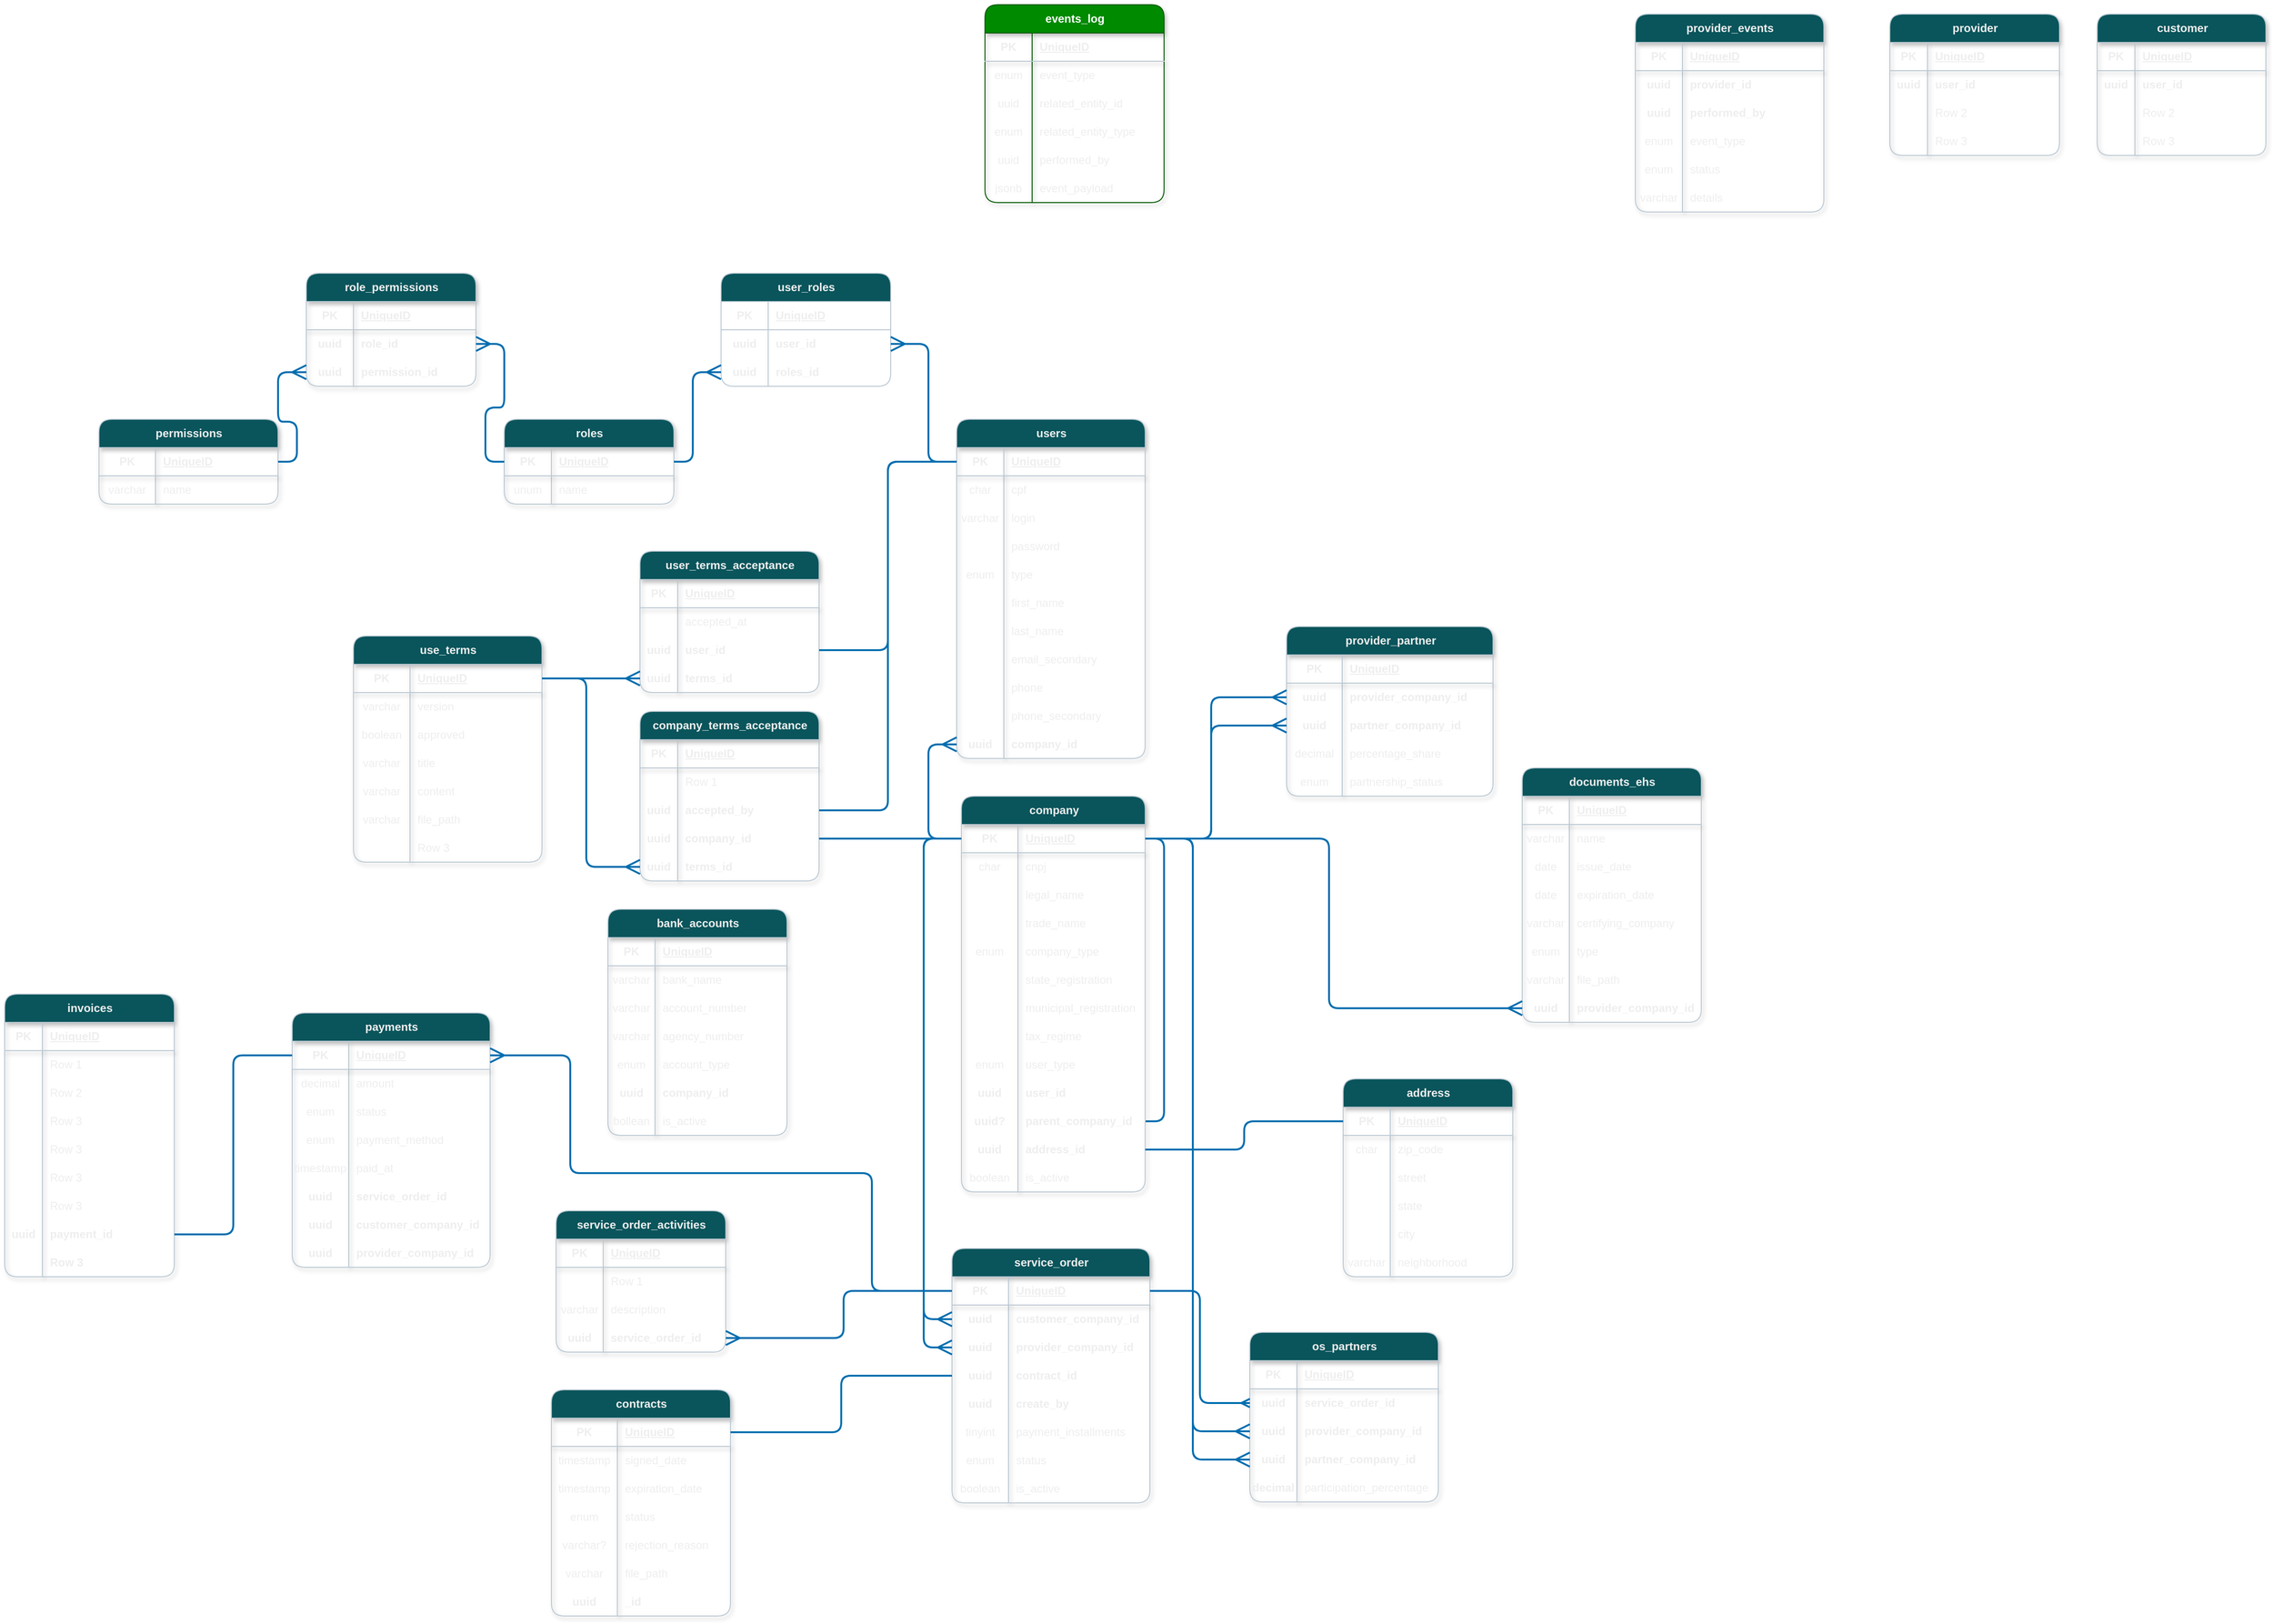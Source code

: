<mxfile version="26.0.11">
  <diagram name="Página-1" id="w2jTmAfP5KxmHe8JhKmv">
    <mxGraphModel dx="966" dy="2162" grid="1" gridSize="10" guides="1" tooltips="1" connect="1" arrows="1" fold="1" page="1" pageScale="1" pageWidth="827" pageHeight="1169" background="light-dark(#FFFFFF,#FFFFFF)" math="0" shadow="0">
      <root>
        <mxCell id="0" />
        <mxCell id="1" parent="0" />
        <mxCell id="MeG4YokCds6r6bCYYfKP-53" value="user_roles" style="shape=table;startSize=30;container=1;collapsible=1;childLayout=tableLayout;fixedRows=1;rowLines=0;fontStyle=1;align=center;resizeLast=1;html=1;rounded=1;strokeColor=#BAC8D3;verticalAlign=middle;fontFamily=Helvetica;fontSize=12;fontColor=#EEEEEE;labelBackgroundColor=none;fillColor=#09555B;" parent="1" vertex="1">
          <mxGeometry x="1740" y="45" width="180" height="120" as="geometry" />
        </mxCell>
        <mxCell id="MeG4YokCds6r6bCYYfKP-54" value="" style="shape=tableRow;horizontal=0;startSize=0;swimlaneHead=0;swimlaneBody=0;fillColor=none;collapsible=0;dropTarget=0;points=[[0,0.5],[1,0.5]];portConstraint=eastwest;top=0;left=0;right=0;bottom=1;rounded=1;strokeColor=#BAC8D3;align=center;verticalAlign=middle;fontFamily=Helvetica;fontSize=12;fontColor=#EEEEEE;fontStyle=1;labelBackgroundColor=none;" parent="MeG4YokCds6r6bCYYfKP-53" vertex="1">
          <mxGeometry y="30" width="180" height="30" as="geometry" />
        </mxCell>
        <mxCell id="MeG4YokCds6r6bCYYfKP-55" value="PK" style="shape=partialRectangle;connectable=0;fillColor=none;top=0;left=0;bottom=0;right=0;fontStyle=1;overflow=hidden;whiteSpace=wrap;html=1;rounded=1;strokeColor=#BAC8D3;align=center;verticalAlign=middle;fontFamily=Helvetica;fontSize=12;fontColor=#EEEEEE;labelBackgroundColor=none;" parent="MeG4YokCds6r6bCYYfKP-54" vertex="1">
          <mxGeometry width="50" height="30" as="geometry">
            <mxRectangle width="50" height="30" as="alternateBounds" />
          </mxGeometry>
        </mxCell>
        <mxCell id="MeG4YokCds6r6bCYYfKP-56" value="UniqueID" style="shape=partialRectangle;connectable=0;fillColor=none;top=0;left=0;bottom=0;right=0;align=left;spacingLeft=6;fontStyle=5;overflow=hidden;whiteSpace=wrap;html=1;rounded=1;strokeColor=#BAC8D3;verticalAlign=middle;fontFamily=Helvetica;fontSize=12;fontColor=#EEEEEE;labelBackgroundColor=none;" parent="MeG4YokCds6r6bCYYfKP-54" vertex="1">
          <mxGeometry x="50" width="130" height="30" as="geometry">
            <mxRectangle width="130" height="30" as="alternateBounds" />
          </mxGeometry>
        </mxCell>
        <mxCell id="MeG4YokCds6r6bCYYfKP-57" value="" style="shape=tableRow;horizontal=0;startSize=0;swimlaneHead=0;swimlaneBody=0;fillColor=none;collapsible=0;dropTarget=0;points=[[0,0.5],[1,0.5]];portConstraint=eastwest;top=0;left=0;right=0;bottom=0;rounded=1;strokeColor=#BAC8D3;align=center;verticalAlign=middle;fontFamily=Helvetica;fontSize=12;fontColor=#EEEEEE;fontStyle=1;labelBackgroundColor=none;" parent="MeG4YokCds6r6bCYYfKP-53" vertex="1">
          <mxGeometry y="60" width="180" height="30" as="geometry" />
        </mxCell>
        <mxCell id="MeG4YokCds6r6bCYYfKP-58" value="uuid" style="shape=partialRectangle;connectable=0;fillColor=none;top=0;left=0;bottom=0;right=0;editable=1;overflow=hidden;whiteSpace=wrap;html=1;rounded=1;strokeColor=#BAC8D3;align=center;verticalAlign=middle;fontFamily=Helvetica;fontSize=12;fontColor=#EEEEEE;fontStyle=1;labelBackgroundColor=none;" parent="MeG4YokCds6r6bCYYfKP-57" vertex="1">
          <mxGeometry width="50" height="30" as="geometry">
            <mxRectangle width="50" height="30" as="alternateBounds" />
          </mxGeometry>
        </mxCell>
        <mxCell id="MeG4YokCds6r6bCYYfKP-59" value="user_id" style="shape=partialRectangle;connectable=0;fillColor=none;top=0;left=0;bottom=0;right=0;align=left;spacingLeft=6;overflow=hidden;whiteSpace=wrap;html=1;rounded=1;strokeColor=#BAC8D3;verticalAlign=middle;fontFamily=Helvetica;fontSize=12;fontColor=#EEEEEE;fontStyle=1;labelBackgroundColor=none;" parent="MeG4YokCds6r6bCYYfKP-57" vertex="1">
          <mxGeometry x="50" width="130" height="30" as="geometry">
            <mxRectangle width="130" height="30" as="alternateBounds" />
          </mxGeometry>
        </mxCell>
        <mxCell id="MeG4YokCds6r6bCYYfKP-60" value="" style="shape=tableRow;horizontal=0;startSize=0;swimlaneHead=0;swimlaneBody=0;fillColor=none;collapsible=0;dropTarget=0;points=[[0,0.5],[1,0.5]];portConstraint=eastwest;top=0;left=0;right=0;bottom=0;rounded=1;strokeColor=#BAC8D3;align=center;verticalAlign=middle;fontFamily=Helvetica;fontSize=12;fontColor=#EEEEEE;fontStyle=1;labelBackgroundColor=none;" parent="MeG4YokCds6r6bCYYfKP-53" vertex="1">
          <mxGeometry y="90" width="180" height="30" as="geometry" />
        </mxCell>
        <mxCell id="MeG4YokCds6r6bCYYfKP-61" value="uuid" style="shape=partialRectangle;connectable=0;fillColor=none;top=0;left=0;bottom=0;right=0;editable=1;overflow=hidden;whiteSpace=wrap;html=1;rounded=1;strokeColor=#BAC8D3;align=center;verticalAlign=middle;fontFamily=Helvetica;fontSize=12;fontColor=#EEEEEE;fontStyle=1;labelBackgroundColor=none;" parent="MeG4YokCds6r6bCYYfKP-60" vertex="1">
          <mxGeometry width="50" height="30" as="geometry">
            <mxRectangle width="50" height="30" as="alternateBounds" />
          </mxGeometry>
        </mxCell>
        <mxCell id="MeG4YokCds6r6bCYYfKP-62" value="roles_id" style="shape=partialRectangle;connectable=0;fillColor=none;top=0;left=0;bottom=0;right=0;align=left;spacingLeft=6;overflow=hidden;whiteSpace=wrap;html=1;rounded=1;strokeColor=#BAC8D3;verticalAlign=middle;fontFamily=Helvetica;fontSize=12;fontColor=#EEEEEE;fontStyle=1;labelBackgroundColor=none;" parent="MeG4YokCds6r6bCYYfKP-60" vertex="1">
          <mxGeometry x="50" width="130" height="30" as="geometry">
            <mxRectangle width="130" height="30" as="alternateBounds" />
          </mxGeometry>
        </mxCell>
        <mxCell id="LPFi_fAzkbVzN_uqESW--231" value="users" style="shape=table;startSize=30;container=1;collapsible=1;childLayout=tableLayout;fixedRows=1;rowLines=0;fontStyle=1;align=center;resizeLast=1;html=1;rounded=1;shadow=1;fillStyle=auto;strokeColor=#BAC8D3;verticalAlign=middle;fontFamily=Helvetica;fontSize=12;fontColor=#EEEEEE;labelBackgroundColor=none;fillColor=#09555B;" vertex="1" parent="1">
          <mxGeometry x="1990" y="200" width="200" height="360" as="geometry" />
        </mxCell>
        <mxCell id="LPFi_fAzkbVzN_uqESW--232" value="" style="shape=tableRow;horizontal=0;startSize=0;swimlaneHead=0;swimlaneBody=0;fillColor=none;collapsible=0;dropTarget=0;points=[[0,0.5],[1,0.5]];portConstraint=eastwest;top=0;left=0;right=0;bottom=1;rounded=1;shadow=1;fillStyle=auto;strokeColor=#BAC8D3;align=center;verticalAlign=middle;fontFamily=Helvetica;fontSize=12;fontColor=#EEEEEE;fontStyle=1;labelBackgroundColor=none;" vertex="1" parent="LPFi_fAzkbVzN_uqESW--231">
          <mxGeometry y="30" width="200" height="30" as="geometry" />
        </mxCell>
        <mxCell id="LPFi_fAzkbVzN_uqESW--233" value="PK" style="shape=partialRectangle;connectable=0;fillColor=none;top=0;left=0;bottom=0;right=0;fontStyle=1;overflow=hidden;whiteSpace=wrap;html=1;rounded=1;shadow=1;fillStyle=auto;strokeColor=#BAC8D3;align=center;verticalAlign=middle;fontFamily=Helvetica;fontSize=12;fontColor=#EEEEEE;labelBackgroundColor=none;" vertex="1" parent="LPFi_fAzkbVzN_uqESW--232">
          <mxGeometry width="50" height="30" as="geometry">
            <mxRectangle width="50" height="30" as="alternateBounds" />
          </mxGeometry>
        </mxCell>
        <mxCell id="LPFi_fAzkbVzN_uqESW--234" value="UniqueID" style="shape=partialRectangle;connectable=0;fillColor=none;top=0;left=0;bottom=0;right=0;align=left;spacingLeft=6;fontStyle=5;overflow=hidden;whiteSpace=wrap;html=1;rounded=1;shadow=1;fillStyle=auto;strokeColor=#BAC8D3;verticalAlign=middle;fontFamily=Helvetica;fontSize=12;fontColor=#EEEEEE;labelBackgroundColor=none;" vertex="1" parent="LPFi_fAzkbVzN_uqESW--232">
          <mxGeometry x="50" width="150" height="30" as="geometry">
            <mxRectangle width="150" height="30" as="alternateBounds" />
          </mxGeometry>
        </mxCell>
        <mxCell id="LPFi_fAzkbVzN_uqESW--235" value="" style="shape=tableRow;horizontal=0;startSize=0;swimlaneHead=0;swimlaneBody=0;fillColor=none;collapsible=0;dropTarget=0;points=[[0,0.5],[1,0.5]];portConstraint=eastwest;top=0;left=0;right=0;bottom=0;rounded=1;shadow=1;fillStyle=auto;strokeColor=#BAC8D3;align=center;verticalAlign=middle;fontFamily=Helvetica;fontSize=12;fontColor=default;fontStyle=0;labelBackgroundColor=none;" vertex="1" parent="LPFi_fAzkbVzN_uqESW--231">
          <mxGeometry y="60" width="200" height="30" as="geometry" />
        </mxCell>
        <mxCell id="LPFi_fAzkbVzN_uqESW--236" value="char" style="shape=partialRectangle;connectable=0;fillColor=none;top=0;left=0;bottom=0;right=0;editable=1;overflow=hidden;whiteSpace=wrap;html=1;rounded=1;shadow=1;fillStyle=auto;strokeColor=#BAC8D3;align=center;verticalAlign=middle;fontFamily=Helvetica;fontSize=12;fontColor=#EEEEEE;fontStyle=0;labelBackgroundColor=none;" vertex="1" parent="LPFi_fAzkbVzN_uqESW--235">
          <mxGeometry width="50" height="30" as="geometry">
            <mxRectangle width="50" height="30" as="alternateBounds" />
          </mxGeometry>
        </mxCell>
        <mxCell id="LPFi_fAzkbVzN_uqESW--237" value="cpf" style="shape=partialRectangle;connectable=0;fillColor=none;top=0;left=0;bottom=0;right=0;align=left;spacingLeft=6;overflow=hidden;whiteSpace=wrap;html=1;rounded=1;shadow=1;fillStyle=auto;strokeColor=#BAC8D3;verticalAlign=middle;fontFamily=Helvetica;fontSize=12;fontColor=#EEEEEE;fontStyle=0;labelBackgroundColor=none;" vertex="1" parent="LPFi_fAzkbVzN_uqESW--235">
          <mxGeometry x="50" width="150" height="30" as="geometry">
            <mxRectangle width="150" height="30" as="alternateBounds" />
          </mxGeometry>
        </mxCell>
        <mxCell id="LPFi_fAzkbVzN_uqESW--238" value="" style="shape=tableRow;horizontal=0;startSize=0;swimlaneHead=0;swimlaneBody=0;fillColor=none;collapsible=0;dropTarget=0;points=[[0,0.5],[1,0.5]];portConstraint=eastwest;top=0;left=0;right=0;bottom=0;rounded=1;shadow=1;fillStyle=auto;strokeColor=#BAC8D3;align=center;verticalAlign=middle;fontFamily=Helvetica;fontSize=12;fontColor=#EEEEEE;fontStyle=0;labelBackgroundColor=none;" vertex="1" parent="LPFi_fAzkbVzN_uqESW--231">
          <mxGeometry y="90" width="200" height="30" as="geometry" />
        </mxCell>
        <mxCell id="LPFi_fAzkbVzN_uqESW--239" value="varchar" style="shape=partialRectangle;connectable=0;fillColor=none;top=0;left=0;bottom=0;right=0;editable=1;overflow=hidden;whiteSpace=wrap;html=1;rounded=1;shadow=1;fillStyle=auto;strokeColor=#BAC8D3;align=center;verticalAlign=middle;fontFamily=Helvetica;fontSize=12;fontColor=#EEEEEE;fontStyle=0;labelBackgroundColor=none;" vertex="1" parent="LPFi_fAzkbVzN_uqESW--238">
          <mxGeometry width="50" height="30" as="geometry">
            <mxRectangle width="50" height="30" as="alternateBounds" />
          </mxGeometry>
        </mxCell>
        <mxCell id="LPFi_fAzkbVzN_uqESW--240" value="login" style="shape=partialRectangle;connectable=0;fillColor=none;top=0;left=0;bottom=0;right=0;align=left;spacingLeft=6;overflow=hidden;whiteSpace=wrap;html=1;rounded=1;shadow=1;fillStyle=auto;strokeColor=#BAC8D3;verticalAlign=middle;fontFamily=Helvetica;fontSize=12;fontColor=#EEEEEE;fontStyle=0;labelBackgroundColor=none;" vertex="1" parent="LPFi_fAzkbVzN_uqESW--238">
          <mxGeometry x="50" width="150" height="30" as="geometry">
            <mxRectangle width="150" height="30" as="alternateBounds" />
          </mxGeometry>
        </mxCell>
        <mxCell id="LPFi_fAzkbVzN_uqESW--241" value="" style="shape=tableRow;horizontal=0;startSize=0;swimlaneHead=0;swimlaneBody=0;fillColor=none;collapsible=0;dropTarget=0;points=[[0,0.5],[1,0.5]];portConstraint=eastwest;top=0;left=0;right=0;bottom=0;rounded=1;shadow=1;fillStyle=auto;strokeColor=#BAC8D3;align=center;verticalAlign=middle;fontFamily=Helvetica;fontSize=12;fontColor=#EEEEEE;fontStyle=0;labelBackgroundColor=none;" vertex="1" parent="LPFi_fAzkbVzN_uqESW--231">
          <mxGeometry y="120" width="200" height="30" as="geometry" />
        </mxCell>
        <mxCell id="LPFi_fAzkbVzN_uqESW--242" value="" style="shape=partialRectangle;connectable=0;fillColor=none;top=0;left=0;bottom=0;right=0;editable=1;overflow=hidden;whiteSpace=wrap;html=1;rounded=1;shadow=1;fillStyle=auto;strokeColor=#BAC8D3;align=center;verticalAlign=middle;fontFamily=Helvetica;fontSize=12;fontColor=#EEEEEE;fontStyle=1;labelBackgroundColor=none;" vertex="1" parent="LPFi_fAzkbVzN_uqESW--241">
          <mxGeometry width="50" height="30" as="geometry">
            <mxRectangle width="50" height="30" as="alternateBounds" />
          </mxGeometry>
        </mxCell>
        <mxCell id="LPFi_fAzkbVzN_uqESW--243" value="password" style="shape=partialRectangle;connectable=0;fillColor=none;top=0;left=0;bottom=0;right=0;align=left;spacingLeft=6;overflow=hidden;whiteSpace=wrap;html=1;rounded=1;shadow=1;fillStyle=auto;strokeColor=#BAC8D3;verticalAlign=middle;fontFamily=Helvetica;fontSize=12;fontColor=#EEEEEE;fontStyle=0;labelBackgroundColor=none;" vertex="1" parent="LPFi_fAzkbVzN_uqESW--241">
          <mxGeometry x="50" width="150" height="30" as="geometry">
            <mxRectangle width="150" height="30" as="alternateBounds" />
          </mxGeometry>
        </mxCell>
        <mxCell id="LPFi_fAzkbVzN_uqESW--300" value="" style="shape=tableRow;horizontal=0;startSize=0;swimlaneHead=0;swimlaneBody=0;fillColor=none;collapsible=0;dropTarget=0;points=[[0,0.5],[1,0.5]];portConstraint=eastwest;top=0;left=0;right=0;bottom=0;rounded=1;shadow=1;fillStyle=auto;strokeColor=#BAC8D3;align=center;verticalAlign=middle;fontFamily=Helvetica;fontSize=12;fontColor=#EEEEEE;fontStyle=1;labelBackgroundColor=none;" vertex="1" parent="LPFi_fAzkbVzN_uqESW--231">
          <mxGeometry y="150" width="200" height="30" as="geometry" />
        </mxCell>
        <mxCell id="LPFi_fAzkbVzN_uqESW--301" value="enum" style="shape=partialRectangle;connectable=0;fillColor=none;top=0;left=0;bottom=0;right=0;editable=1;overflow=hidden;whiteSpace=wrap;html=1;rounded=1;shadow=1;fillStyle=auto;strokeColor=#BAC8D3;align=center;verticalAlign=middle;fontFamily=Helvetica;fontSize=12;fontColor=#EEEEEE;fontStyle=0;labelBackgroundColor=none;" vertex="1" parent="LPFi_fAzkbVzN_uqESW--300">
          <mxGeometry width="50" height="30" as="geometry">
            <mxRectangle width="50" height="30" as="alternateBounds" />
          </mxGeometry>
        </mxCell>
        <mxCell id="LPFi_fAzkbVzN_uqESW--302" value="type" style="shape=partialRectangle;connectable=0;fillColor=none;top=0;left=0;bottom=0;right=0;align=left;spacingLeft=6;overflow=hidden;whiteSpace=wrap;html=1;rounded=1;shadow=1;fillStyle=auto;strokeColor=#BAC8D3;verticalAlign=middle;fontFamily=Helvetica;fontSize=12;fontColor=#EEEEEE;fontStyle=0;labelBackgroundColor=none;" vertex="1" parent="LPFi_fAzkbVzN_uqESW--300">
          <mxGeometry x="50" width="150" height="30" as="geometry">
            <mxRectangle width="150" height="30" as="alternateBounds" />
          </mxGeometry>
        </mxCell>
        <mxCell id="LPFi_fAzkbVzN_uqESW--389" value="" style="shape=tableRow;horizontal=0;startSize=0;swimlaneHead=0;swimlaneBody=0;fillColor=none;collapsible=0;dropTarget=0;points=[[0,0.5],[1,0.5]];portConstraint=eastwest;top=0;left=0;right=0;bottom=0;rounded=1;shadow=1;fillStyle=auto;strokeColor=#BAC8D3;align=center;verticalAlign=middle;fontFamily=Helvetica;fontSize=12;fontColor=#EEEEEE;fontStyle=1;labelBackgroundColor=none;" vertex="1" parent="LPFi_fAzkbVzN_uqESW--231">
          <mxGeometry y="180" width="200" height="30" as="geometry" />
        </mxCell>
        <mxCell id="LPFi_fAzkbVzN_uqESW--390" value="" style="shape=partialRectangle;connectable=0;fillColor=none;top=0;left=0;bottom=0;right=0;editable=1;overflow=hidden;whiteSpace=wrap;html=1;rounded=1;shadow=1;fillStyle=auto;strokeColor=#BAC8D3;align=center;verticalAlign=middle;fontFamily=Helvetica;fontSize=12;fontColor=#EEEEEE;fontStyle=1;labelBackgroundColor=none;" vertex="1" parent="LPFi_fAzkbVzN_uqESW--389">
          <mxGeometry width="50" height="30" as="geometry">
            <mxRectangle width="50" height="30" as="alternateBounds" />
          </mxGeometry>
        </mxCell>
        <mxCell id="LPFi_fAzkbVzN_uqESW--391" value="first_name" style="shape=partialRectangle;connectable=0;fillColor=none;top=0;left=0;bottom=0;right=0;align=left;spacingLeft=6;overflow=hidden;whiteSpace=wrap;html=1;rounded=1;shadow=1;fillStyle=auto;strokeColor=#BAC8D3;verticalAlign=middle;fontFamily=Helvetica;fontSize=12;fontColor=#EEEEEE;fontStyle=0;labelBackgroundColor=none;" vertex="1" parent="LPFi_fAzkbVzN_uqESW--389">
          <mxGeometry x="50" width="150" height="30" as="geometry">
            <mxRectangle width="150" height="30" as="alternateBounds" />
          </mxGeometry>
        </mxCell>
        <mxCell id="LPFi_fAzkbVzN_uqESW--392" value="" style="shape=tableRow;horizontal=0;startSize=0;swimlaneHead=0;swimlaneBody=0;fillColor=none;collapsible=0;dropTarget=0;points=[[0,0.5],[1,0.5]];portConstraint=eastwest;top=0;left=0;right=0;bottom=0;rounded=1;shadow=1;fillStyle=auto;strokeColor=#BAC8D3;align=center;verticalAlign=middle;fontFamily=Helvetica;fontSize=12;fontColor=#EEEEEE;fontStyle=1;labelBackgroundColor=none;" vertex="1" parent="LPFi_fAzkbVzN_uqESW--231">
          <mxGeometry y="210" width="200" height="30" as="geometry" />
        </mxCell>
        <mxCell id="LPFi_fAzkbVzN_uqESW--393" value="" style="shape=partialRectangle;connectable=0;fillColor=none;top=0;left=0;bottom=0;right=0;editable=1;overflow=hidden;whiteSpace=wrap;html=1;rounded=1;shadow=1;fillStyle=auto;strokeColor=#BAC8D3;align=center;verticalAlign=middle;fontFamily=Helvetica;fontSize=12;fontColor=#EEEEEE;fontStyle=1;labelBackgroundColor=none;" vertex="1" parent="LPFi_fAzkbVzN_uqESW--392">
          <mxGeometry width="50" height="30" as="geometry">
            <mxRectangle width="50" height="30" as="alternateBounds" />
          </mxGeometry>
        </mxCell>
        <mxCell id="LPFi_fAzkbVzN_uqESW--394" value="last_name" style="shape=partialRectangle;connectable=0;fillColor=none;top=0;left=0;bottom=0;right=0;align=left;spacingLeft=6;overflow=hidden;whiteSpace=wrap;html=1;rounded=1;shadow=1;fillStyle=auto;strokeColor=#BAC8D3;verticalAlign=middle;fontFamily=Helvetica;fontSize=12;fontColor=#EEEEEE;fontStyle=0;labelBackgroundColor=none;" vertex="1" parent="LPFi_fAzkbVzN_uqESW--392">
          <mxGeometry x="50" width="150" height="30" as="geometry">
            <mxRectangle width="150" height="30" as="alternateBounds" />
          </mxGeometry>
        </mxCell>
        <mxCell id="LPFi_fAzkbVzN_uqESW--395" value="" style="shape=tableRow;horizontal=0;startSize=0;swimlaneHead=0;swimlaneBody=0;fillColor=none;collapsible=0;dropTarget=0;points=[[0,0.5],[1,0.5]];portConstraint=eastwest;top=0;left=0;right=0;bottom=0;rounded=1;shadow=1;fillStyle=auto;strokeColor=#BAC8D3;align=center;verticalAlign=middle;fontFamily=Helvetica;fontSize=12;fontColor=#EEEEEE;fontStyle=1;labelBackgroundColor=none;" vertex="1" parent="LPFi_fAzkbVzN_uqESW--231">
          <mxGeometry y="240" width="200" height="30" as="geometry" />
        </mxCell>
        <mxCell id="LPFi_fAzkbVzN_uqESW--396" value="" style="shape=partialRectangle;connectable=0;fillColor=none;top=0;left=0;bottom=0;right=0;editable=1;overflow=hidden;whiteSpace=wrap;html=1;rounded=1;shadow=1;fillStyle=auto;strokeColor=#BAC8D3;align=center;verticalAlign=middle;fontFamily=Helvetica;fontSize=12;fontColor=#EEEEEE;fontStyle=1;labelBackgroundColor=none;" vertex="1" parent="LPFi_fAzkbVzN_uqESW--395">
          <mxGeometry width="50" height="30" as="geometry">
            <mxRectangle width="50" height="30" as="alternateBounds" />
          </mxGeometry>
        </mxCell>
        <mxCell id="LPFi_fAzkbVzN_uqESW--397" value="email_secondary" style="shape=partialRectangle;connectable=0;fillColor=none;top=0;left=0;bottom=0;right=0;align=left;spacingLeft=6;overflow=hidden;whiteSpace=wrap;html=1;rounded=1;shadow=1;fillStyle=auto;strokeColor=#BAC8D3;verticalAlign=middle;fontFamily=Helvetica;fontSize=12;fontColor=#EEEEEE;fontStyle=0;labelBackgroundColor=none;" vertex="1" parent="LPFi_fAzkbVzN_uqESW--395">
          <mxGeometry x="50" width="150" height="30" as="geometry">
            <mxRectangle width="150" height="30" as="alternateBounds" />
          </mxGeometry>
        </mxCell>
        <mxCell id="LPFi_fAzkbVzN_uqESW--398" value="" style="shape=tableRow;horizontal=0;startSize=0;swimlaneHead=0;swimlaneBody=0;fillColor=none;collapsible=0;dropTarget=0;points=[[0,0.5],[1,0.5]];portConstraint=eastwest;top=0;left=0;right=0;bottom=0;rounded=1;shadow=1;fillStyle=auto;strokeColor=#BAC8D3;align=center;verticalAlign=middle;fontFamily=Helvetica;fontSize=12;fontColor=#EEEEEE;fontStyle=1;labelBackgroundColor=none;" vertex="1" parent="LPFi_fAzkbVzN_uqESW--231">
          <mxGeometry y="270" width="200" height="30" as="geometry" />
        </mxCell>
        <mxCell id="LPFi_fAzkbVzN_uqESW--399" value="" style="shape=partialRectangle;connectable=0;fillColor=none;top=0;left=0;bottom=0;right=0;editable=1;overflow=hidden;whiteSpace=wrap;html=1;rounded=1;shadow=1;fillStyle=auto;strokeColor=#BAC8D3;align=center;verticalAlign=middle;fontFamily=Helvetica;fontSize=12;fontColor=#EEEEEE;fontStyle=1;labelBackgroundColor=none;" vertex="1" parent="LPFi_fAzkbVzN_uqESW--398">
          <mxGeometry width="50" height="30" as="geometry">
            <mxRectangle width="50" height="30" as="alternateBounds" />
          </mxGeometry>
        </mxCell>
        <mxCell id="LPFi_fAzkbVzN_uqESW--400" value="phone" style="shape=partialRectangle;connectable=0;fillColor=none;top=0;left=0;bottom=0;right=0;align=left;spacingLeft=6;overflow=hidden;whiteSpace=wrap;html=1;rounded=1;shadow=1;fillStyle=auto;strokeColor=#BAC8D3;verticalAlign=middle;fontFamily=Helvetica;fontSize=12;fontColor=#EEEEEE;fontStyle=0;labelBackgroundColor=none;" vertex="1" parent="LPFi_fAzkbVzN_uqESW--398">
          <mxGeometry x="50" width="150" height="30" as="geometry">
            <mxRectangle width="150" height="30" as="alternateBounds" />
          </mxGeometry>
        </mxCell>
        <mxCell id="LPFi_fAzkbVzN_uqESW--429" value="" style="shape=tableRow;horizontal=0;startSize=0;swimlaneHead=0;swimlaneBody=0;fillColor=none;collapsible=0;dropTarget=0;points=[[0,0.5],[1,0.5]];portConstraint=eastwest;top=0;left=0;right=0;bottom=0;rounded=1;shadow=1;fillStyle=auto;strokeColor=#BAC8D3;align=center;verticalAlign=middle;fontFamily=Helvetica;fontSize=12;fontColor=#EEEEEE;fontStyle=1;labelBackgroundColor=none;" vertex="1" parent="LPFi_fAzkbVzN_uqESW--231">
          <mxGeometry y="300" width="200" height="30" as="geometry" />
        </mxCell>
        <mxCell id="LPFi_fAzkbVzN_uqESW--430" value="" style="shape=partialRectangle;connectable=0;fillColor=none;top=0;left=0;bottom=0;right=0;editable=1;overflow=hidden;whiteSpace=wrap;html=1;rounded=1;shadow=1;fillStyle=auto;strokeColor=#BAC8D3;align=center;verticalAlign=middle;fontFamily=Helvetica;fontSize=12;fontColor=#EEEEEE;fontStyle=1;labelBackgroundColor=none;" vertex="1" parent="LPFi_fAzkbVzN_uqESW--429">
          <mxGeometry width="50" height="30" as="geometry">
            <mxRectangle width="50" height="30" as="alternateBounds" />
          </mxGeometry>
        </mxCell>
        <mxCell id="LPFi_fAzkbVzN_uqESW--431" value="phone_secondary" style="shape=partialRectangle;connectable=0;fillColor=none;top=0;left=0;bottom=0;right=0;align=left;spacingLeft=6;overflow=hidden;whiteSpace=wrap;html=1;rounded=1;shadow=1;fillStyle=auto;strokeColor=#BAC8D3;verticalAlign=middle;fontFamily=Helvetica;fontSize=12;fontColor=#EEEEEE;fontStyle=0;labelBackgroundColor=none;" vertex="1" parent="LPFi_fAzkbVzN_uqESW--429">
          <mxGeometry x="50" width="150" height="30" as="geometry">
            <mxRectangle width="150" height="30" as="alternateBounds" />
          </mxGeometry>
        </mxCell>
        <mxCell id="LPFi_fAzkbVzN_uqESW--798" value="" style="shape=tableRow;horizontal=0;startSize=0;swimlaneHead=0;swimlaneBody=0;fillColor=none;collapsible=0;dropTarget=0;points=[[0,0.5],[1,0.5]];portConstraint=eastwest;top=0;left=0;right=0;bottom=0;rounded=1;shadow=1;fillStyle=auto;strokeColor=#BAC8D3;align=center;verticalAlign=middle;fontFamily=Helvetica;fontSize=12;fontColor=#EEEEEE;fontStyle=1;labelBackgroundColor=none;" vertex="1" parent="LPFi_fAzkbVzN_uqESW--231">
          <mxGeometry y="330" width="200" height="30" as="geometry" />
        </mxCell>
        <mxCell id="LPFi_fAzkbVzN_uqESW--799" value="uuid" style="shape=partialRectangle;connectable=0;fillColor=none;top=0;left=0;bottom=0;right=0;editable=1;overflow=hidden;whiteSpace=wrap;html=1;rounded=1;shadow=1;fillStyle=auto;strokeColor=#BAC8D3;align=center;verticalAlign=middle;fontFamily=Helvetica;fontSize=12;fontColor=#EEEEEE;fontStyle=1;labelBackgroundColor=none;" vertex="1" parent="LPFi_fAzkbVzN_uqESW--798">
          <mxGeometry width="50" height="30" as="geometry">
            <mxRectangle width="50" height="30" as="alternateBounds" />
          </mxGeometry>
        </mxCell>
        <mxCell id="LPFi_fAzkbVzN_uqESW--800" value="company_id" style="shape=partialRectangle;connectable=0;fillColor=none;top=0;left=0;bottom=0;right=0;align=left;spacingLeft=6;overflow=hidden;whiteSpace=wrap;html=1;rounded=1;shadow=1;fillStyle=auto;strokeColor=#BAC8D3;verticalAlign=middle;fontFamily=Helvetica;fontSize=12;fontColor=#EEEEEE;fontStyle=1;labelBackgroundColor=none;" vertex="1" parent="LPFi_fAzkbVzN_uqESW--798">
          <mxGeometry x="50" width="150" height="30" as="geometry">
            <mxRectangle width="150" height="30" as="alternateBounds" />
          </mxGeometry>
        </mxCell>
        <mxCell id="LPFi_fAzkbVzN_uqESW--257" value="provider" style="shape=table;startSize=30;container=1;collapsible=1;childLayout=tableLayout;fixedRows=1;rowLines=0;fontStyle=1;align=center;resizeLast=1;html=1;rounded=1;shadow=1;fillStyle=auto;strokeColor=#BAC8D3;verticalAlign=middle;fontFamily=Helvetica;fontSize=12;fontColor=#EEEEEE;labelBackgroundColor=none;fillColor=#09555B;" vertex="1" parent="1">
          <mxGeometry x="2980" y="-230" width="180" height="150" as="geometry" />
        </mxCell>
        <mxCell id="LPFi_fAzkbVzN_uqESW--258" value="" style="shape=tableRow;horizontal=0;startSize=0;swimlaneHead=0;swimlaneBody=0;fillColor=none;collapsible=0;dropTarget=0;points=[[0,0.5],[1,0.5]];portConstraint=eastwest;top=0;left=0;right=0;bottom=1;rounded=1;shadow=1;fillStyle=auto;strokeColor=#BAC8D3;align=center;verticalAlign=middle;fontFamily=Helvetica;fontSize=12;fontColor=#EEEEEE;fontStyle=1;labelBackgroundColor=none;" vertex="1" parent="LPFi_fAzkbVzN_uqESW--257">
          <mxGeometry y="30" width="180" height="30" as="geometry" />
        </mxCell>
        <mxCell id="LPFi_fAzkbVzN_uqESW--259" value="PK" style="shape=partialRectangle;connectable=0;fillColor=none;top=0;left=0;bottom=0;right=0;fontStyle=1;overflow=hidden;whiteSpace=wrap;html=1;rounded=1;shadow=1;fillStyle=auto;strokeColor=#BAC8D3;align=center;verticalAlign=middle;fontFamily=Helvetica;fontSize=12;fontColor=#EEEEEE;labelBackgroundColor=none;" vertex="1" parent="LPFi_fAzkbVzN_uqESW--258">
          <mxGeometry width="40" height="30" as="geometry">
            <mxRectangle width="40" height="30" as="alternateBounds" />
          </mxGeometry>
        </mxCell>
        <mxCell id="LPFi_fAzkbVzN_uqESW--260" value="UniqueID" style="shape=partialRectangle;connectable=0;fillColor=none;top=0;left=0;bottom=0;right=0;align=left;spacingLeft=6;fontStyle=5;overflow=hidden;whiteSpace=wrap;html=1;rounded=1;shadow=1;fillStyle=auto;strokeColor=#BAC8D3;verticalAlign=middle;fontFamily=Helvetica;fontSize=12;fontColor=#EEEEEE;labelBackgroundColor=none;" vertex="1" parent="LPFi_fAzkbVzN_uqESW--258">
          <mxGeometry x="40" width="140" height="30" as="geometry">
            <mxRectangle width="140" height="30" as="alternateBounds" />
          </mxGeometry>
        </mxCell>
        <mxCell id="LPFi_fAzkbVzN_uqESW--261" value="" style="shape=tableRow;horizontal=0;startSize=0;swimlaneHead=0;swimlaneBody=0;fillColor=none;collapsible=0;dropTarget=0;points=[[0,0.5],[1,0.5]];portConstraint=eastwest;top=0;left=0;right=0;bottom=0;rounded=1;shadow=1;fillStyle=auto;strokeColor=#BAC8D3;align=center;verticalAlign=middle;fontFamily=Helvetica;fontSize=12;fontColor=#EEEEEE;fontStyle=1;labelBackgroundColor=none;" vertex="1" parent="LPFi_fAzkbVzN_uqESW--257">
          <mxGeometry y="60" width="180" height="30" as="geometry" />
        </mxCell>
        <mxCell id="LPFi_fAzkbVzN_uqESW--262" value="uuid" style="shape=partialRectangle;connectable=0;fillColor=none;top=0;left=0;bottom=0;right=0;editable=1;overflow=hidden;whiteSpace=wrap;html=1;rounded=1;shadow=1;fillStyle=auto;strokeColor=#BAC8D3;align=center;verticalAlign=middle;fontFamily=Helvetica;fontSize=12;fontColor=#EEEEEE;fontStyle=1;labelBackgroundColor=none;" vertex="1" parent="LPFi_fAzkbVzN_uqESW--261">
          <mxGeometry width="40" height="30" as="geometry">
            <mxRectangle width="40" height="30" as="alternateBounds" />
          </mxGeometry>
        </mxCell>
        <mxCell id="LPFi_fAzkbVzN_uqESW--263" value="user_id" style="shape=partialRectangle;connectable=0;fillColor=none;top=0;left=0;bottom=0;right=0;align=left;spacingLeft=6;overflow=hidden;whiteSpace=wrap;html=1;rounded=1;shadow=1;fillStyle=auto;strokeColor=#BAC8D3;verticalAlign=middle;fontFamily=Helvetica;fontSize=12;fontColor=#EEEEEE;fontStyle=1;labelBackgroundColor=none;" vertex="1" parent="LPFi_fAzkbVzN_uqESW--261">
          <mxGeometry x="40" width="140" height="30" as="geometry">
            <mxRectangle width="140" height="30" as="alternateBounds" />
          </mxGeometry>
        </mxCell>
        <mxCell id="LPFi_fAzkbVzN_uqESW--264" value="" style="shape=tableRow;horizontal=0;startSize=0;swimlaneHead=0;swimlaneBody=0;fillColor=none;collapsible=0;dropTarget=0;points=[[0,0.5],[1,0.5]];portConstraint=eastwest;top=0;left=0;right=0;bottom=0;rounded=1;shadow=1;fillStyle=auto;strokeColor=#BAC8D3;align=center;verticalAlign=middle;fontFamily=Helvetica;fontSize=12;fontColor=#EEEEEE;fontStyle=1;labelBackgroundColor=none;" vertex="1" parent="LPFi_fAzkbVzN_uqESW--257">
          <mxGeometry y="90" width="180" height="30" as="geometry" />
        </mxCell>
        <mxCell id="LPFi_fAzkbVzN_uqESW--265" value="" style="shape=partialRectangle;connectable=0;fillColor=none;top=0;left=0;bottom=0;right=0;editable=1;overflow=hidden;whiteSpace=wrap;html=1;rounded=1;shadow=1;fillStyle=auto;strokeColor=#BAC8D3;align=center;verticalAlign=middle;fontFamily=Helvetica;fontSize=12;fontColor=#EEEEEE;fontStyle=0;labelBackgroundColor=none;" vertex="1" parent="LPFi_fAzkbVzN_uqESW--264">
          <mxGeometry width="40" height="30" as="geometry">
            <mxRectangle width="40" height="30" as="alternateBounds" />
          </mxGeometry>
        </mxCell>
        <mxCell id="LPFi_fAzkbVzN_uqESW--266" value="Row 2" style="shape=partialRectangle;connectable=0;fillColor=none;top=0;left=0;bottom=0;right=0;align=left;spacingLeft=6;overflow=hidden;whiteSpace=wrap;html=1;rounded=1;shadow=1;fillStyle=auto;strokeColor=#BAC8D3;verticalAlign=middle;fontFamily=Helvetica;fontSize=12;fontColor=#EEEEEE;fontStyle=0;labelBackgroundColor=none;" vertex="1" parent="LPFi_fAzkbVzN_uqESW--264">
          <mxGeometry x="40" width="140" height="30" as="geometry">
            <mxRectangle width="140" height="30" as="alternateBounds" />
          </mxGeometry>
        </mxCell>
        <mxCell id="LPFi_fAzkbVzN_uqESW--267" value="" style="shape=tableRow;horizontal=0;startSize=0;swimlaneHead=0;swimlaneBody=0;fillColor=none;collapsible=0;dropTarget=0;points=[[0,0.5],[1,0.5]];portConstraint=eastwest;top=0;left=0;right=0;bottom=0;rounded=1;shadow=1;fillStyle=auto;strokeColor=#BAC8D3;align=center;verticalAlign=middle;fontFamily=Helvetica;fontSize=12;fontColor=#EEEEEE;fontStyle=1;labelBackgroundColor=none;" vertex="1" parent="LPFi_fAzkbVzN_uqESW--257">
          <mxGeometry y="120" width="180" height="30" as="geometry" />
        </mxCell>
        <mxCell id="LPFi_fAzkbVzN_uqESW--268" value="" style="shape=partialRectangle;connectable=0;fillColor=none;top=0;left=0;bottom=0;right=0;editable=1;overflow=hidden;whiteSpace=wrap;html=1;rounded=1;shadow=1;fillStyle=auto;strokeColor=#BAC8D3;align=center;verticalAlign=middle;fontFamily=Helvetica;fontSize=12;fontColor=#EEEEEE;fontStyle=0;labelBackgroundColor=none;" vertex="1" parent="LPFi_fAzkbVzN_uqESW--267">
          <mxGeometry width="40" height="30" as="geometry">
            <mxRectangle width="40" height="30" as="alternateBounds" />
          </mxGeometry>
        </mxCell>
        <mxCell id="LPFi_fAzkbVzN_uqESW--269" value="Row 3" style="shape=partialRectangle;connectable=0;fillColor=none;top=0;left=0;bottom=0;right=0;align=left;spacingLeft=6;overflow=hidden;whiteSpace=wrap;html=1;rounded=1;shadow=1;fillStyle=auto;strokeColor=#BAC8D3;verticalAlign=middle;fontFamily=Helvetica;fontSize=12;fontColor=#EEEEEE;fontStyle=0;labelBackgroundColor=none;" vertex="1" parent="LPFi_fAzkbVzN_uqESW--267">
          <mxGeometry x="40" width="140" height="30" as="geometry">
            <mxRectangle width="140" height="30" as="alternateBounds" />
          </mxGeometry>
        </mxCell>
        <mxCell id="LPFi_fAzkbVzN_uqESW--283" value="permissions" style="shape=table;startSize=30;container=1;collapsible=1;childLayout=tableLayout;fixedRows=1;rowLines=0;fontStyle=1;align=center;resizeLast=1;html=1;rounded=1;shadow=1;fillStyle=auto;strokeColor=#BAC8D3;verticalAlign=middle;fontFamily=Helvetica;fontSize=12;fontColor=#EEEEEE;labelBackgroundColor=none;fillColor=#09555B;" vertex="1" parent="1">
          <mxGeometry x="1080" y="200" width="190" height="90" as="geometry" />
        </mxCell>
        <mxCell id="LPFi_fAzkbVzN_uqESW--284" value="" style="shape=tableRow;horizontal=0;startSize=0;swimlaneHead=0;swimlaneBody=0;fillColor=none;collapsible=0;dropTarget=0;points=[[0,0.5],[1,0.5]];portConstraint=eastwest;top=0;left=0;right=0;bottom=1;rounded=1;shadow=1;fillStyle=auto;strokeColor=#BAC8D3;align=center;verticalAlign=middle;fontFamily=Helvetica;fontSize=12;fontColor=#EEEEEE;fontStyle=1;labelBackgroundColor=none;" vertex="1" parent="LPFi_fAzkbVzN_uqESW--283">
          <mxGeometry y="30" width="190" height="30" as="geometry" />
        </mxCell>
        <mxCell id="LPFi_fAzkbVzN_uqESW--285" value="PK" style="shape=partialRectangle;connectable=0;fillColor=none;top=0;left=0;bottom=0;right=0;fontStyle=1;overflow=hidden;whiteSpace=wrap;html=1;rounded=1;shadow=1;fillStyle=auto;strokeColor=#BAC8D3;align=center;verticalAlign=middle;fontFamily=Helvetica;fontSize=12;fontColor=#EEEEEE;labelBackgroundColor=none;" vertex="1" parent="LPFi_fAzkbVzN_uqESW--284">
          <mxGeometry width="60.0" height="30" as="geometry">
            <mxRectangle width="60.0" height="30" as="alternateBounds" />
          </mxGeometry>
        </mxCell>
        <mxCell id="LPFi_fAzkbVzN_uqESW--286" value="UniqueID" style="shape=partialRectangle;connectable=0;fillColor=none;top=0;left=0;bottom=0;right=0;align=left;spacingLeft=6;fontStyle=5;overflow=hidden;whiteSpace=wrap;html=1;rounded=1;shadow=1;fillStyle=auto;strokeColor=#BAC8D3;verticalAlign=middle;fontFamily=Helvetica;fontSize=12;fontColor=#EEEEEE;labelBackgroundColor=none;" vertex="1" parent="LPFi_fAzkbVzN_uqESW--284">
          <mxGeometry x="60.0" width="130.0" height="30" as="geometry">
            <mxRectangle width="130.0" height="30" as="alternateBounds" />
          </mxGeometry>
        </mxCell>
        <mxCell id="LPFi_fAzkbVzN_uqESW--287" value="" style="shape=tableRow;horizontal=0;startSize=0;swimlaneHead=0;swimlaneBody=0;fillColor=none;collapsible=0;dropTarget=0;points=[[0,0.5],[1,0.5]];portConstraint=eastwest;top=0;left=0;right=0;bottom=0;rounded=1;shadow=1;fillStyle=auto;strokeColor=#BAC8D3;align=center;verticalAlign=middle;fontFamily=Helvetica;fontSize=12;fontColor=#EEEEEE;fontStyle=1;labelBackgroundColor=none;" vertex="1" parent="LPFi_fAzkbVzN_uqESW--283">
          <mxGeometry y="60" width="190" height="30" as="geometry" />
        </mxCell>
        <mxCell id="LPFi_fAzkbVzN_uqESW--288" value="varchar" style="shape=partialRectangle;connectable=0;fillColor=none;top=0;left=0;bottom=0;right=0;editable=1;overflow=hidden;whiteSpace=wrap;html=1;rounded=1;shadow=1;fillStyle=auto;strokeColor=#BAC8D3;align=center;verticalAlign=middle;fontFamily=Helvetica;fontSize=12;fontColor=#EEEEEE;fontStyle=0;labelBackgroundColor=none;" vertex="1" parent="LPFi_fAzkbVzN_uqESW--287">
          <mxGeometry width="60.0" height="30" as="geometry">
            <mxRectangle width="60.0" height="30" as="alternateBounds" />
          </mxGeometry>
        </mxCell>
        <mxCell id="LPFi_fAzkbVzN_uqESW--289" value="name" style="shape=partialRectangle;connectable=0;fillColor=none;top=0;left=0;bottom=0;right=0;align=left;spacingLeft=6;overflow=hidden;whiteSpace=wrap;html=1;rounded=1;shadow=1;fillStyle=auto;strokeColor=#BAC8D3;verticalAlign=middle;fontFamily=Helvetica;fontSize=12;fontColor=#EEEEEE;fontStyle=0;labelBackgroundColor=none;" vertex="1" parent="LPFi_fAzkbVzN_uqESW--287">
          <mxGeometry x="60.0" width="130.0" height="30" as="geometry">
            <mxRectangle width="130.0" height="30" as="alternateBounds" />
          </mxGeometry>
        </mxCell>
        <object label="role_permissions" id="LPFi_fAzkbVzN_uqESW--325">
          <mxCell style="shape=table;startSize=30;container=1;collapsible=1;childLayout=tableLayout;fixedRows=1;rowLines=0;fontStyle=1;align=center;resizeLast=1;html=1;rounded=1;shadow=1;fillStyle=auto;strokeColor=#BAC8D3;verticalAlign=middle;fontFamily=Helvetica;fontSize=12;fontColor=#EEEEEE;labelBackgroundColor=none;fillColor=#09555B;" vertex="1" parent="1">
            <mxGeometry x="1300" y="45" width="180" height="120" as="geometry" />
          </mxCell>
        </object>
        <mxCell id="LPFi_fAzkbVzN_uqESW--326" value="" style="shape=tableRow;horizontal=0;startSize=0;swimlaneHead=0;swimlaneBody=0;fillColor=none;collapsible=0;dropTarget=0;points=[[0,0.5],[1,0.5]];portConstraint=eastwest;top=0;left=0;right=0;bottom=1;rounded=1;shadow=1;fillStyle=auto;strokeColor=#BAC8D3;align=center;verticalAlign=middle;fontFamily=Helvetica;fontSize=12;fontColor=#EEEEEE;fontStyle=1;labelBackgroundColor=none;" vertex="1" parent="LPFi_fAzkbVzN_uqESW--325">
          <mxGeometry y="30" width="180" height="30" as="geometry" />
        </mxCell>
        <mxCell id="LPFi_fAzkbVzN_uqESW--327" value="PK" style="shape=partialRectangle;connectable=0;fillColor=none;top=0;left=0;bottom=0;right=0;fontStyle=1;overflow=hidden;whiteSpace=wrap;html=1;rounded=1;shadow=1;fillStyle=auto;strokeColor=#BAC8D3;align=center;verticalAlign=middle;fontFamily=Helvetica;fontSize=12;fontColor=#EEEEEE;labelBackgroundColor=none;" vertex="1" parent="LPFi_fAzkbVzN_uqESW--326">
          <mxGeometry width="50.0" height="30" as="geometry">
            <mxRectangle width="50.0" height="30" as="alternateBounds" />
          </mxGeometry>
        </mxCell>
        <mxCell id="LPFi_fAzkbVzN_uqESW--328" value="UniqueID" style="shape=partialRectangle;connectable=0;fillColor=none;top=0;left=0;bottom=0;right=0;align=left;spacingLeft=6;fontStyle=5;overflow=hidden;whiteSpace=wrap;html=1;rounded=1;shadow=1;fillStyle=auto;strokeColor=#BAC8D3;verticalAlign=middle;fontFamily=Helvetica;fontSize=12;fontColor=#EEEEEE;labelBackgroundColor=none;" vertex="1" parent="LPFi_fAzkbVzN_uqESW--326">
          <mxGeometry x="50.0" width="130.0" height="30" as="geometry">
            <mxRectangle width="130.0" height="30" as="alternateBounds" />
          </mxGeometry>
        </mxCell>
        <mxCell id="LPFi_fAzkbVzN_uqESW--329" value="" style="shape=tableRow;horizontal=0;startSize=0;swimlaneHead=0;swimlaneBody=0;fillColor=none;collapsible=0;dropTarget=0;points=[[0,0.5],[1,0.5]];portConstraint=eastwest;top=0;left=0;right=0;bottom=0;rounded=1;shadow=1;fillStyle=auto;strokeColor=#BAC8D3;align=center;verticalAlign=middle;fontFamily=Helvetica;fontSize=12;fontColor=#EEEEEE;fontStyle=1;labelBackgroundColor=none;" vertex="1" parent="LPFi_fAzkbVzN_uqESW--325">
          <mxGeometry y="60" width="180" height="30" as="geometry" />
        </mxCell>
        <mxCell id="LPFi_fAzkbVzN_uqESW--330" value="uuid" style="shape=partialRectangle;connectable=0;fillColor=none;top=0;left=0;bottom=0;right=0;editable=1;overflow=hidden;whiteSpace=wrap;html=1;rounded=1;shadow=1;fillStyle=auto;strokeColor=#BAC8D3;align=center;verticalAlign=middle;fontFamily=Helvetica;fontSize=12;fontColor=#EEEEEE;fontStyle=1;labelBackgroundColor=none;" vertex="1" parent="LPFi_fAzkbVzN_uqESW--329">
          <mxGeometry width="50.0" height="30" as="geometry">
            <mxRectangle width="50.0" height="30" as="alternateBounds" />
          </mxGeometry>
        </mxCell>
        <mxCell id="LPFi_fAzkbVzN_uqESW--331" value="role_id" style="shape=partialRectangle;connectable=0;fillColor=none;top=0;left=0;bottom=0;right=0;align=left;spacingLeft=6;overflow=hidden;whiteSpace=wrap;html=1;rounded=1;shadow=1;fillStyle=auto;strokeColor=#BAC8D3;verticalAlign=middle;fontFamily=Helvetica;fontSize=12;fontColor=#EEEEEE;fontStyle=1;labelBackgroundColor=none;" vertex="1" parent="LPFi_fAzkbVzN_uqESW--329">
          <mxGeometry x="50.0" width="130.0" height="30" as="geometry">
            <mxRectangle width="130.0" height="30" as="alternateBounds" />
          </mxGeometry>
        </mxCell>
        <mxCell id="LPFi_fAzkbVzN_uqESW--332" value="" style="shape=tableRow;horizontal=0;startSize=0;swimlaneHead=0;swimlaneBody=0;fillColor=none;collapsible=0;dropTarget=0;points=[[0,0.5],[1,0.5]];portConstraint=eastwest;top=0;left=0;right=0;bottom=0;rounded=1;shadow=1;fillStyle=auto;strokeColor=#BAC8D3;align=center;verticalAlign=middle;fontFamily=Helvetica;fontSize=12;fontColor=#EEEEEE;fontStyle=1;labelBackgroundColor=none;" vertex="1" parent="LPFi_fAzkbVzN_uqESW--325">
          <mxGeometry y="90" width="180" height="30" as="geometry" />
        </mxCell>
        <mxCell id="LPFi_fAzkbVzN_uqESW--333" value="uuid" style="shape=partialRectangle;connectable=0;fillColor=none;top=0;left=0;bottom=0;right=0;editable=1;overflow=hidden;whiteSpace=wrap;html=1;rounded=1;shadow=1;fillStyle=auto;strokeColor=#BAC8D3;align=center;verticalAlign=middle;fontFamily=Helvetica;fontSize=12;fontColor=#EEEEEE;fontStyle=1;labelBackgroundColor=none;" vertex="1" parent="LPFi_fAzkbVzN_uqESW--332">
          <mxGeometry width="50.0" height="30" as="geometry">
            <mxRectangle width="50.0" height="30" as="alternateBounds" />
          </mxGeometry>
        </mxCell>
        <mxCell id="LPFi_fAzkbVzN_uqESW--334" value="permission_id" style="shape=partialRectangle;connectable=0;fillColor=none;top=0;left=0;bottom=0;right=0;align=left;spacingLeft=6;overflow=hidden;whiteSpace=wrap;html=1;rounded=1;shadow=1;fillStyle=auto;strokeColor=#BAC8D3;verticalAlign=middle;fontFamily=Helvetica;fontSize=12;fontColor=#EEEEEE;fontStyle=1;labelBackgroundColor=none;" vertex="1" parent="LPFi_fAzkbVzN_uqESW--332">
          <mxGeometry x="50.0" width="130.0" height="30" as="geometry">
            <mxRectangle width="130.0" height="30" as="alternateBounds" />
          </mxGeometry>
        </mxCell>
        <mxCell id="LPFi_fAzkbVzN_uqESW--367" value="roles" style="shape=table;startSize=30;container=1;collapsible=1;childLayout=tableLayout;fixedRows=1;rowLines=0;fontStyle=1;align=center;resizeLast=1;html=1;rounded=1;shadow=1;fillStyle=auto;strokeColor=#BAC8D3;verticalAlign=middle;fontFamily=Helvetica;fontSize=12;fontColor=#EEEEEE;labelBackgroundColor=none;fillColor=#09555B;" vertex="1" parent="1">
          <mxGeometry x="1510" y="200" width="180" height="90" as="geometry" />
        </mxCell>
        <mxCell id="LPFi_fAzkbVzN_uqESW--368" value="" style="shape=tableRow;horizontal=0;startSize=0;swimlaneHead=0;swimlaneBody=0;fillColor=none;collapsible=0;dropTarget=0;points=[[0,0.5],[1,0.5]];portConstraint=eastwest;top=0;left=0;right=0;bottom=1;rounded=1;shadow=1;fillStyle=auto;strokeColor=#BAC8D3;align=center;verticalAlign=middle;fontFamily=Helvetica;fontSize=12;fontColor=#EEEEEE;fontStyle=1;labelBackgroundColor=none;" vertex="1" parent="LPFi_fAzkbVzN_uqESW--367">
          <mxGeometry y="30" width="180" height="30" as="geometry" />
        </mxCell>
        <mxCell id="LPFi_fAzkbVzN_uqESW--369" value="PK" style="shape=partialRectangle;connectable=0;fillColor=none;top=0;left=0;bottom=0;right=0;fontStyle=1;overflow=hidden;whiteSpace=wrap;html=1;rounded=1;shadow=1;fillStyle=auto;strokeColor=#BAC8D3;align=center;verticalAlign=middle;fontFamily=Helvetica;fontSize=12;fontColor=#EEEEEE;labelBackgroundColor=none;" vertex="1" parent="LPFi_fAzkbVzN_uqESW--368">
          <mxGeometry width="50" height="30" as="geometry">
            <mxRectangle width="50" height="30" as="alternateBounds" />
          </mxGeometry>
        </mxCell>
        <mxCell id="LPFi_fAzkbVzN_uqESW--370" value="UniqueID" style="shape=partialRectangle;connectable=0;fillColor=none;top=0;left=0;bottom=0;right=0;align=left;spacingLeft=6;fontStyle=5;overflow=hidden;whiteSpace=wrap;html=1;rounded=1;shadow=1;fillStyle=auto;strokeColor=#BAC8D3;verticalAlign=middle;fontFamily=Helvetica;fontSize=12;fontColor=#EEEEEE;labelBackgroundColor=none;" vertex="1" parent="LPFi_fAzkbVzN_uqESW--368">
          <mxGeometry x="50" width="130" height="30" as="geometry">
            <mxRectangle width="130" height="30" as="alternateBounds" />
          </mxGeometry>
        </mxCell>
        <mxCell id="LPFi_fAzkbVzN_uqESW--371" value="" style="shape=tableRow;horizontal=0;startSize=0;swimlaneHead=0;swimlaneBody=0;fillColor=none;collapsible=0;dropTarget=0;points=[[0,0.5],[1,0.5]];portConstraint=eastwest;top=0;left=0;right=0;bottom=0;rounded=1;shadow=1;fillStyle=auto;strokeColor=#BAC8D3;align=center;verticalAlign=middle;fontFamily=Helvetica;fontSize=12;fontColor=#EEEEEE;fontStyle=1;labelBackgroundColor=none;" vertex="1" parent="LPFi_fAzkbVzN_uqESW--367">
          <mxGeometry y="60" width="180" height="30" as="geometry" />
        </mxCell>
        <mxCell id="LPFi_fAzkbVzN_uqESW--372" value="unum" style="shape=partialRectangle;connectable=0;fillColor=none;top=0;left=0;bottom=0;right=0;editable=1;overflow=hidden;whiteSpace=wrap;html=1;rounded=1;shadow=1;fillStyle=auto;strokeColor=#BAC8D3;align=center;verticalAlign=middle;fontFamily=Helvetica;fontSize=12;fontColor=#EEEEEE;fontStyle=0;labelBackgroundColor=none;" vertex="1" parent="LPFi_fAzkbVzN_uqESW--371">
          <mxGeometry width="50" height="30" as="geometry">
            <mxRectangle width="50" height="30" as="alternateBounds" />
          </mxGeometry>
        </mxCell>
        <mxCell id="LPFi_fAzkbVzN_uqESW--373" value="name" style="shape=partialRectangle;connectable=0;fillColor=none;top=0;left=0;bottom=0;right=0;align=left;spacingLeft=6;overflow=hidden;whiteSpace=wrap;html=1;rounded=1;shadow=1;fillStyle=auto;strokeColor=#BAC8D3;verticalAlign=middle;fontFamily=Helvetica;fontSize=12;fontColor=#EEEEEE;fontStyle=0;labelBackgroundColor=none;" vertex="1" parent="LPFi_fAzkbVzN_uqESW--371">
          <mxGeometry x="50" width="130" height="30" as="geometry">
            <mxRectangle width="130" height="30" as="alternateBounds" />
          </mxGeometry>
        </mxCell>
        <mxCell id="LPFi_fAzkbVzN_uqESW--380" value="" style="shape=tableRow;horizontal=0;startSize=0;swimlaneHead=0;swimlaneBody=0;fillColor=none;collapsible=0;dropTarget=0;points=[[0,0.5],[1,0.5]];portConstraint=eastwest;top=0;left=0;right=0;bottom=0;rounded=1;shadow=1;fillStyle=auto;strokeColor=#BAC8D3;align=center;verticalAlign=middle;fontFamily=Helvetica;fontSize=12;fontColor=#EEEEEE;fontStyle=1;labelBackgroundColor=none;" vertex="1" parent="1">
          <mxGeometry x="2170" y="370" width="180" height="30" as="geometry" />
        </mxCell>
        <mxCell id="LPFi_fAzkbVzN_uqESW--381" value="" style="shape=partialRectangle;connectable=0;fillColor=none;top=0;left=0;bottom=0;right=0;editable=1;overflow=hidden;whiteSpace=wrap;html=1;rounded=1;shadow=1;fillStyle=auto;strokeColor=#BAC8D3;align=center;verticalAlign=middle;fontFamily=Helvetica;fontSize=12;fontColor=#EEEEEE;fontStyle=1;labelBackgroundColor=none;" vertex="1" parent="LPFi_fAzkbVzN_uqESW--380">
          <mxGeometry width="30" height="30" as="geometry">
            <mxRectangle width="30" height="30" as="alternateBounds" />
          </mxGeometry>
        </mxCell>
        <mxCell id="LPFi_fAzkbVzN_uqESW--435" style="edgeStyle=orthogonalEdgeStyle;rounded=1;orthogonalLoop=1;jettySize=auto;html=1;exitX=0;exitY=0.5;exitDx=0;exitDy=0;fontFamily=Helvetica;fontSize=12;fontColor=#EEEEEE;fontStyle=1;labelBackgroundColor=none;jumpStyle=none;startArrow=none;startFill=0;endArrow=ERmany;fillColor=#1ba1e2;strokeColor=light-dark(#006EAF, #000305);endFill=0;strokeWidth=2;align=center;verticalAlign=middle;startSize=12;endSize=12;" edge="1" parent="1" source="LPFi_fAzkbVzN_uqESW--232" target="MeG4YokCds6r6bCYYfKP-57">
          <mxGeometry relative="1" as="geometry" />
        </mxCell>
        <mxCell id="LPFi_fAzkbVzN_uqESW--618" style="edgeStyle=orthogonalEdgeStyle;shape=connector;rounded=1;jumpStyle=none;orthogonalLoop=1;jettySize=auto;html=1;exitX=1;exitY=0.5;exitDx=0;exitDy=0;strokeColor=light-dark(#006EAF, #000305);strokeWidth=2;align=center;verticalAlign=middle;fontFamily=Helvetica;fontSize=12;fontColor=#EEEEEE;fontStyle=1;labelBackgroundColor=none;startArrow=none;startFill=0;endArrow=none;endFill=0;fillColor=#1ba1e2;startSize=12;endSize=12;" edge="1" parent="1" source="LPFi_fAzkbVzN_uqESW--549" target="LPFi_fAzkbVzN_uqESW--479">
          <mxGeometry relative="1" as="geometry" />
        </mxCell>
        <mxCell id="LPFi_fAzkbVzN_uqESW--436" style="edgeStyle=orthogonalEdgeStyle;shape=connector;rounded=1;jumpStyle=none;orthogonalLoop=1;jettySize=auto;html=1;exitX=1;exitY=0.5;exitDx=0;exitDy=0;strokeColor=light-dark(#006EAF, #000305);strokeWidth=2;align=center;verticalAlign=middle;fontFamily=Helvetica;fontSize=12;fontColor=#EEEEEE;fontStyle=1;labelBackgroundColor=none;startArrow=none;startFill=0;endArrow=ERmany;endFill=0;fillColor=#1ba1e2;startSize=12;endSize=12;" edge="1" parent="1" source="LPFi_fAzkbVzN_uqESW--368" target="MeG4YokCds6r6bCYYfKP-60">
          <mxGeometry relative="1" as="geometry" />
        </mxCell>
        <mxCell id="LPFi_fAzkbVzN_uqESW--437" style="edgeStyle=orthogonalEdgeStyle;shape=connector;rounded=1;jumpStyle=none;orthogonalLoop=1;jettySize=auto;html=1;exitX=0;exitY=0.5;exitDx=0;exitDy=0;strokeColor=light-dark(#006EAF, #000305);strokeWidth=2;align=center;verticalAlign=middle;fontFamily=Helvetica;fontSize=12;fontColor=#EEEEEE;fontStyle=1;labelBackgroundColor=none;startArrow=none;startFill=0;endArrow=ERmany;endFill=0;fillColor=#1ba1e2;startSize=12;endSize=12;" edge="1" parent="1" source="LPFi_fAzkbVzN_uqESW--368" target="LPFi_fAzkbVzN_uqESW--329">
          <mxGeometry relative="1" as="geometry" />
        </mxCell>
        <mxCell id="LPFi_fAzkbVzN_uqESW--438" style="edgeStyle=orthogonalEdgeStyle;shape=connector;rounded=1;jumpStyle=none;orthogonalLoop=1;jettySize=auto;html=1;exitX=1;exitY=0.5;exitDx=0;exitDy=0;strokeColor=light-dark(#006EAF, #000305);strokeWidth=2;align=center;verticalAlign=middle;fontFamily=Helvetica;fontSize=12;fontColor=#EEEEEE;fontStyle=1;labelBackgroundColor=none;startArrow=none;startFill=0;endArrow=ERmany;endFill=0;fillColor=#1ba1e2;startSize=12;endSize=12;" edge="1" parent="1" source="LPFi_fAzkbVzN_uqESW--284" target="LPFi_fAzkbVzN_uqESW--332">
          <mxGeometry relative="1" as="geometry" />
        </mxCell>
        <mxCell id="LPFi_fAzkbVzN_uqESW--452" value="customer" style="shape=table;startSize=30;container=1;collapsible=1;childLayout=tableLayout;fixedRows=1;rowLines=0;fontStyle=1;align=center;resizeLast=1;html=1;rounded=1;shadow=1;fillStyle=auto;strokeColor=#BAC8D3;verticalAlign=middle;fontFamily=Helvetica;fontSize=12;fontColor=#EEEEEE;labelBackgroundColor=none;fillColor=#09555B;" vertex="1" parent="1">
          <mxGeometry x="3200" y="-230" width="179" height="150" as="geometry" />
        </mxCell>
        <mxCell id="LPFi_fAzkbVzN_uqESW--453" value="" style="shape=tableRow;horizontal=0;startSize=0;swimlaneHead=0;swimlaneBody=0;fillColor=none;collapsible=0;dropTarget=0;points=[[0,0.5],[1,0.5]];portConstraint=eastwest;top=0;left=0;right=0;bottom=1;rounded=1;shadow=1;fillStyle=auto;strokeColor=#BAC8D3;align=center;verticalAlign=middle;fontFamily=Helvetica;fontSize=12;fontColor=#EEEEEE;fontStyle=1;labelBackgroundColor=none;" vertex="1" parent="LPFi_fAzkbVzN_uqESW--452">
          <mxGeometry y="30" width="179" height="30" as="geometry" />
        </mxCell>
        <mxCell id="LPFi_fAzkbVzN_uqESW--454" value="PK" style="shape=partialRectangle;connectable=0;fillColor=none;top=0;left=0;bottom=0;right=0;fontStyle=1;overflow=hidden;whiteSpace=wrap;html=1;rounded=1;shadow=1;fillStyle=auto;strokeColor=#BAC8D3;align=center;verticalAlign=middle;fontFamily=Helvetica;fontSize=12;fontColor=#EEEEEE;labelBackgroundColor=none;" vertex="1" parent="LPFi_fAzkbVzN_uqESW--453">
          <mxGeometry width="40" height="30" as="geometry">
            <mxRectangle width="40" height="30" as="alternateBounds" />
          </mxGeometry>
        </mxCell>
        <mxCell id="LPFi_fAzkbVzN_uqESW--455" value="UniqueID" style="shape=partialRectangle;connectable=0;fillColor=none;top=0;left=0;bottom=0;right=0;align=left;spacingLeft=6;fontStyle=5;overflow=hidden;whiteSpace=wrap;html=1;rounded=1;shadow=1;fillStyle=auto;strokeColor=#BAC8D3;verticalAlign=middle;fontFamily=Helvetica;fontSize=12;fontColor=#EEEEEE;labelBackgroundColor=none;" vertex="1" parent="LPFi_fAzkbVzN_uqESW--453">
          <mxGeometry x="40" width="139" height="30" as="geometry">
            <mxRectangle width="139" height="30" as="alternateBounds" />
          </mxGeometry>
        </mxCell>
        <mxCell id="LPFi_fAzkbVzN_uqESW--456" value="" style="shape=tableRow;horizontal=0;startSize=0;swimlaneHead=0;swimlaneBody=0;fillColor=none;collapsible=0;dropTarget=0;points=[[0,0.5],[1,0.5]];portConstraint=eastwest;top=0;left=0;right=0;bottom=0;rounded=1;shadow=1;fillStyle=auto;strokeColor=#BAC8D3;align=center;verticalAlign=middle;fontFamily=Helvetica;fontSize=12;fontColor=#EEEEEE;fontStyle=1;labelBackgroundColor=none;" vertex="1" parent="LPFi_fAzkbVzN_uqESW--452">
          <mxGeometry y="60" width="179" height="30" as="geometry" />
        </mxCell>
        <mxCell id="LPFi_fAzkbVzN_uqESW--457" value="uuid" style="shape=partialRectangle;connectable=0;fillColor=none;top=0;left=0;bottom=0;right=0;editable=1;overflow=hidden;whiteSpace=wrap;html=1;rounded=1;shadow=1;fillStyle=auto;strokeColor=#BAC8D3;align=center;verticalAlign=middle;fontFamily=Helvetica;fontSize=12;fontColor=#EEEEEE;fontStyle=1;labelBackgroundColor=none;" vertex="1" parent="LPFi_fAzkbVzN_uqESW--456">
          <mxGeometry width="40" height="30" as="geometry">
            <mxRectangle width="40" height="30" as="alternateBounds" />
          </mxGeometry>
        </mxCell>
        <mxCell id="LPFi_fAzkbVzN_uqESW--458" value="user_id" style="shape=partialRectangle;connectable=0;fillColor=none;top=0;left=0;bottom=0;right=0;align=left;spacingLeft=6;overflow=hidden;whiteSpace=wrap;html=1;rounded=1;shadow=1;fillStyle=auto;strokeColor=#BAC8D3;verticalAlign=middle;fontFamily=Helvetica;fontSize=12;fontColor=#EEEEEE;fontStyle=1;labelBackgroundColor=none;" vertex="1" parent="LPFi_fAzkbVzN_uqESW--456">
          <mxGeometry x="40" width="139" height="30" as="geometry">
            <mxRectangle width="139" height="30" as="alternateBounds" />
          </mxGeometry>
        </mxCell>
        <mxCell id="LPFi_fAzkbVzN_uqESW--459" value="" style="shape=tableRow;horizontal=0;startSize=0;swimlaneHead=0;swimlaneBody=0;fillColor=none;collapsible=0;dropTarget=0;points=[[0,0.5],[1,0.5]];portConstraint=eastwest;top=0;left=0;right=0;bottom=0;rounded=1;shadow=1;fillStyle=auto;strokeColor=#BAC8D3;align=center;verticalAlign=middle;fontFamily=Helvetica;fontSize=12;fontColor=#EEEEEE;fontStyle=1;labelBackgroundColor=none;" vertex="1" parent="LPFi_fAzkbVzN_uqESW--452">
          <mxGeometry y="90" width="179" height="30" as="geometry" />
        </mxCell>
        <mxCell id="LPFi_fAzkbVzN_uqESW--460" value="" style="shape=partialRectangle;connectable=0;fillColor=none;top=0;left=0;bottom=0;right=0;editable=1;overflow=hidden;whiteSpace=wrap;html=1;rounded=1;shadow=1;fillStyle=auto;strokeColor=#BAC8D3;align=center;verticalAlign=middle;fontFamily=Helvetica;fontSize=12;fontColor=#EEEEEE;fontStyle=0;labelBackgroundColor=none;" vertex="1" parent="LPFi_fAzkbVzN_uqESW--459">
          <mxGeometry width="40" height="30" as="geometry">
            <mxRectangle width="40" height="30" as="alternateBounds" />
          </mxGeometry>
        </mxCell>
        <mxCell id="LPFi_fAzkbVzN_uqESW--461" value="Row 2" style="shape=partialRectangle;connectable=0;fillColor=none;top=0;left=0;bottom=0;right=0;align=left;spacingLeft=6;overflow=hidden;whiteSpace=wrap;html=1;rounded=1;shadow=1;fillStyle=auto;strokeColor=#BAC8D3;verticalAlign=middle;fontFamily=Helvetica;fontSize=12;fontColor=#EEEEEE;fontStyle=0;labelBackgroundColor=none;" vertex="1" parent="LPFi_fAzkbVzN_uqESW--459">
          <mxGeometry x="40" width="139" height="30" as="geometry">
            <mxRectangle width="139" height="30" as="alternateBounds" />
          </mxGeometry>
        </mxCell>
        <mxCell id="LPFi_fAzkbVzN_uqESW--462" value="" style="shape=tableRow;horizontal=0;startSize=0;swimlaneHead=0;swimlaneBody=0;fillColor=none;collapsible=0;dropTarget=0;points=[[0,0.5],[1,0.5]];portConstraint=eastwest;top=0;left=0;right=0;bottom=0;rounded=1;shadow=1;fillStyle=auto;strokeColor=#BAC8D3;align=center;verticalAlign=middle;fontFamily=Helvetica;fontSize=12;fontColor=#EEEEEE;fontStyle=1;labelBackgroundColor=none;" vertex="1" parent="LPFi_fAzkbVzN_uqESW--452">
          <mxGeometry y="120" width="179" height="30" as="geometry" />
        </mxCell>
        <mxCell id="LPFi_fAzkbVzN_uqESW--463" value="" style="shape=partialRectangle;connectable=0;fillColor=none;top=0;left=0;bottom=0;right=0;editable=1;overflow=hidden;whiteSpace=wrap;html=1;rounded=1;shadow=1;fillStyle=auto;strokeColor=#BAC8D3;align=center;verticalAlign=middle;fontFamily=Helvetica;fontSize=12;fontColor=#EEEEEE;fontStyle=0;labelBackgroundColor=none;" vertex="1" parent="LPFi_fAzkbVzN_uqESW--462">
          <mxGeometry width="40" height="30" as="geometry">
            <mxRectangle width="40" height="30" as="alternateBounds" />
          </mxGeometry>
        </mxCell>
        <mxCell id="LPFi_fAzkbVzN_uqESW--464" value="Row 3" style="shape=partialRectangle;connectable=0;fillColor=none;top=0;left=0;bottom=0;right=0;align=left;spacingLeft=6;overflow=hidden;whiteSpace=wrap;html=1;rounded=1;shadow=1;fillStyle=auto;strokeColor=#BAC8D3;verticalAlign=middle;fontFamily=Helvetica;fontSize=12;fontColor=#EEEEEE;fontStyle=0;labelBackgroundColor=none;" vertex="1" parent="LPFi_fAzkbVzN_uqESW--462">
          <mxGeometry x="40" width="139" height="30" as="geometry">
            <mxRectangle width="139" height="30" as="alternateBounds" />
          </mxGeometry>
        </mxCell>
        <mxCell id="LPFi_fAzkbVzN_uqESW--465" value="provider_partner" style="shape=table;startSize=30;container=1;collapsible=1;childLayout=tableLayout;fixedRows=1;rowLines=0;fontStyle=1;align=center;resizeLast=1;html=1;rounded=1;shadow=1;fillStyle=auto;strokeColor=#BAC8D3;verticalAlign=middle;fontFamily=Helvetica;fontSize=12;fontColor=#EEEEEE;labelBackgroundColor=none;fillColor=#09555B;" vertex="1" parent="1">
          <mxGeometry x="2340" y="420" width="219" height="180" as="geometry" />
        </mxCell>
        <mxCell id="LPFi_fAzkbVzN_uqESW--466" value="" style="shape=tableRow;horizontal=0;startSize=0;swimlaneHead=0;swimlaneBody=0;fillColor=none;collapsible=0;dropTarget=0;points=[[0,0.5],[1,0.5]];portConstraint=eastwest;top=0;left=0;right=0;bottom=1;rounded=1;shadow=1;fillStyle=auto;strokeColor=#BAC8D3;align=center;verticalAlign=middle;fontFamily=Helvetica;fontSize=12;fontColor=#EEEEEE;fontStyle=1;labelBackgroundColor=none;" vertex="1" parent="LPFi_fAzkbVzN_uqESW--465">
          <mxGeometry y="30" width="219" height="30" as="geometry" />
        </mxCell>
        <mxCell id="LPFi_fAzkbVzN_uqESW--467" value="PK" style="shape=partialRectangle;connectable=0;fillColor=none;top=0;left=0;bottom=0;right=0;fontStyle=1;overflow=hidden;whiteSpace=wrap;html=1;rounded=1;shadow=1;fillStyle=auto;strokeColor=#BAC8D3;align=center;verticalAlign=middle;fontFamily=Helvetica;fontSize=12;fontColor=#EEEEEE;labelBackgroundColor=none;" vertex="1" parent="LPFi_fAzkbVzN_uqESW--466">
          <mxGeometry width="59" height="30" as="geometry">
            <mxRectangle width="59" height="30" as="alternateBounds" />
          </mxGeometry>
        </mxCell>
        <mxCell id="LPFi_fAzkbVzN_uqESW--468" value="UniqueID" style="shape=partialRectangle;connectable=0;fillColor=none;top=0;left=0;bottom=0;right=0;align=left;spacingLeft=6;fontStyle=5;overflow=hidden;whiteSpace=wrap;html=1;rounded=1;shadow=1;fillStyle=auto;strokeColor=#BAC8D3;verticalAlign=middle;fontFamily=Helvetica;fontSize=12;fontColor=#EEEEEE;labelBackgroundColor=none;" vertex="1" parent="LPFi_fAzkbVzN_uqESW--466">
          <mxGeometry x="59" width="160" height="30" as="geometry">
            <mxRectangle width="160" height="30" as="alternateBounds" />
          </mxGeometry>
        </mxCell>
        <mxCell id="LPFi_fAzkbVzN_uqESW--469" value="" style="shape=tableRow;horizontal=0;startSize=0;swimlaneHead=0;swimlaneBody=0;fillColor=none;collapsible=0;dropTarget=0;points=[[0,0.5],[1,0.5]];portConstraint=eastwest;top=0;left=0;right=0;bottom=0;rounded=1;shadow=1;fillStyle=auto;strokeColor=#BAC8D3;align=center;verticalAlign=middle;fontFamily=Helvetica;fontSize=12;fontColor=#EEEEEE;fontStyle=1;labelBackgroundColor=none;" vertex="1" parent="LPFi_fAzkbVzN_uqESW--465">
          <mxGeometry y="60" width="219" height="30" as="geometry" />
        </mxCell>
        <mxCell id="LPFi_fAzkbVzN_uqESW--470" value="uuid" style="shape=partialRectangle;connectable=0;fillColor=none;top=0;left=0;bottom=0;right=0;editable=1;overflow=hidden;whiteSpace=wrap;html=1;rounded=1;shadow=1;fillStyle=auto;strokeColor=#BAC8D3;align=center;verticalAlign=middle;fontFamily=Helvetica;fontSize=12;fontColor=#EEEEEE;fontStyle=1;labelBackgroundColor=none;" vertex="1" parent="LPFi_fAzkbVzN_uqESW--469">
          <mxGeometry width="59" height="30" as="geometry">
            <mxRectangle width="59" height="30" as="alternateBounds" />
          </mxGeometry>
        </mxCell>
        <mxCell id="LPFi_fAzkbVzN_uqESW--471" value="provider_company_id" style="shape=partialRectangle;connectable=0;fillColor=none;top=0;left=0;bottom=0;right=0;align=left;spacingLeft=6;overflow=hidden;whiteSpace=wrap;html=1;rounded=1;shadow=1;fillStyle=auto;strokeColor=#BAC8D3;verticalAlign=middle;fontFamily=Helvetica;fontSize=12;fontColor=#EEEEEE;fontStyle=1;labelBackgroundColor=none;" vertex="1" parent="LPFi_fAzkbVzN_uqESW--469">
          <mxGeometry x="59" width="160" height="30" as="geometry">
            <mxRectangle width="160" height="30" as="alternateBounds" />
          </mxGeometry>
        </mxCell>
        <mxCell id="LPFi_fAzkbVzN_uqESW--472" value="" style="shape=tableRow;horizontal=0;startSize=0;swimlaneHead=0;swimlaneBody=0;fillColor=none;collapsible=0;dropTarget=0;points=[[0,0.5],[1,0.5]];portConstraint=eastwest;top=0;left=0;right=0;bottom=0;rounded=1;shadow=1;fillStyle=auto;strokeColor=#BAC8D3;align=center;verticalAlign=middle;fontFamily=Helvetica;fontSize=12;fontColor=#EEEEEE;fontStyle=1;labelBackgroundColor=none;" vertex="1" parent="LPFi_fAzkbVzN_uqESW--465">
          <mxGeometry y="90" width="219" height="30" as="geometry" />
        </mxCell>
        <mxCell id="LPFi_fAzkbVzN_uqESW--473" value="uuid" style="shape=partialRectangle;connectable=0;fillColor=none;top=0;left=0;bottom=0;right=0;editable=1;overflow=hidden;whiteSpace=wrap;html=1;rounded=1;shadow=1;fillStyle=auto;strokeColor=#BAC8D3;align=center;verticalAlign=middle;fontFamily=Helvetica;fontSize=12;fontColor=#EEEEEE;fontStyle=1;labelBackgroundColor=none;" vertex="1" parent="LPFi_fAzkbVzN_uqESW--472">
          <mxGeometry width="59" height="30" as="geometry">
            <mxRectangle width="59" height="30" as="alternateBounds" />
          </mxGeometry>
        </mxCell>
        <mxCell id="LPFi_fAzkbVzN_uqESW--474" value="partner_company_id" style="shape=partialRectangle;connectable=0;fillColor=none;top=0;left=0;bottom=0;right=0;align=left;spacingLeft=6;overflow=hidden;whiteSpace=wrap;html=1;rounded=1;shadow=1;fillStyle=auto;strokeColor=#BAC8D3;verticalAlign=middle;fontFamily=Helvetica;fontSize=12;fontColor=#EEEEEE;fontStyle=1;labelBackgroundColor=none;" vertex="1" parent="LPFi_fAzkbVzN_uqESW--472">
          <mxGeometry x="59" width="160" height="30" as="geometry">
            <mxRectangle width="160" height="30" as="alternateBounds" />
          </mxGeometry>
        </mxCell>
        <mxCell id="LPFi_fAzkbVzN_uqESW--475" value="" style="shape=tableRow;horizontal=0;startSize=0;swimlaneHead=0;swimlaneBody=0;fillColor=none;collapsible=0;dropTarget=0;points=[[0,0.5],[1,0.5]];portConstraint=eastwest;top=0;left=0;right=0;bottom=0;rounded=1;shadow=1;fillStyle=auto;strokeColor=#BAC8D3;align=center;verticalAlign=middle;fontFamily=Helvetica;fontSize=12;fontColor=#EEEEEE;fontStyle=1;labelBackgroundColor=none;" vertex="1" parent="LPFi_fAzkbVzN_uqESW--465">
          <mxGeometry y="120" width="219" height="30" as="geometry" />
        </mxCell>
        <mxCell id="LPFi_fAzkbVzN_uqESW--476" value="decimal" style="shape=partialRectangle;connectable=0;fillColor=none;top=0;left=0;bottom=0;right=0;editable=1;overflow=hidden;whiteSpace=wrap;html=1;rounded=1;shadow=1;fillStyle=auto;strokeColor=#BAC8D3;align=center;verticalAlign=middle;fontFamily=Helvetica;fontSize=12;fontColor=#EEEEEE;fontStyle=0;labelBackgroundColor=none;" vertex="1" parent="LPFi_fAzkbVzN_uqESW--475">
          <mxGeometry width="59" height="30" as="geometry">
            <mxRectangle width="59" height="30" as="alternateBounds" />
          </mxGeometry>
        </mxCell>
        <mxCell id="LPFi_fAzkbVzN_uqESW--477" value="percentage_share" style="shape=partialRectangle;connectable=0;fillColor=none;top=0;left=0;bottom=0;right=0;align=left;spacingLeft=6;overflow=hidden;whiteSpace=wrap;html=1;rounded=1;shadow=1;fillStyle=auto;strokeColor=#BAC8D3;verticalAlign=middle;fontFamily=Helvetica;fontSize=12;fontColor=#EEEEEE;fontStyle=0;labelBackgroundColor=none;" vertex="1" parent="LPFi_fAzkbVzN_uqESW--475">
          <mxGeometry x="59" width="160" height="30" as="geometry">
            <mxRectangle width="160" height="30" as="alternateBounds" />
          </mxGeometry>
        </mxCell>
        <mxCell id="LPFi_fAzkbVzN_uqESW--825" value="" style="shape=tableRow;horizontal=0;startSize=0;swimlaneHead=0;swimlaneBody=0;fillColor=none;collapsible=0;dropTarget=0;points=[[0,0.5],[1,0.5]];portConstraint=eastwest;top=0;left=0;right=0;bottom=0;rounded=1;shadow=1;fillStyle=auto;strokeColor=#BAC8D3;align=center;verticalAlign=middle;fontFamily=Helvetica;fontSize=12;fontColor=#EEEEEE;fontStyle=1;labelBackgroundColor=none;" vertex="1" parent="LPFi_fAzkbVzN_uqESW--465">
          <mxGeometry y="150" width="219" height="30" as="geometry" />
        </mxCell>
        <mxCell id="LPFi_fAzkbVzN_uqESW--826" value="enum" style="shape=partialRectangle;connectable=0;fillColor=none;top=0;left=0;bottom=0;right=0;editable=1;overflow=hidden;whiteSpace=wrap;html=1;rounded=1;shadow=1;fillStyle=auto;strokeColor=#BAC8D3;align=center;verticalAlign=middle;fontFamily=Helvetica;fontSize=12;fontColor=#EEEEEE;fontStyle=0;labelBackgroundColor=none;" vertex="1" parent="LPFi_fAzkbVzN_uqESW--825">
          <mxGeometry width="59" height="30" as="geometry">
            <mxRectangle width="59" height="30" as="alternateBounds" />
          </mxGeometry>
        </mxCell>
        <mxCell id="LPFi_fAzkbVzN_uqESW--827" value="partnership_status" style="shape=partialRectangle;connectable=0;fillColor=none;top=0;left=0;bottom=0;right=0;align=left;spacingLeft=6;overflow=hidden;whiteSpace=wrap;html=1;rounded=1;shadow=1;fillStyle=auto;strokeColor=#BAC8D3;verticalAlign=middle;fontFamily=Helvetica;fontSize=12;fontColor=#EEEEEE;fontStyle=0;labelBackgroundColor=none;" vertex="1" parent="LPFi_fAzkbVzN_uqESW--825">
          <mxGeometry x="59" width="160" height="30" as="geometry">
            <mxRectangle width="160" height="30" as="alternateBounds" />
          </mxGeometry>
        </mxCell>
        <mxCell id="LPFi_fAzkbVzN_uqESW--478" value="company" style="shape=table;startSize=30;container=1;collapsible=1;childLayout=tableLayout;fixedRows=1;rowLines=0;fontStyle=1;align=center;resizeLast=1;html=1;rounded=1;shadow=1;fillStyle=auto;strokeColor=#BAC8D3;verticalAlign=middle;fontFamily=Helvetica;fontSize=12;fontColor=#EEEEEE;labelBackgroundColor=none;fillColor=#09555B;" vertex="1" parent="1">
          <mxGeometry x="1995" y="600" width="195" height="420" as="geometry" />
        </mxCell>
        <mxCell id="LPFi_fAzkbVzN_uqESW--479" value="" style="shape=tableRow;horizontal=0;startSize=0;swimlaneHead=0;swimlaneBody=0;fillColor=none;collapsible=0;dropTarget=0;points=[[0,0.5],[1,0.5]];portConstraint=eastwest;top=0;left=0;right=0;bottom=1;rounded=1;shadow=1;fillStyle=auto;strokeColor=#BAC8D3;align=center;verticalAlign=middle;fontFamily=Helvetica;fontSize=12;fontColor=#EEEEEE;fontStyle=1;labelBackgroundColor=none;" vertex="1" parent="LPFi_fAzkbVzN_uqESW--478">
          <mxGeometry y="30" width="195" height="30" as="geometry" />
        </mxCell>
        <mxCell id="LPFi_fAzkbVzN_uqESW--480" value="PK" style="shape=partialRectangle;connectable=0;fillColor=none;top=0;left=0;bottom=0;right=0;fontStyle=1;overflow=hidden;whiteSpace=wrap;html=1;rounded=1;shadow=1;fillStyle=auto;strokeColor=#BAC8D3;align=center;verticalAlign=middle;fontFamily=Helvetica;fontSize=12;fontColor=#EEEEEE;labelBackgroundColor=none;" vertex="1" parent="LPFi_fAzkbVzN_uqESW--479">
          <mxGeometry width="60" height="30" as="geometry">
            <mxRectangle width="60" height="30" as="alternateBounds" />
          </mxGeometry>
        </mxCell>
        <mxCell id="LPFi_fAzkbVzN_uqESW--481" value="UniqueID" style="shape=partialRectangle;connectable=0;fillColor=none;top=0;left=0;bottom=0;right=0;align=left;spacingLeft=6;fontStyle=5;overflow=hidden;whiteSpace=wrap;html=1;rounded=1;shadow=1;fillStyle=auto;strokeColor=#BAC8D3;verticalAlign=middle;fontFamily=Helvetica;fontSize=12;fontColor=#EEEEEE;labelBackgroundColor=none;" vertex="1" parent="LPFi_fAzkbVzN_uqESW--479">
          <mxGeometry x="60" width="135" height="30" as="geometry">
            <mxRectangle width="135" height="30" as="alternateBounds" />
          </mxGeometry>
        </mxCell>
        <mxCell id="LPFi_fAzkbVzN_uqESW--482" value="" style="shape=tableRow;horizontal=0;startSize=0;swimlaneHead=0;swimlaneBody=0;fillColor=none;collapsible=0;dropTarget=0;points=[[0,0.5],[1,0.5]];portConstraint=eastwest;top=0;left=0;right=0;bottom=0;rounded=1;shadow=1;fillStyle=auto;strokeColor=#BAC8D3;align=center;verticalAlign=middle;fontFamily=Helvetica;fontSize=12;fontColor=#EEEEEE;fontStyle=1;labelBackgroundColor=none;" vertex="1" parent="LPFi_fAzkbVzN_uqESW--478">
          <mxGeometry y="60" width="195" height="30" as="geometry" />
        </mxCell>
        <mxCell id="LPFi_fAzkbVzN_uqESW--483" value="char" style="shape=partialRectangle;connectable=0;fillColor=none;top=0;left=0;bottom=0;right=0;editable=1;overflow=hidden;whiteSpace=wrap;html=1;rounded=1;shadow=1;fillStyle=auto;strokeColor=#BAC8D3;align=center;verticalAlign=middle;fontFamily=Helvetica;fontSize=12;fontColor=#EEEEEE;fontStyle=0;labelBackgroundColor=none;" vertex="1" parent="LPFi_fAzkbVzN_uqESW--482">
          <mxGeometry width="60" height="30" as="geometry">
            <mxRectangle width="60" height="30" as="alternateBounds" />
          </mxGeometry>
        </mxCell>
        <mxCell id="LPFi_fAzkbVzN_uqESW--484" value="cnpj" style="shape=partialRectangle;connectable=0;fillColor=none;top=0;left=0;bottom=0;right=0;align=left;spacingLeft=6;overflow=hidden;whiteSpace=wrap;html=1;rounded=1;shadow=1;fillStyle=auto;strokeColor=#BAC8D3;verticalAlign=middle;fontFamily=Helvetica;fontSize=12;fontColor=#EEEEEE;fontStyle=0;labelBackgroundColor=none;" vertex="1" parent="LPFi_fAzkbVzN_uqESW--482">
          <mxGeometry x="60" width="135" height="30" as="geometry">
            <mxRectangle width="135" height="30" as="alternateBounds" />
          </mxGeometry>
        </mxCell>
        <mxCell id="LPFi_fAzkbVzN_uqESW--485" value="" style="shape=tableRow;horizontal=0;startSize=0;swimlaneHead=0;swimlaneBody=0;fillColor=none;collapsible=0;dropTarget=0;points=[[0,0.5],[1,0.5]];portConstraint=eastwest;top=0;left=0;right=0;bottom=0;rounded=1;shadow=1;fillStyle=auto;strokeColor=#BAC8D3;align=center;verticalAlign=middle;fontFamily=Helvetica;fontSize=12;fontColor=#EEEEEE;fontStyle=1;labelBackgroundColor=none;" vertex="1" parent="LPFi_fAzkbVzN_uqESW--478">
          <mxGeometry y="90" width="195" height="30" as="geometry" />
        </mxCell>
        <mxCell id="LPFi_fAzkbVzN_uqESW--486" value="" style="shape=partialRectangle;connectable=0;fillColor=none;top=0;left=0;bottom=0;right=0;editable=1;overflow=hidden;whiteSpace=wrap;html=1;rounded=1;shadow=1;fillStyle=auto;strokeColor=#BAC8D3;align=center;verticalAlign=middle;fontFamily=Helvetica;fontSize=12;fontColor=#EEEEEE;fontStyle=0;labelBackgroundColor=none;" vertex="1" parent="LPFi_fAzkbVzN_uqESW--485">
          <mxGeometry width="60" height="30" as="geometry">
            <mxRectangle width="60" height="30" as="alternateBounds" />
          </mxGeometry>
        </mxCell>
        <mxCell id="LPFi_fAzkbVzN_uqESW--487" value="legal_name" style="shape=partialRectangle;connectable=0;fillColor=none;top=0;left=0;bottom=0;right=0;align=left;spacingLeft=6;overflow=hidden;whiteSpace=wrap;html=1;rounded=1;shadow=1;fillStyle=auto;strokeColor=#BAC8D3;verticalAlign=middle;fontFamily=Helvetica;fontSize=12;fontColor=#EEEEEE;fontStyle=0;labelBackgroundColor=none;" vertex="1" parent="LPFi_fAzkbVzN_uqESW--485">
          <mxGeometry x="60" width="135" height="30" as="geometry">
            <mxRectangle width="135" height="30" as="alternateBounds" />
          </mxGeometry>
        </mxCell>
        <mxCell id="LPFi_fAzkbVzN_uqESW--488" value="" style="shape=tableRow;horizontal=0;startSize=0;swimlaneHead=0;swimlaneBody=0;fillColor=none;collapsible=0;dropTarget=0;points=[[0,0.5],[1,0.5]];portConstraint=eastwest;top=0;left=0;right=0;bottom=0;rounded=1;shadow=1;fillStyle=auto;strokeColor=#BAC8D3;align=center;verticalAlign=middle;fontFamily=Helvetica;fontSize=12;fontColor=#EEEEEE;fontStyle=1;labelBackgroundColor=none;" vertex="1" parent="LPFi_fAzkbVzN_uqESW--478">
          <mxGeometry y="120" width="195" height="30" as="geometry" />
        </mxCell>
        <mxCell id="LPFi_fAzkbVzN_uqESW--489" value="" style="shape=partialRectangle;connectable=0;fillColor=none;top=0;left=0;bottom=0;right=0;editable=1;overflow=hidden;whiteSpace=wrap;html=1;rounded=1;shadow=1;fillStyle=auto;strokeColor=#BAC8D3;align=center;verticalAlign=middle;fontFamily=Helvetica;fontSize=12;fontColor=#EEEEEE;fontStyle=0;labelBackgroundColor=none;" vertex="1" parent="LPFi_fAzkbVzN_uqESW--488">
          <mxGeometry width="60" height="30" as="geometry">
            <mxRectangle width="60" height="30" as="alternateBounds" />
          </mxGeometry>
        </mxCell>
        <mxCell id="LPFi_fAzkbVzN_uqESW--490" value="trade_name" style="shape=partialRectangle;connectable=0;fillColor=none;top=0;left=0;bottom=0;right=0;align=left;spacingLeft=6;overflow=hidden;whiteSpace=wrap;html=1;rounded=1;shadow=1;fillStyle=auto;strokeColor=#BAC8D3;verticalAlign=middle;fontFamily=Helvetica;fontSize=12;fontColor=#EEEEEE;fontStyle=0;labelBackgroundColor=none;" vertex="1" parent="LPFi_fAzkbVzN_uqESW--488">
          <mxGeometry x="60" width="135" height="30" as="geometry">
            <mxRectangle width="135" height="30" as="alternateBounds" />
          </mxGeometry>
        </mxCell>
        <mxCell id="LPFi_fAzkbVzN_uqESW--795" value="" style="shape=tableRow;horizontal=0;startSize=0;swimlaneHead=0;swimlaneBody=0;fillColor=none;collapsible=0;dropTarget=0;points=[[0,0.5],[1,0.5]];portConstraint=eastwest;top=0;left=0;right=0;bottom=0;rounded=1;shadow=1;fillStyle=auto;strokeColor=#BAC8D3;align=center;verticalAlign=middle;fontFamily=Helvetica;fontSize=12;fontColor=#EEEEEE;fontStyle=1;labelBackgroundColor=none;" vertex="1" parent="LPFi_fAzkbVzN_uqESW--478">
          <mxGeometry y="150" width="195" height="30" as="geometry" />
        </mxCell>
        <mxCell id="LPFi_fAzkbVzN_uqESW--796" value="enum" style="shape=partialRectangle;connectable=0;fillColor=none;top=0;left=0;bottom=0;right=0;editable=1;overflow=hidden;whiteSpace=wrap;html=1;rounded=1;shadow=1;fillStyle=auto;strokeColor=#BAC8D3;align=center;verticalAlign=middle;fontFamily=Helvetica;fontSize=12;fontColor=#EEEEEE;fontStyle=0;labelBackgroundColor=none;" vertex="1" parent="LPFi_fAzkbVzN_uqESW--795">
          <mxGeometry width="60" height="30" as="geometry">
            <mxRectangle width="60" height="30" as="alternateBounds" />
          </mxGeometry>
        </mxCell>
        <mxCell id="LPFi_fAzkbVzN_uqESW--797" value="company_type" style="shape=partialRectangle;connectable=0;fillColor=none;top=0;left=0;bottom=0;right=0;align=left;spacingLeft=6;overflow=hidden;whiteSpace=wrap;html=1;rounded=1;shadow=1;fillStyle=auto;strokeColor=#BAC8D3;verticalAlign=middle;fontFamily=Helvetica;fontSize=12;fontColor=#EEEEEE;fontStyle=0;labelBackgroundColor=none;" vertex="1" parent="LPFi_fAzkbVzN_uqESW--795">
          <mxGeometry x="60" width="135" height="30" as="geometry">
            <mxRectangle width="135" height="30" as="alternateBounds" />
          </mxGeometry>
        </mxCell>
        <mxCell id="LPFi_fAzkbVzN_uqESW--546" value="" style="shape=tableRow;horizontal=0;startSize=0;swimlaneHead=0;swimlaneBody=0;fillColor=none;collapsible=0;dropTarget=0;points=[[0,0.5],[1,0.5]];portConstraint=eastwest;top=0;left=0;right=0;bottom=0;rounded=1;shadow=1;fillStyle=auto;strokeColor=#BAC8D3;align=center;verticalAlign=middle;fontFamily=Helvetica;fontSize=12;fontColor=#EEEEEE;fontStyle=1;labelBackgroundColor=none;" vertex="1" parent="LPFi_fAzkbVzN_uqESW--478">
          <mxGeometry y="180" width="195" height="30" as="geometry" />
        </mxCell>
        <mxCell id="LPFi_fAzkbVzN_uqESW--547" value="" style="shape=partialRectangle;connectable=0;fillColor=none;top=0;left=0;bottom=0;right=0;editable=1;overflow=hidden;whiteSpace=wrap;html=1;rounded=1;shadow=1;fillStyle=auto;strokeColor=#BAC8D3;align=center;verticalAlign=middle;fontFamily=Helvetica;fontSize=12;fontColor=#EEEEEE;fontStyle=0;labelBackgroundColor=none;" vertex="1" parent="LPFi_fAzkbVzN_uqESW--546">
          <mxGeometry width="60" height="30" as="geometry">
            <mxRectangle width="60" height="30" as="alternateBounds" />
          </mxGeometry>
        </mxCell>
        <mxCell id="LPFi_fAzkbVzN_uqESW--548" value="state_registration" style="shape=partialRectangle;connectable=0;fillColor=none;top=0;left=0;bottom=0;right=0;align=left;spacingLeft=6;overflow=hidden;whiteSpace=wrap;html=1;rounded=1;shadow=1;fillStyle=auto;strokeColor=#BAC8D3;verticalAlign=middle;fontFamily=Helvetica;fontSize=12;fontColor=#EEEEEE;fontStyle=0;labelBackgroundColor=none;" vertex="1" parent="LPFi_fAzkbVzN_uqESW--546">
          <mxGeometry x="60" width="135" height="30" as="geometry">
            <mxRectangle width="135" height="30" as="alternateBounds" />
          </mxGeometry>
        </mxCell>
        <mxCell id="LPFi_fAzkbVzN_uqESW--555" value="" style="shape=tableRow;horizontal=0;startSize=0;swimlaneHead=0;swimlaneBody=0;fillColor=none;collapsible=0;dropTarget=0;points=[[0,0.5],[1,0.5]];portConstraint=eastwest;top=0;left=0;right=0;bottom=0;rounded=1;shadow=1;fillStyle=auto;strokeColor=#BAC8D3;align=center;verticalAlign=middle;fontFamily=Helvetica;fontSize=12;fontColor=#EEEEEE;fontStyle=1;labelBackgroundColor=none;" vertex="1" parent="LPFi_fAzkbVzN_uqESW--478">
          <mxGeometry y="210" width="195" height="30" as="geometry" />
        </mxCell>
        <mxCell id="LPFi_fAzkbVzN_uqESW--556" value="" style="shape=partialRectangle;connectable=0;fillColor=none;top=0;left=0;bottom=0;right=0;editable=1;overflow=hidden;whiteSpace=wrap;html=1;rounded=1;shadow=1;fillStyle=auto;strokeColor=#BAC8D3;align=center;verticalAlign=middle;fontFamily=Helvetica;fontSize=12;fontColor=#EEEEEE;fontStyle=0;labelBackgroundColor=none;" vertex="1" parent="LPFi_fAzkbVzN_uqESW--555">
          <mxGeometry width="60" height="30" as="geometry">
            <mxRectangle width="60" height="30" as="alternateBounds" />
          </mxGeometry>
        </mxCell>
        <mxCell id="LPFi_fAzkbVzN_uqESW--557" value="municipal_registration" style="shape=partialRectangle;connectable=0;fillColor=none;top=0;left=0;bottom=0;right=0;align=left;spacingLeft=6;overflow=hidden;whiteSpace=wrap;html=1;rounded=1;shadow=1;fillStyle=auto;strokeColor=#BAC8D3;verticalAlign=middle;fontFamily=Helvetica;fontSize=12;fontColor=#EEEEEE;fontStyle=0;labelBackgroundColor=none;" vertex="1" parent="LPFi_fAzkbVzN_uqESW--555">
          <mxGeometry x="60" width="135" height="30" as="geometry">
            <mxRectangle width="135" height="30" as="alternateBounds" />
          </mxGeometry>
        </mxCell>
        <mxCell id="LPFi_fAzkbVzN_uqESW--558" value="" style="shape=tableRow;horizontal=0;startSize=0;swimlaneHead=0;swimlaneBody=0;fillColor=none;collapsible=0;dropTarget=0;points=[[0,0.5],[1,0.5]];portConstraint=eastwest;top=0;left=0;right=0;bottom=0;rounded=1;shadow=1;fillStyle=auto;strokeColor=#BAC8D3;align=center;verticalAlign=middle;fontFamily=Helvetica;fontSize=12;fontColor=#EEEEEE;fontStyle=1;labelBackgroundColor=none;" vertex="1" parent="LPFi_fAzkbVzN_uqESW--478">
          <mxGeometry y="240" width="195" height="30" as="geometry" />
        </mxCell>
        <mxCell id="LPFi_fAzkbVzN_uqESW--559" value="" style="shape=partialRectangle;connectable=0;fillColor=none;top=0;left=0;bottom=0;right=0;editable=1;overflow=hidden;whiteSpace=wrap;html=1;rounded=1;shadow=1;fillStyle=auto;strokeColor=#BAC8D3;align=center;verticalAlign=middle;fontFamily=Helvetica;fontSize=12;fontColor=#EEEEEE;fontStyle=0;labelBackgroundColor=none;" vertex="1" parent="LPFi_fAzkbVzN_uqESW--558">
          <mxGeometry width="60" height="30" as="geometry">
            <mxRectangle width="60" height="30" as="alternateBounds" />
          </mxGeometry>
        </mxCell>
        <mxCell id="LPFi_fAzkbVzN_uqESW--560" value="tax_regime" style="shape=partialRectangle;connectable=0;fillColor=none;top=0;left=0;bottom=0;right=0;align=left;spacingLeft=6;overflow=hidden;whiteSpace=wrap;html=1;rounded=1;shadow=1;fillStyle=auto;strokeColor=#BAC8D3;verticalAlign=middle;fontFamily=Helvetica;fontSize=12;fontColor=#EEEEEE;fontStyle=0;labelBackgroundColor=none;" vertex="1" parent="LPFi_fAzkbVzN_uqESW--558">
          <mxGeometry x="60" width="135" height="30" as="geometry">
            <mxRectangle width="135" height="30" as="alternateBounds" />
          </mxGeometry>
        </mxCell>
        <mxCell id="LPFi_fAzkbVzN_uqESW--543" value="" style="shape=tableRow;horizontal=0;startSize=0;swimlaneHead=0;swimlaneBody=0;fillColor=none;collapsible=0;dropTarget=0;points=[[0,0.5],[1,0.5]];portConstraint=eastwest;top=0;left=0;right=0;bottom=0;rounded=1;shadow=1;fillStyle=auto;strokeColor=#BAC8D3;align=center;verticalAlign=middle;fontFamily=Helvetica;fontSize=12;fontColor=#EEEEEE;fontStyle=1;labelBackgroundColor=none;" vertex="1" parent="LPFi_fAzkbVzN_uqESW--478">
          <mxGeometry y="270" width="195" height="30" as="geometry" />
        </mxCell>
        <mxCell id="LPFi_fAzkbVzN_uqESW--544" value="enum" style="shape=partialRectangle;connectable=0;fillColor=none;top=0;left=0;bottom=0;right=0;editable=1;overflow=hidden;whiteSpace=wrap;html=1;rounded=1;shadow=1;fillStyle=auto;strokeColor=#BAC8D3;align=center;verticalAlign=middle;fontFamily=Helvetica;fontSize=12;fontColor=#EEEEEE;fontStyle=0;labelBackgroundColor=none;" vertex="1" parent="LPFi_fAzkbVzN_uqESW--543">
          <mxGeometry width="60" height="30" as="geometry">
            <mxRectangle width="60" height="30" as="alternateBounds" />
          </mxGeometry>
        </mxCell>
        <mxCell id="LPFi_fAzkbVzN_uqESW--545" value="user_type" style="shape=partialRectangle;connectable=0;fillColor=none;top=0;left=0;bottom=0;right=0;align=left;spacingLeft=6;overflow=hidden;whiteSpace=wrap;html=1;rounded=1;shadow=1;fillStyle=auto;strokeColor=#BAC8D3;verticalAlign=middle;fontFamily=Helvetica;fontSize=12;fontColor=#EEEEEE;fontStyle=0;labelBackgroundColor=none;" vertex="1" parent="LPFi_fAzkbVzN_uqESW--543">
          <mxGeometry x="60" width="135" height="30" as="geometry">
            <mxRectangle width="135" height="30" as="alternateBounds" />
          </mxGeometry>
        </mxCell>
        <mxCell id="LPFi_fAzkbVzN_uqESW--786" value="" style="shape=tableRow;horizontal=0;startSize=0;swimlaneHead=0;swimlaneBody=0;fillColor=none;collapsible=0;dropTarget=0;points=[[0,0.5],[1,0.5]];portConstraint=eastwest;top=0;left=0;right=0;bottom=0;rounded=1;shadow=1;fillStyle=auto;strokeColor=#BAC8D3;align=center;verticalAlign=middle;fontFamily=Helvetica;fontSize=12;fontColor=#EEEEEE;fontStyle=1;labelBackgroundColor=none;" vertex="1" parent="LPFi_fAzkbVzN_uqESW--478">
          <mxGeometry y="300" width="195" height="30" as="geometry" />
        </mxCell>
        <mxCell id="LPFi_fAzkbVzN_uqESW--787" value="uuid" style="shape=partialRectangle;connectable=0;fillColor=none;top=0;left=0;bottom=0;right=0;editable=1;overflow=hidden;whiteSpace=wrap;html=1;rounded=1;shadow=1;fillStyle=auto;strokeColor=#BAC8D3;align=center;verticalAlign=middle;fontFamily=Helvetica;fontSize=12;fontColor=#EEEEEE;fontStyle=1;labelBackgroundColor=none;" vertex="1" parent="LPFi_fAzkbVzN_uqESW--786">
          <mxGeometry width="60" height="30" as="geometry">
            <mxRectangle width="60" height="30" as="alternateBounds" />
          </mxGeometry>
        </mxCell>
        <mxCell id="LPFi_fAzkbVzN_uqESW--788" value="user_id" style="shape=partialRectangle;connectable=0;fillColor=none;top=0;left=0;bottom=0;right=0;align=left;spacingLeft=6;overflow=hidden;whiteSpace=wrap;html=1;rounded=1;shadow=1;fillStyle=auto;strokeColor=#BAC8D3;verticalAlign=middle;fontFamily=Helvetica;fontSize=12;fontColor=#EEEEEE;fontStyle=1;labelBackgroundColor=none;" vertex="1" parent="LPFi_fAzkbVzN_uqESW--786">
          <mxGeometry x="60" width="135" height="30" as="geometry">
            <mxRectangle width="135" height="30" as="alternateBounds" />
          </mxGeometry>
        </mxCell>
        <mxCell id="LPFi_fAzkbVzN_uqESW--549" value="" style="shape=tableRow;horizontal=0;startSize=0;swimlaneHead=0;swimlaneBody=0;fillColor=none;collapsible=0;dropTarget=0;points=[[0,0.5],[1,0.5]];portConstraint=eastwest;top=0;left=0;right=0;bottom=0;rounded=1;shadow=1;fillStyle=auto;strokeColor=#BAC8D3;align=center;verticalAlign=middle;fontFamily=Helvetica;fontSize=12;fontColor=#EEEEEE;fontStyle=1;labelBackgroundColor=none;" vertex="1" parent="LPFi_fAzkbVzN_uqESW--478">
          <mxGeometry y="330" width="195" height="30" as="geometry" />
        </mxCell>
        <mxCell id="LPFi_fAzkbVzN_uqESW--550" value="uuid?" style="shape=partialRectangle;connectable=0;fillColor=none;top=0;left=0;bottom=0;right=0;editable=1;overflow=hidden;whiteSpace=wrap;html=1;rounded=1;shadow=1;fillStyle=auto;strokeColor=#BAC8D3;align=center;verticalAlign=middle;fontFamily=Helvetica;fontSize=12;fontColor=#EEEEEE;fontStyle=1;labelBackgroundColor=none;" vertex="1" parent="LPFi_fAzkbVzN_uqESW--549">
          <mxGeometry width="60" height="30" as="geometry">
            <mxRectangle width="60" height="30" as="alternateBounds" />
          </mxGeometry>
        </mxCell>
        <mxCell id="LPFi_fAzkbVzN_uqESW--551" value="parent_company_id" style="shape=partialRectangle;connectable=0;fillColor=none;top=0;left=0;bottom=0;right=0;align=left;spacingLeft=6;overflow=hidden;whiteSpace=wrap;html=1;rounded=1;shadow=1;fillStyle=auto;strokeColor=#BAC8D3;verticalAlign=middle;fontFamily=Helvetica;fontSize=12;fontColor=#EEEEEE;fontStyle=1;labelBackgroundColor=none;" vertex="1" parent="LPFi_fAzkbVzN_uqESW--549">
          <mxGeometry x="60" width="135" height="30" as="geometry">
            <mxRectangle width="135" height="30" as="alternateBounds" />
          </mxGeometry>
        </mxCell>
        <mxCell id="LPFi_fAzkbVzN_uqESW--552" value="" style="shape=tableRow;horizontal=0;startSize=0;swimlaneHead=0;swimlaneBody=0;fillColor=none;collapsible=0;dropTarget=0;points=[[0,0.5],[1,0.5]];portConstraint=eastwest;top=0;left=0;right=0;bottom=0;rounded=1;shadow=1;fillStyle=auto;strokeColor=#BAC8D3;align=center;verticalAlign=middle;fontFamily=Helvetica;fontSize=12;fontColor=#EEEEEE;fontStyle=1;labelBackgroundColor=none;" vertex="1" parent="LPFi_fAzkbVzN_uqESW--478">
          <mxGeometry y="360" width="195" height="30" as="geometry" />
        </mxCell>
        <mxCell id="LPFi_fAzkbVzN_uqESW--553" value="uuid" style="shape=partialRectangle;connectable=0;fillColor=none;top=0;left=0;bottom=0;right=0;editable=1;overflow=hidden;whiteSpace=wrap;html=1;rounded=1;shadow=1;fillStyle=auto;strokeColor=#BAC8D3;align=center;verticalAlign=middle;fontFamily=Helvetica;fontSize=12;fontColor=#EEEEEE;fontStyle=1;labelBackgroundColor=none;" vertex="1" parent="LPFi_fAzkbVzN_uqESW--552">
          <mxGeometry width="60" height="30" as="geometry">
            <mxRectangle width="60" height="30" as="alternateBounds" />
          </mxGeometry>
        </mxCell>
        <mxCell id="LPFi_fAzkbVzN_uqESW--554" value="address_id" style="shape=partialRectangle;connectable=0;fillColor=none;top=0;left=0;bottom=0;right=0;align=left;spacingLeft=6;overflow=hidden;whiteSpace=wrap;html=1;rounded=1;shadow=1;fillStyle=auto;strokeColor=#BAC8D3;verticalAlign=middle;fontFamily=Helvetica;fontSize=12;fontColor=#EEEEEE;fontStyle=1;labelBackgroundColor=none;" vertex="1" parent="LPFi_fAzkbVzN_uqESW--552">
          <mxGeometry x="60" width="135" height="30" as="geometry">
            <mxRectangle width="135" height="30" as="alternateBounds" />
          </mxGeometry>
        </mxCell>
        <mxCell id="LPFi_fAzkbVzN_uqESW--816" value="" style="shape=tableRow;horizontal=0;startSize=0;swimlaneHead=0;swimlaneBody=0;fillColor=none;collapsible=0;dropTarget=0;points=[[0,0.5],[1,0.5]];portConstraint=eastwest;top=0;left=0;right=0;bottom=0;rounded=1;shadow=1;fillStyle=auto;strokeColor=#BAC8D3;align=center;verticalAlign=middle;fontFamily=Helvetica;fontSize=12;fontColor=#EEEEEE;fontStyle=1;labelBackgroundColor=none;" vertex="1" parent="LPFi_fAzkbVzN_uqESW--478">
          <mxGeometry y="390" width="195" height="30" as="geometry" />
        </mxCell>
        <mxCell id="LPFi_fAzkbVzN_uqESW--817" value="boolean" style="shape=partialRectangle;connectable=0;fillColor=none;top=0;left=0;bottom=0;right=0;editable=1;overflow=hidden;whiteSpace=wrap;html=1;rounded=1;shadow=1;fillStyle=auto;strokeColor=#BAC8D3;align=center;verticalAlign=middle;fontFamily=Helvetica;fontSize=12;fontColor=#EEEEEE;fontStyle=0;labelBackgroundColor=none;" vertex="1" parent="LPFi_fAzkbVzN_uqESW--816">
          <mxGeometry width="60" height="30" as="geometry">
            <mxRectangle width="60" height="30" as="alternateBounds" />
          </mxGeometry>
        </mxCell>
        <mxCell id="LPFi_fAzkbVzN_uqESW--818" value="is_active" style="shape=partialRectangle;connectable=0;fillColor=none;top=0;left=0;bottom=0;right=0;align=left;spacingLeft=6;overflow=hidden;whiteSpace=wrap;html=1;rounded=1;shadow=1;fillStyle=auto;strokeColor=#BAC8D3;verticalAlign=middle;fontFamily=Helvetica;fontSize=12;fontColor=#EEEEEE;fontStyle=0;labelBackgroundColor=none;" vertex="1" parent="LPFi_fAzkbVzN_uqESW--816">
          <mxGeometry x="60" width="135" height="30" as="geometry">
            <mxRectangle width="135" height="30" as="alternateBounds" />
          </mxGeometry>
        </mxCell>
        <mxCell id="LPFi_fAzkbVzN_uqESW--491" value="address" style="shape=table;startSize=30;container=1;collapsible=1;childLayout=tableLayout;fixedRows=1;rowLines=0;fontStyle=1;align=center;resizeLast=1;html=1;rounded=1;shadow=1;fillStyle=auto;strokeColor=#BAC8D3;verticalAlign=middle;fontFamily=Helvetica;fontSize=12;fontColor=#EEEEEE;labelBackgroundColor=none;fillColor=#09555B;" vertex="1" parent="1">
          <mxGeometry x="2400" y="900" width="180" height="210" as="geometry" />
        </mxCell>
        <mxCell id="LPFi_fAzkbVzN_uqESW--492" value="" style="shape=tableRow;horizontal=0;startSize=0;swimlaneHead=0;swimlaneBody=0;fillColor=none;collapsible=0;dropTarget=0;points=[[0,0.5],[1,0.5]];portConstraint=eastwest;top=0;left=0;right=0;bottom=1;rounded=1;shadow=1;fillStyle=auto;strokeColor=#BAC8D3;align=center;verticalAlign=middle;fontFamily=Helvetica;fontSize=12;fontColor=#EEEEEE;fontStyle=1;labelBackgroundColor=none;" vertex="1" parent="LPFi_fAzkbVzN_uqESW--491">
          <mxGeometry y="30" width="180" height="30" as="geometry" />
        </mxCell>
        <mxCell id="LPFi_fAzkbVzN_uqESW--493" value="PK" style="shape=partialRectangle;connectable=0;fillColor=none;top=0;left=0;bottom=0;right=0;fontStyle=1;overflow=hidden;whiteSpace=wrap;html=1;rounded=1;shadow=1;fillStyle=auto;strokeColor=#BAC8D3;align=center;verticalAlign=middle;fontFamily=Helvetica;fontSize=12;fontColor=#EEEEEE;labelBackgroundColor=none;" vertex="1" parent="LPFi_fAzkbVzN_uqESW--492">
          <mxGeometry width="50" height="30" as="geometry">
            <mxRectangle width="50" height="30" as="alternateBounds" />
          </mxGeometry>
        </mxCell>
        <mxCell id="LPFi_fAzkbVzN_uqESW--494" value="UniqueID" style="shape=partialRectangle;connectable=0;fillColor=none;top=0;left=0;bottom=0;right=0;align=left;spacingLeft=6;fontStyle=5;overflow=hidden;whiteSpace=wrap;html=1;rounded=1;shadow=1;fillStyle=auto;strokeColor=#BAC8D3;verticalAlign=middle;fontFamily=Helvetica;fontSize=12;fontColor=#EEEEEE;labelBackgroundColor=none;" vertex="1" parent="LPFi_fAzkbVzN_uqESW--492">
          <mxGeometry x="50" width="130" height="30" as="geometry">
            <mxRectangle width="130" height="30" as="alternateBounds" />
          </mxGeometry>
        </mxCell>
        <mxCell id="LPFi_fAzkbVzN_uqESW--495" value="" style="shape=tableRow;horizontal=0;startSize=0;swimlaneHead=0;swimlaneBody=0;fillColor=none;collapsible=0;dropTarget=0;points=[[0,0.5],[1,0.5]];portConstraint=eastwest;top=0;left=0;right=0;bottom=0;rounded=1;shadow=1;fillStyle=auto;strokeColor=#BAC8D3;align=center;verticalAlign=middle;fontFamily=Helvetica;fontSize=12;fontColor=#EEEEEE;fontStyle=1;labelBackgroundColor=none;" vertex="1" parent="LPFi_fAzkbVzN_uqESW--491">
          <mxGeometry y="60" width="180" height="30" as="geometry" />
        </mxCell>
        <mxCell id="LPFi_fAzkbVzN_uqESW--496" value="char" style="shape=partialRectangle;connectable=0;fillColor=none;top=0;left=0;bottom=0;right=0;editable=1;overflow=hidden;whiteSpace=wrap;html=1;rounded=1;shadow=1;fillStyle=auto;strokeColor=#BAC8D3;align=center;verticalAlign=middle;fontFamily=Helvetica;fontSize=12;fontColor=#EEEEEE;fontStyle=0;labelBackgroundColor=none;" vertex="1" parent="LPFi_fAzkbVzN_uqESW--495">
          <mxGeometry width="50" height="30" as="geometry">
            <mxRectangle width="50" height="30" as="alternateBounds" />
          </mxGeometry>
        </mxCell>
        <mxCell id="LPFi_fAzkbVzN_uqESW--497" value="zip_code" style="shape=partialRectangle;connectable=0;fillColor=none;top=0;left=0;bottom=0;right=0;align=left;spacingLeft=6;overflow=hidden;whiteSpace=wrap;html=1;rounded=1;shadow=1;fillStyle=auto;strokeColor=#BAC8D3;verticalAlign=middle;fontFamily=Helvetica;fontSize=12;fontColor=#EEEEEE;fontStyle=0;labelBackgroundColor=none;" vertex="1" parent="LPFi_fAzkbVzN_uqESW--495">
          <mxGeometry x="50" width="130" height="30" as="geometry">
            <mxRectangle width="130" height="30" as="alternateBounds" />
          </mxGeometry>
        </mxCell>
        <mxCell id="LPFi_fAzkbVzN_uqESW--498" value="" style="shape=tableRow;horizontal=0;startSize=0;swimlaneHead=0;swimlaneBody=0;fillColor=none;collapsible=0;dropTarget=0;points=[[0,0.5],[1,0.5]];portConstraint=eastwest;top=0;left=0;right=0;bottom=0;rounded=1;shadow=1;fillStyle=auto;strokeColor=#BAC8D3;align=center;verticalAlign=middle;fontFamily=Helvetica;fontSize=12;fontColor=#EEEEEE;fontStyle=1;labelBackgroundColor=none;" vertex="1" parent="LPFi_fAzkbVzN_uqESW--491">
          <mxGeometry y="90" width="180" height="30" as="geometry" />
        </mxCell>
        <mxCell id="LPFi_fAzkbVzN_uqESW--499" value="" style="shape=partialRectangle;connectable=0;fillColor=none;top=0;left=0;bottom=0;right=0;editable=1;overflow=hidden;whiteSpace=wrap;html=1;rounded=1;shadow=1;fillStyle=auto;strokeColor=#BAC8D3;align=center;verticalAlign=middle;fontFamily=Helvetica;fontSize=12;fontColor=#EEEEEE;fontStyle=0;labelBackgroundColor=none;" vertex="1" parent="LPFi_fAzkbVzN_uqESW--498">
          <mxGeometry width="50" height="30" as="geometry">
            <mxRectangle width="50" height="30" as="alternateBounds" />
          </mxGeometry>
        </mxCell>
        <mxCell id="LPFi_fAzkbVzN_uqESW--500" value="street" style="shape=partialRectangle;connectable=0;fillColor=none;top=0;left=0;bottom=0;right=0;align=left;spacingLeft=6;overflow=hidden;whiteSpace=wrap;html=1;rounded=1;shadow=1;fillStyle=auto;strokeColor=#BAC8D3;verticalAlign=middle;fontFamily=Helvetica;fontSize=12;fontColor=#EEEEEE;fontStyle=0;labelBackgroundColor=none;" vertex="1" parent="LPFi_fAzkbVzN_uqESW--498">
          <mxGeometry x="50" width="130" height="30" as="geometry">
            <mxRectangle width="130" height="30" as="alternateBounds" />
          </mxGeometry>
        </mxCell>
        <mxCell id="LPFi_fAzkbVzN_uqESW--501" value="" style="shape=tableRow;horizontal=0;startSize=0;swimlaneHead=0;swimlaneBody=0;fillColor=none;collapsible=0;dropTarget=0;points=[[0,0.5],[1,0.5]];portConstraint=eastwest;top=0;left=0;right=0;bottom=0;rounded=1;shadow=1;fillStyle=auto;strokeColor=#BAC8D3;align=center;verticalAlign=middle;fontFamily=Helvetica;fontSize=12;fontColor=#EEEEEE;fontStyle=1;labelBackgroundColor=none;" vertex="1" parent="LPFi_fAzkbVzN_uqESW--491">
          <mxGeometry y="120" width="180" height="30" as="geometry" />
        </mxCell>
        <mxCell id="LPFi_fAzkbVzN_uqESW--502" value="" style="shape=partialRectangle;connectable=0;fillColor=none;top=0;left=0;bottom=0;right=0;editable=1;overflow=hidden;whiteSpace=wrap;html=1;rounded=1;shadow=1;fillStyle=auto;strokeColor=#BAC8D3;align=center;verticalAlign=middle;fontFamily=Helvetica;fontSize=12;fontColor=#EEEEEE;fontStyle=0;labelBackgroundColor=none;" vertex="1" parent="LPFi_fAzkbVzN_uqESW--501">
          <mxGeometry width="50" height="30" as="geometry">
            <mxRectangle width="50" height="30" as="alternateBounds" />
          </mxGeometry>
        </mxCell>
        <mxCell id="LPFi_fAzkbVzN_uqESW--503" value="state" style="shape=partialRectangle;connectable=0;fillColor=none;top=0;left=0;bottom=0;right=0;align=left;spacingLeft=6;overflow=hidden;whiteSpace=wrap;html=1;rounded=1;shadow=1;fillStyle=auto;strokeColor=#BAC8D3;verticalAlign=middle;fontFamily=Helvetica;fontSize=12;fontColor=#EEEEEE;fontStyle=0;labelBackgroundColor=none;" vertex="1" parent="LPFi_fAzkbVzN_uqESW--501">
          <mxGeometry x="50" width="130" height="30" as="geometry">
            <mxRectangle width="130" height="30" as="alternateBounds" />
          </mxGeometry>
        </mxCell>
        <mxCell id="LPFi_fAzkbVzN_uqESW--597" value="" style="shape=tableRow;horizontal=0;startSize=0;swimlaneHead=0;swimlaneBody=0;fillColor=none;collapsible=0;dropTarget=0;points=[[0,0.5],[1,0.5]];portConstraint=eastwest;top=0;left=0;right=0;bottom=0;rounded=1;shadow=1;fillStyle=auto;strokeColor=#BAC8D3;align=center;verticalAlign=middle;fontFamily=Helvetica;fontSize=12;fontColor=#EEEEEE;fontStyle=1;labelBackgroundColor=none;" vertex="1" parent="LPFi_fAzkbVzN_uqESW--491">
          <mxGeometry y="150" width="180" height="30" as="geometry" />
        </mxCell>
        <mxCell id="LPFi_fAzkbVzN_uqESW--598" value="" style="shape=partialRectangle;connectable=0;fillColor=none;top=0;left=0;bottom=0;right=0;editable=1;overflow=hidden;whiteSpace=wrap;html=1;rounded=1;shadow=1;fillStyle=auto;strokeColor=#BAC8D3;align=center;verticalAlign=middle;fontFamily=Helvetica;fontSize=12;fontColor=#EEEEEE;fontStyle=0;labelBackgroundColor=none;" vertex="1" parent="LPFi_fAzkbVzN_uqESW--597">
          <mxGeometry width="50" height="30" as="geometry">
            <mxRectangle width="50" height="30" as="alternateBounds" />
          </mxGeometry>
        </mxCell>
        <mxCell id="LPFi_fAzkbVzN_uqESW--599" value="city" style="shape=partialRectangle;connectable=0;fillColor=none;top=0;left=0;bottom=0;right=0;align=left;spacingLeft=6;overflow=hidden;whiteSpace=wrap;html=1;rounded=1;shadow=1;fillStyle=auto;strokeColor=#BAC8D3;verticalAlign=middle;fontFamily=Helvetica;fontSize=12;fontColor=#EEEEEE;fontStyle=0;labelBackgroundColor=none;" vertex="1" parent="LPFi_fAzkbVzN_uqESW--597">
          <mxGeometry x="50" width="130" height="30" as="geometry">
            <mxRectangle width="130" height="30" as="alternateBounds" />
          </mxGeometry>
        </mxCell>
        <mxCell id="LPFi_fAzkbVzN_uqESW--600" value="" style="shape=tableRow;horizontal=0;startSize=0;swimlaneHead=0;swimlaneBody=0;fillColor=none;collapsible=0;dropTarget=0;points=[[0,0.5],[1,0.5]];portConstraint=eastwest;top=0;left=0;right=0;bottom=0;rounded=1;shadow=1;fillStyle=auto;strokeColor=#BAC8D3;align=center;verticalAlign=middle;fontFamily=Helvetica;fontSize=12;fontColor=#EEEEEE;fontStyle=1;labelBackgroundColor=none;" vertex="1" parent="LPFi_fAzkbVzN_uqESW--491">
          <mxGeometry y="180" width="180" height="30" as="geometry" />
        </mxCell>
        <mxCell id="LPFi_fAzkbVzN_uqESW--601" value="varchar" style="shape=partialRectangle;connectable=0;fillColor=none;top=0;left=0;bottom=0;right=0;editable=1;overflow=hidden;whiteSpace=wrap;html=1;rounded=1;shadow=1;fillStyle=auto;strokeColor=#BAC8D3;align=center;verticalAlign=middle;fontFamily=Helvetica;fontSize=12;fontColor=#EEEEEE;fontStyle=0;labelBackgroundColor=none;" vertex="1" parent="LPFi_fAzkbVzN_uqESW--600">
          <mxGeometry width="50" height="30" as="geometry">
            <mxRectangle width="50" height="30" as="alternateBounds" />
          </mxGeometry>
        </mxCell>
        <mxCell id="LPFi_fAzkbVzN_uqESW--602" value="neighborhood" style="shape=partialRectangle;connectable=0;fillColor=none;top=0;left=0;bottom=0;right=0;align=left;spacingLeft=6;overflow=hidden;whiteSpace=wrap;html=1;rounded=1;shadow=1;fillStyle=auto;strokeColor=#BAC8D3;verticalAlign=middle;fontFamily=Helvetica;fontSize=12;fontColor=#EEEEEE;fontStyle=0;labelBackgroundColor=none;" vertex="1" parent="LPFi_fAzkbVzN_uqESW--600">
          <mxGeometry x="50" width="130" height="30" as="geometry">
            <mxRectangle width="130" height="30" as="alternateBounds" />
          </mxGeometry>
        </mxCell>
        <mxCell id="LPFi_fAzkbVzN_uqESW--504" value="documents_ehs" style="shape=table;startSize=30;container=1;collapsible=1;childLayout=tableLayout;fixedRows=1;rowLines=0;fontStyle=1;align=center;resizeLast=1;html=1;rounded=1;shadow=1;fillStyle=auto;strokeColor=#BAC8D3;verticalAlign=middle;fontFamily=Helvetica;fontSize=12;fontColor=#EEEEEE;labelBackgroundColor=none;fillColor=#09555B;" vertex="1" parent="1">
          <mxGeometry x="2590" y="570" width="190" height="270" as="geometry" />
        </mxCell>
        <mxCell id="LPFi_fAzkbVzN_uqESW--505" value="" style="shape=tableRow;horizontal=0;startSize=0;swimlaneHead=0;swimlaneBody=0;fillColor=none;collapsible=0;dropTarget=0;points=[[0,0.5],[1,0.5]];portConstraint=eastwest;top=0;left=0;right=0;bottom=1;rounded=1;shadow=1;fillStyle=auto;strokeColor=#BAC8D3;align=center;verticalAlign=middle;fontFamily=Helvetica;fontSize=12;fontColor=#EEEEEE;fontStyle=1;labelBackgroundColor=none;" vertex="1" parent="LPFi_fAzkbVzN_uqESW--504">
          <mxGeometry y="30" width="190" height="30" as="geometry" />
        </mxCell>
        <mxCell id="LPFi_fAzkbVzN_uqESW--506" value="PK" style="shape=partialRectangle;connectable=0;fillColor=none;top=0;left=0;bottom=0;right=0;fontStyle=1;overflow=hidden;whiteSpace=wrap;html=1;rounded=1;shadow=1;fillStyle=auto;strokeColor=#BAC8D3;align=center;verticalAlign=middle;fontFamily=Helvetica;fontSize=12;fontColor=#EEEEEE;labelBackgroundColor=none;" vertex="1" parent="LPFi_fAzkbVzN_uqESW--505">
          <mxGeometry width="50" height="30" as="geometry">
            <mxRectangle width="50" height="30" as="alternateBounds" />
          </mxGeometry>
        </mxCell>
        <mxCell id="LPFi_fAzkbVzN_uqESW--507" value="UniqueID" style="shape=partialRectangle;connectable=0;fillColor=none;top=0;left=0;bottom=0;right=0;align=left;spacingLeft=6;fontStyle=5;overflow=hidden;whiteSpace=wrap;html=1;rounded=1;shadow=1;fillStyle=auto;strokeColor=#BAC8D3;verticalAlign=middle;fontFamily=Helvetica;fontSize=12;fontColor=#EEEEEE;labelBackgroundColor=none;" vertex="1" parent="LPFi_fAzkbVzN_uqESW--505">
          <mxGeometry x="50" width="140" height="30" as="geometry">
            <mxRectangle width="140" height="30" as="alternateBounds" />
          </mxGeometry>
        </mxCell>
        <mxCell id="LPFi_fAzkbVzN_uqESW--511" value="" style="shape=tableRow;horizontal=0;startSize=0;swimlaneHead=0;swimlaneBody=0;fillColor=none;collapsible=0;dropTarget=0;points=[[0,0.5],[1,0.5]];portConstraint=eastwest;top=0;left=0;right=0;bottom=0;rounded=1;shadow=1;fillStyle=auto;strokeColor=#BAC8D3;align=center;verticalAlign=middle;fontFamily=Helvetica;fontSize=12;fontColor=#EEEEEE;fontStyle=1;labelBackgroundColor=none;" vertex="1" parent="LPFi_fAzkbVzN_uqESW--504">
          <mxGeometry y="60" width="190" height="30" as="geometry" />
        </mxCell>
        <mxCell id="LPFi_fAzkbVzN_uqESW--512" value="varchar" style="shape=partialRectangle;connectable=0;fillColor=none;top=0;left=0;bottom=0;right=0;editable=1;overflow=hidden;whiteSpace=wrap;html=1;rounded=1;shadow=1;fillStyle=auto;strokeColor=#BAC8D3;align=center;verticalAlign=middle;fontFamily=Helvetica;fontSize=12;fontColor=#EEEEEE;fontStyle=0;labelBackgroundColor=none;" vertex="1" parent="LPFi_fAzkbVzN_uqESW--511">
          <mxGeometry width="50" height="30" as="geometry">
            <mxRectangle width="50" height="30" as="alternateBounds" />
          </mxGeometry>
        </mxCell>
        <mxCell id="LPFi_fAzkbVzN_uqESW--513" value="name" style="shape=partialRectangle;connectable=0;fillColor=none;top=0;left=0;bottom=0;right=0;align=left;spacingLeft=6;overflow=hidden;whiteSpace=wrap;html=1;rounded=1;shadow=1;fillStyle=auto;strokeColor=#BAC8D3;verticalAlign=middle;fontFamily=Helvetica;fontSize=12;fontColor=#EEEEEE;fontStyle=0;labelBackgroundColor=none;" vertex="1" parent="LPFi_fAzkbVzN_uqESW--511">
          <mxGeometry x="50" width="140" height="30" as="geometry">
            <mxRectangle width="140" height="30" as="alternateBounds" />
          </mxGeometry>
        </mxCell>
        <mxCell id="LPFi_fAzkbVzN_uqESW--885" value="" style="shape=tableRow;horizontal=0;startSize=0;swimlaneHead=0;swimlaneBody=0;fillColor=none;collapsible=0;dropTarget=0;points=[[0,0.5],[1,0.5]];portConstraint=eastwest;top=0;left=0;right=0;bottom=0;rounded=1;shadow=1;fillStyle=auto;strokeColor=#BAC8D3;align=center;verticalAlign=middle;fontFamily=Helvetica;fontSize=12;fontColor=#EEEEEE;fontStyle=1;labelBackgroundColor=none;" vertex="1" parent="LPFi_fAzkbVzN_uqESW--504">
          <mxGeometry y="90" width="190" height="30" as="geometry" />
        </mxCell>
        <mxCell id="LPFi_fAzkbVzN_uqESW--886" value="date" style="shape=partialRectangle;connectable=0;fillColor=none;top=0;left=0;bottom=0;right=0;editable=1;overflow=hidden;whiteSpace=wrap;html=1;rounded=1;shadow=1;fillStyle=auto;strokeColor=#BAC8D3;align=center;verticalAlign=middle;fontFamily=Helvetica;fontSize=12;fontColor=#EEEEEE;fontStyle=0;labelBackgroundColor=none;" vertex="1" parent="LPFi_fAzkbVzN_uqESW--885">
          <mxGeometry width="50" height="30" as="geometry">
            <mxRectangle width="50" height="30" as="alternateBounds" />
          </mxGeometry>
        </mxCell>
        <mxCell id="LPFi_fAzkbVzN_uqESW--887" value="issue_date" style="shape=partialRectangle;connectable=0;fillColor=none;top=0;left=0;bottom=0;right=0;align=left;spacingLeft=6;overflow=hidden;whiteSpace=wrap;html=1;rounded=1;shadow=1;fillStyle=auto;strokeColor=#BAC8D3;verticalAlign=middle;fontFamily=Helvetica;fontSize=12;fontColor=#EEEEEE;fontStyle=0;labelBackgroundColor=none;" vertex="1" parent="LPFi_fAzkbVzN_uqESW--885">
          <mxGeometry x="50" width="140" height="30" as="geometry">
            <mxRectangle width="140" height="30" as="alternateBounds" />
          </mxGeometry>
        </mxCell>
        <mxCell id="LPFi_fAzkbVzN_uqESW--888" value="" style="shape=tableRow;horizontal=0;startSize=0;swimlaneHead=0;swimlaneBody=0;fillColor=none;collapsible=0;dropTarget=0;points=[[0,0.5],[1,0.5]];portConstraint=eastwest;top=0;left=0;right=0;bottom=0;rounded=1;shadow=1;fillStyle=auto;strokeColor=#BAC8D3;align=center;verticalAlign=middle;fontFamily=Helvetica;fontSize=12;fontColor=#EEEEEE;fontStyle=1;labelBackgroundColor=none;" vertex="1" parent="LPFi_fAzkbVzN_uqESW--504">
          <mxGeometry y="120" width="190" height="30" as="geometry" />
        </mxCell>
        <mxCell id="LPFi_fAzkbVzN_uqESW--889" value="date" style="shape=partialRectangle;connectable=0;fillColor=none;top=0;left=0;bottom=0;right=0;editable=1;overflow=hidden;whiteSpace=wrap;html=1;rounded=1;shadow=1;fillStyle=auto;strokeColor=#BAC8D3;align=center;verticalAlign=middle;fontFamily=Helvetica;fontSize=12;fontColor=#EEEEEE;fontStyle=0;labelBackgroundColor=none;" vertex="1" parent="LPFi_fAzkbVzN_uqESW--888">
          <mxGeometry width="50" height="30" as="geometry">
            <mxRectangle width="50" height="30" as="alternateBounds" />
          </mxGeometry>
        </mxCell>
        <mxCell id="LPFi_fAzkbVzN_uqESW--890" value="expiration_date" style="shape=partialRectangle;connectable=0;fillColor=none;top=0;left=0;bottom=0;right=0;align=left;spacingLeft=6;overflow=hidden;whiteSpace=wrap;html=1;rounded=1;shadow=1;fillStyle=auto;strokeColor=#BAC8D3;verticalAlign=middle;fontFamily=Helvetica;fontSize=12;fontColor=#EEEEEE;fontStyle=0;labelBackgroundColor=none;" vertex="1" parent="LPFi_fAzkbVzN_uqESW--888">
          <mxGeometry x="50" width="140" height="30" as="geometry">
            <mxRectangle width="140" height="30" as="alternateBounds" />
          </mxGeometry>
        </mxCell>
        <mxCell id="LPFi_fAzkbVzN_uqESW--891" value="" style="shape=tableRow;horizontal=0;startSize=0;swimlaneHead=0;swimlaneBody=0;fillColor=none;collapsible=0;dropTarget=0;points=[[0,0.5],[1,0.5]];portConstraint=eastwest;top=0;left=0;right=0;bottom=0;rounded=1;shadow=1;fillStyle=auto;strokeColor=#BAC8D3;align=center;verticalAlign=middle;fontFamily=Helvetica;fontSize=12;fontColor=#EEEEEE;fontStyle=1;labelBackgroundColor=none;" vertex="1" parent="LPFi_fAzkbVzN_uqESW--504">
          <mxGeometry y="150" width="190" height="30" as="geometry" />
        </mxCell>
        <mxCell id="LPFi_fAzkbVzN_uqESW--892" value="varchar" style="shape=partialRectangle;connectable=0;fillColor=none;top=0;left=0;bottom=0;right=0;editable=1;overflow=hidden;whiteSpace=wrap;html=1;rounded=1;shadow=1;fillStyle=auto;strokeColor=#BAC8D3;align=center;verticalAlign=middle;fontFamily=Helvetica;fontSize=12;fontColor=#EEEEEE;fontStyle=0;labelBackgroundColor=none;" vertex="1" parent="LPFi_fAzkbVzN_uqESW--891">
          <mxGeometry width="50" height="30" as="geometry">
            <mxRectangle width="50" height="30" as="alternateBounds" />
          </mxGeometry>
        </mxCell>
        <mxCell id="LPFi_fAzkbVzN_uqESW--893" value="certifying_company" style="shape=partialRectangle;connectable=0;fillColor=none;top=0;left=0;bottom=0;right=0;align=left;spacingLeft=6;overflow=hidden;whiteSpace=wrap;html=1;rounded=1;shadow=1;fillStyle=auto;strokeColor=#BAC8D3;verticalAlign=middle;fontFamily=Helvetica;fontSize=12;fontColor=#EEEEEE;fontStyle=0;labelBackgroundColor=none;" vertex="1" parent="LPFi_fAzkbVzN_uqESW--891">
          <mxGeometry x="50" width="140" height="30" as="geometry">
            <mxRectangle width="140" height="30" as="alternateBounds" />
          </mxGeometry>
        </mxCell>
        <mxCell id="LPFi_fAzkbVzN_uqESW--900" value="" style="shape=tableRow;horizontal=0;startSize=0;swimlaneHead=0;swimlaneBody=0;fillColor=none;collapsible=0;dropTarget=0;points=[[0,0.5],[1,0.5]];portConstraint=eastwest;top=0;left=0;right=0;bottom=0;rounded=1;shadow=1;fillStyle=auto;strokeColor=#BAC8D3;align=center;verticalAlign=middle;fontFamily=Helvetica;fontSize=12;fontColor=#EEEEEE;fontStyle=1;labelBackgroundColor=none;" vertex="1" parent="LPFi_fAzkbVzN_uqESW--504">
          <mxGeometry y="180" width="190" height="30" as="geometry" />
        </mxCell>
        <mxCell id="LPFi_fAzkbVzN_uqESW--901" value="enum" style="shape=partialRectangle;connectable=0;fillColor=none;top=0;left=0;bottom=0;right=0;editable=1;overflow=hidden;whiteSpace=wrap;html=1;rounded=1;shadow=1;fillStyle=auto;strokeColor=#BAC8D3;align=center;verticalAlign=middle;fontFamily=Helvetica;fontSize=12;fontColor=#EEEEEE;fontStyle=0;labelBackgroundColor=none;" vertex="1" parent="LPFi_fAzkbVzN_uqESW--900">
          <mxGeometry width="50" height="30" as="geometry">
            <mxRectangle width="50" height="30" as="alternateBounds" />
          </mxGeometry>
        </mxCell>
        <mxCell id="LPFi_fAzkbVzN_uqESW--902" value="type" style="shape=partialRectangle;connectable=0;fillColor=none;top=0;left=0;bottom=0;right=0;align=left;spacingLeft=6;overflow=hidden;whiteSpace=wrap;html=1;rounded=1;shadow=1;fillStyle=auto;strokeColor=#BAC8D3;verticalAlign=middle;fontFamily=Helvetica;fontSize=12;fontColor=#EEEEEE;fontStyle=0;labelBackgroundColor=none;" vertex="1" parent="LPFi_fAzkbVzN_uqESW--900">
          <mxGeometry x="50" width="140" height="30" as="geometry">
            <mxRectangle width="140" height="30" as="alternateBounds" />
          </mxGeometry>
        </mxCell>
        <mxCell id="LPFi_fAzkbVzN_uqESW--927" value="" style="shape=tableRow;horizontal=0;startSize=0;swimlaneHead=0;swimlaneBody=0;fillColor=none;collapsible=0;dropTarget=0;points=[[0,0.5],[1,0.5]];portConstraint=eastwest;top=0;left=0;right=0;bottom=0;rounded=1;shadow=1;fillStyle=auto;strokeColor=#BAC8D3;align=center;verticalAlign=middle;fontFamily=Helvetica;fontSize=12;fontColor=#EEEEEE;fontStyle=1;labelBackgroundColor=none;" vertex="1" parent="LPFi_fAzkbVzN_uqESW--504">
          <mxGeometry y="210" width="190" height="30" as="geometry" />
        </mxCell>
        <mxCell id="LPFi_fAzkbVzN_uqESW--928" value="varchar" style="shape=partialRectangle;connectable=0;fillColor=none;top=0;left=0;bottom=0;right=0;editable=1;overflow=hidden;whiteSpace=wrap;html=1;rounded=1;shadow=1;fillStyle=auto;strokeColor=#BAC8D3;align=center;verticalAlign=middle;fontFamily=Helvetica;fontSize=12;fontColor=#EEEEEE;fontStyle=0;labelBackgroundColor=none;" vertex="1" parent="LPFi_fAzkbVzN_uqESW--927">
          <mxGeometry width="50" height="30" as="geometry">
            <mxRectangle width="50" height="30" as="alternateBounds" />
          </mxGeometry>
        </mxCell>
        <mxCell id="LPFi_fAzkbVzN_uqESW--929" value="file_path" style="shape=partialRectangle;connectable=0;fillColor=none;top=0;left=0;bottom=0;right=0;align=left;spacingLeft=6;overflow=hidden;whiteSpace=wrap;html=1;rounded=1;shadow=1;fillStyle=auto;strokeColor=#BAC8D3;verticalAlign=middle;fontFamily=Helvetica;fontSize=12;fontColor=#EEEEEE;fontStyle=0;labelBackgroundColor=none;" vertex="1" parent="LPFi_fAzkbVzN_uqESW--927">
          <mxGeometry x="50" width="140" height="30" as="geometry">
            <mxRectangle width="140" height="30" as="alternateBounds" />
          </mxGeometry>
        </mxCell>
        <mxCell id="LPFi_fAzkbVzN_uqESW--894" value="" style="shape=tableRow;horizontal=0;startSize=0;swimlaneHead=0;swimlaneBody=0;fillColor=none;collapsible=0;dropTarget=0;points=[[0,0.5],[1,0.5]];portConstraint=eastwest;top=0;left=0;right=0;bottom=0;rounded=1;shadow=1;fillStyle=auto;strokeColor=#BAC8D3;align=center;verticalAlign=middle;fontFamily=Helvetica;fontSize=12;fontColor=#EEEEEE;fontStyle=1;labelBackgroundColor=none;" vertex="1" parent="LPFi_fAzkbVzN_uqESW--504">
          <mxGeometry y="240" width="190" height="30" as="geometry" />
        </mxCell>
        <mxCell id="LPFi_fAzkbVzN_uqESW--895" value="uuid" style="shape=partialRectangle;connectable=0;fillColor=none;top=0;left=0;bottom=0;right=0;editable=1;overflow=hidden;whiteSpace=wrap;html=1;rounded=1;shadow=1;fillStyle=auto;strokeColor=#BAC8D3;align=center;verticalAlign=middle;fontFamily=Helvetica;fontSize=12;fontColor=#EEEEEE;fontStyle=1;labelBackgroundColor=none;" vertex="1" parent="LPFi_fAzkbVzN_uqESW--894">
          <mxGeometry width="50" height="30" as="geometry">
            <mxRectangle width="50" height="30" as="alternateBounds" />
          </mxGeometry>
        </mxCell>
        <mxCell id="LPFi_fAzkbVzN_uqESW--896" value="provider_company_id" style="shape=partialRectangle;connectable=0;fillColor=none;top=0;left=0;bottom=0;right=0;align=left;spacingLeft=6;overflow=hidden;whiteSpace=wrap;html=1;rounded=1;shadow=1;fillStyle=auto;strokeColor=#BAC8D3;verticalAlign=middle;fontFamily=Helvetica;fontSize=12;fontColor=#EEEEEE;fontStyle=1;labelBackgroundColor=none;" vertex="1" parent="LPFi_fAzkbVzN_uqESW--894">
          <mxGeometry x="50" width="140" height="30" as="geometry">
            <mxRectangle width="140" height="30" as="alternateBounds" />
          </mxGeometry>
        </mxCell>
        <mxCell id="LPFi_fAzkbVzN_uqESW--517" value="service_order" style="shape=table;startSize=30;container=1;collapsible=1;childLayout=tableLayout;fixedRows=1;rowLines=0;fontStyle=1;align=center;resizeLast=1;html=1;rounded=1;shadow=1;fillStyle=auto;strokeColor=#BAC8D3;verticalAlign=middle;fontFamily=Helvetica;fontSize=12;fontColor=#EEEEEE;labelBackgroundColor=none;fillColor=#09555B;" vertex="1" parent="1">
          <mxGeometry x="1985" y="1080" width="210" height="270" as="geometry" />
        </mxCell>
        <mxCell id="LPFi_fAzkbVzN_uqESW--518" value="" style="shape=tableRow;horizontal=0;startSize=0;swimlaneHead=0;swimlaneBody=0;fillColor=none;collapsible=0;dropTarget=0;points=[[0,0.5],[1,0.5]];portConstraint=eastwest;top=0;left=0;right=0;bottom=1;rounded=1;shadow=1;fillStyle=auto;strokeColor=#BAC8D3;align=center;verticalAlign=middle;fontFamily=Helvetica;fontSize=12;fontColor=#EEEEEE;fontStyle=1;labelBackgroundColor=none;" vertex="1" parent="LPFi_fAzkbVzN_uqESW--517">
          <mxGeometry y="30" width="210" height="30" as="geometry" />
        </mxCell>
        <mxCell id="LPFi_fAzkbVzN_uqESW--519" value="PK" style="shape=partialRectangle;connectable=0;fillColor=none;top=0;left=0;bottom=0;right=0;fontStyle=1;overflow=hidden;whiteSpace=wrap;html=1;rounded=1;shadow=1;fillStyle=auto;strokeColor=#BAC8D3;align=center;verticalAlign=middle;fontFamily=Helvetica;fontSize=12;fontColor=#EEEEEE;labelBackgroundColor=none;" vertex="1" parent="LPFi_fAzkbVzN_uqESW--518">
          <mxGeometry width="60" height="30" as="geometry">
            <mxRectangle width="60" height="30" as="alternateBounds" />
          </mxGeometry>
        </mxCell>
        <mxCell id="LPFi_fAzkbVzN_uqESW--520" value="UniqueID" style="shape=partialRectangle;connectable=0;fillColor=none;top=0;left=0;bottom=0;right=0;align=left;spacingLeft=6;fontStyle=5;overflow=hidden;whiteSpace=wrap;html=1;rounded=1;shadow=1;fillStyle=auto;strokeColor=#BAC8D3;verticalAlign=middle;fontFamily=Helvetica;fontSize=12;fontColor=#EEEEEE;labelBackgroundColor=none;" vertex="1" parent="LPFi_fAzkbVzN_uqESW--518">
          <mxGeometry x="60" width="150" height="30" as="geometry">
            <mxRectangle width="150" height="30" as="alternateBounds" />
          </mxGeometry>
        </mxCell>
        <mxCell id="LPFi_fAzkbVzN_uqESW--521" value="" style="shape=tableRow;horizontal=0;startSize=0;swimlaneHead=0;swimlaneBody=0;fillColor=none;collapsible=0;dropTarget=0;points=[[0,0.5],[1,0.5]];portConstraint=eastwest;top=0;left=0;right=0;bottom=0;rounded=1;shadow=1;fillStyle=auto;strokeColor=#BAC8D3;align=center;verticalAlign=middle;fontFamily=Helvetica;fontSize=12;fontColor=#EEEEEE;fontStyle=1;labelBackgroundColor=none;" vertex="1" parent="LPFi_fAzkbVzN_uqESW--517">
          <mxGeometry y="60" width="210" height="30" as="geometry" />
        </mxCell>
        <mxCell id="LPFi_fAzkbVzN_uqESW--522" value="uuid" style="shape=partialRectangle;connectable=0;fillColor=none;top=0;left=0;bottom=0;right=0;editable=1;overflow=hidden;whiteSpace=wrap;html=1;rounded=1;shadow=1;fillStyle=auto;strokeColor=#BAC8D3;align=center;verticalAlign=middle;fontFamily=Helvetica;fontSize=12;fontColor=#EEEEEE;fontStyle=1;labelBackgroundColor=none;" vertex="1" parent="LPFi_fAzkbVzN_uqESW--521">
          <mxGeometry width="60" height="30" as="geometry">
            <mxRectangle width="60" height="30" as="alternateBounds" />
          </mxGeometry>
        </mxCell>
        <mxCell id="LPFi_fAzkbVzN_uqESW--523" value="customer_company_id" style="shape=partialRectangle;connectable=0;fillColor=none;top=0;left=0;bottom=0;right=0;align=left;spacingLeft=6;overflow=hidden;whiteSpace=wrap;html=1;rounded=1;shadow=1;fillStyle=auto;strokeColor=#BAC8D3;verticalAlign=middle;fontFamily=Helvetica;fontSize=12;fontColor=#EEEEEE;fontStyle=1;labelBackgroundColor=none;" vertex="1" parent="LPFi_fAzkbVzN_uqESW--521">
          <mxGeometry x="60" width="150" height="30" as="geometry">
            <mxRectangle width="150" height="30" as="alternateBounds" />
          </mxGeometry>
        </mxCell>
        <mxCell id="LPFi_fAzkbVzN_uqESW--524" value="" style="shape=tableRow;horizontal=0;startSize=0;swimlaneHead=0;swimlaneBody=0;fillColor=none;collapsible=0;dropTarget=0;points=[[0,0.5],[1,0.5]];portConstraint=eastwest;top=0;left=0;right=0;bottom=0;rounded=1;shadow=1;fillStyle=auto;strokeColor=#BAC8D3;align=center;verticalAlign=middle;fontFamily=Helvetica;fontSize=12;fontColor=#EEEEEE;fontStyle=1;labelBackgroundColor=none;" vertex="1" parent="LPFi_fAzkbVzN_uqESW--517">
          <mxGeometry y="90" width="210" height="30" as="geometry" />
        </mxCell>
        <mxCell id="LPFi_fAzkbVzN_uqESW--525" value="uuid" style="shape=partialRectangle;connectable=0;fillColor=none;top=0;left=0;bottom=0;right=0;editable=1;overflow=hidden;whiteSpace=wrap;html=1;rounded=1;shadow=1;fillStyle=auto;strokeColor=#BAC8D3;align=center;verticalAlign=middle;fontFamily=Helvetica;fontSize=12;fontColor=#EEEEEE;fontStyle=1;labelBackgroundColor=none;" vertex="1" parent="LPFi_fAzkbVzN_uqESW--524">
          <mxGeometry width="60" height="30" as="geometry">
            <mxRectangle width="60" height="30" as="alternateBounds" />
          </mxGeometry>
        </mxCell>
        <mxCell id="LPFi_fAzkbVzN_uqESW--526" value="provider_company_id" style="shape=partialRectangle;connectable=0;fillColor=none;top=0;left=0;bottom=0;right=0;align=left;spacingLeft=6;overflow=hidden;whiteSpace=wrap;html=1;rounded=1;shadow=1;fillStyle=auto;strokeColor=#BAC8D3;verticalAlign=middle;fontFamily=Helvetica;fontSize=12;fontColor=#EEEEEE;fontStyle=1;labelBackgroundColor=none;" vertex="1" parent="LPFi_fAzkbVzN_uqESW--524">
          <mxGeometry x="60" width="150" height="30" as="geometry">
            <mxRectangle width="150" height="30" as="alternateBounds" />
          </mxGeometry>
        </mxCell>
        <mxCell id="LPFi_fAzkbVzN_uqESW--632" value="" style="shape=tableRow;horizontal=0;startSize=0;swimlaneHead=0;swimlaneBody=0;fillColor=none;collapsible=0;dropTarget=0;points=[[0,0.5],[1,0.5]];portConstraint=eastwest;top=0;left=0;right=0;bottom=0;rounded=1;shadow=1;fillStyle=auto;strokeColor=#BAC8D3;align=center;verticalAlign=middle;fontFamily=Helvetica;fontSize=12;fontColor=#EEEEEE;fontStyle=1;labelBackgroundColor=none;" vertex="1" parent="LPFi_fAzkbVzN_uqESW--517">
          <mxGeometry y="120" width="210" height="30" as="geometry" />
        </mxCell>
        <mxCell id="LPFi_fAzkbVzN_uqESW--633" value="uuid" style="shape=partialRectangle;connectable=0;fillColor=none;top=0;left=0;bottom=0;right=0;editable=1;overflow=hidden;whiteSpace=wrap;html=1;rounded=1;shadow=1;fillStyle=auto;strokeColor=#BAC8D3;align=center;verticalAlign=middle;fontFamily=Helvetica;fontSize=12;fontColor=#EEEEEE;fontStyle=1;labelBackgroundColor=none;" vertex="1" parent="LPFi_fAzkbVzN_uqESW--632">
          <mxGeometry width="60" height="30" as="geometry">
            <mxRectangle width="60" height="30" as="alternateBounds" />
          </mxGeometry>
        </mxCell>
        <mxCell id="LPFi_fAzkbVzN_uqESW--634" value="contract_id" style="shape=partialRectangle;connectable=0;fillColor=none;top=0;left=0;bottom=0;right=0;align=left;spacingLeft=6;overflow=hidden;whiteSpace=wrap;html=1;rounded=1;shadow=1;fillStyle=auto;strokeColor=#BAC8D3;verticalAlign=middle;fontFamily=Helvetica;fontSize=12;fontColor=#EEEEEE;fontStyle=1;labelBackgroundColor=none;" vertex="1" parent="LPFi_fAzkbVzN_uqESW--632">
          <mxGeometry x="60" width="150" height="30" as="geometry">
            <mxRectangle width="150" height="30" as="alternateBounds" />
          </mxGeometry>
        </mxCell>
        <mxCell id="LPFi_fAzkbVzN_uqESW--527" value="" style="shape=tableRow;horizontal=0;startSize=0;swimlaneHead=0;swimlaneBody=0;fillColor=none;collapsible=0;dropTarget=0;points=[[0,0.5],[1,0.5]];portConstraint=eastwest;top=0;left=0;right=0;bottom=0;rounded=1;shadow=1;fillStyle=auto;strokeColor=#BAC8D3;align=center;verticalAlign=middle;fontFamily=Helvetica;fontSize=12;fontColor=#EEEEEE;fontStyle=1;labelBackgroundColor=none;" vertex="1" parent="LPFi_fAzkbVzN_uqESW--517">
          <mxGeometry y="150" width="210" height="30" as="geometry" />
        </mxCell>
        <mxCell id="LPFi_fAzkbVzN_uqESW--528" value="uuid" style="shape=partialRectangle;connectable=0;fillColor=none;top=0;left=0;bottom=0;right=0;editable=1;overflow=hidden;whiteSpace=wrap;html=1;rounded=1;shadow=1;fillStyle=auto;strokeColor=#BAC8D3;align=center;verticalAlign=middle;fontFamily=Helvetica;fontSize=12;fontColor=#EEEEEE;fontStyle=1;labelBackgroundColor=none;" vertex="1" parent="LPFi_fAzkbVzN_uqESW--527">
          <mxGeometry width="60" height="30" as="geometry">
            <mxRectangle width="60" height="30" as="alternateBounds" />
          </mxGeometry>
        </mxCell>
        <mxCell id="LPFi_fAzkbVzN_uqESW--529" value="create_by" style="shape=partialRectangle;connectable=0;fillColor=none;top=0;left=0;bottom=0;right=0;align=left;spacingLeft=6;overflow=hidden;whiteSpace=wrap;html=1;rounded=1;shadow=1;fillStyle=auto;strokeColor=#BAC8D3;verticalAlign=middle;fontFamily=Helvetica;fontSize=12;fontColor=#EEEEEE;fontStyle=1;labelBackgroundColor=none;" vertex="1" parent="LPFi_fAzkbVzN_uqESW--527">
          <mxGeometry x="60" width="150" height="30" as="geometry">
            <mxRectangle width="150" height="30" as="alternateBounds" />
          </mxGeometry>
        </mxCell>
        <mxCell id="LPFi_fAzkbVzN_uqESW--789" value="" style="shape=tableRow;horizontal=0;startSize=0;swimlaneHead=0;swimlaneBody=0;fillColor=none;collapsible=0;dropTarget=0;points=[[0,0.5],[1,0.5]];portConstraint=eastwest;top=0;left=0;right=0;bottom=0;rounded=1;shadow=1;fillStyle=auto;strokeColor=#BAC8D3;align=center;verticalAlign=middle;fontFamily=Helvetica;fontSize=12;fontColor=#EEEEEE;fontStyle=1;labelBackgroundColor=none;" vertex="1" parent="LPFi_fAzkbVzN_uqESW--517">
          <mxGeometry y="180" width="210" height="30" as="geometry" />
        </mxCell>
        <mxCell id="LPFi_fAzkbVzN_uqESW--790" value="tinyint" style="shape=partialRectangle;connectable=0;fillColor=none;top=0;left=0;bottom=0;right=0;editable=1;overflow=hidden;whiteSpace=wrap;html=1;rounded=1;shadow=1;fillStyle=auto;strokeColor=#BAC8D3;align=center;verticalAlign=middle;fontFamily=Helvetica;fontSize=12;fontColor=#EEEEEE;fontStyle=0;labelBackgroundColor=none;" vertex="1" parent="LPFi_fAzkbVzN_uqESW--789">
          <mxGeometry width="60" height="30" as="geometry">
            <mxRectangle width="60" height="30" as="alternateBounds" />
          </mxGeometry>
        </mxCell>
        <mxCell id="LPFi_fAzkbVzN_uqESW--791" value="payment_installments" style="shape=partialRectangle;connectable=0;fillColor=none;top=0;left=0;bottom=0;right=0;align=left;spacingLeft=6;overflow=hidden;whiteSpace=wrap;html=1;rounded=1;shadow=1;fillStyle=auto;strokeColor=#BAC8D3;verticalAlign=middle;fontFamily=Helvetica;fontSize=12;fontColor=#EEEEEE;fontStyle=0;labelBackgroundColor=none;" vertex="1" parent="LPFi_fAzkbVzN_uqESW--789">
          <mxGeometry x="60" width="150" height="30" as="geometry">
            <mxRectangle width="150" height="30" as="alternateBounds" />
          </mxGeometry>
        </mxCell>
        <mxCell id="LPFi_fAzkbVzN_uqESW--828" value="" style="shape=tableRow;horizontal=0;startSize=0;swimlaneHead=0;swimlaneBody=0;fillColor=none;collapsible=0;dropTarget=0;points=[[0,0.5],[1,0.5]];portConstraint=eastwest;top=0;left=0;right=0;bottom=0;rounded=1;shadow=1;fillStyle=auto;strokeColor=#BAC8D3;align=center;verticalAlign=middle;fontFamily=Helvetica;fontSize=12;fontColor=#EEEEEE;fontStyle=1;labelBackgroundColor=none;" vertex="1" parent="LPFi_fAzkbVzN_uqESW--517">
          <mxGeometry y="210" width="210" height="30" as="geometry" />
        </mxCell>
        <mxCell id="LPFi_fAzkbVzN_uqESW--829" value="enum" style="shape=partialRectangle;connectable=0;fillColor=none;top=0;left=0;bottom=0;right=0;editable=1;overflow=hidden;whiteSpace=wrap;html=1;rounded=1;shadow=1;fillStyle=auto;strokeColor=#BAC8D3;align=center;verticalAlign=middle;fontFamily=Helvetica;fontSize=12;fontColor=#EEEEEE;fontStyle=0;labelBackgroundColor=none;" vertex="1" parent="LPFi_fAzkbVzN_uqESW--828">
          <mxGeometry width="60" height="30" as="geometry">
            <mxRectangle width="60" height="30" as="alternateBounds" />
          </mxGeometry>
        </mxCell>
        <mxCell id="LPFi_fAzkbVzN_uqESW--830" value="status" style="shape=partialRectangle;connectable=0;fillColor=none;top=0;left=0;bottom=0;right=0;align=left;spacingLeft=6;overflow=hidden;whiteSpace=wrap;html=1;rounded=1;shadow=1;fillStyle=auto;strokeColor=#BAC8D3;verticalAlign=middle;fontFamily=Helvetica;fontSize=12;fontColor=#EEEEEE;fontStyle=0;labelBackgroundColor=none;" vertex="1" parent="LPFi_fAzkbVzN_uqESW--828">
          <mxGeometry x="60" width="150" height="30" as="geometry">
            <mxRectangle width="150" height="30" as="alternateBounds" />
          </mxGeometry>
        </mxCell>
        <mxCell id="LPFi_fAzkbVzN_uqESW--606" value="" style="shape=tableRow;horizontal=0;startSize=0;swimlaneHead=0;swimlaneBody=0;fillColor=none;collapsible=0;dropTarget=0;points=[[0,0.5],[1,0.5]];portConstraint=eastwest;top=0;left=0;right=0;bottom=0;rounded=1;shadow=1;fillStyle=auto;strokeColor=#BAC8D3;align=center;verticalAlign=middle;fontFamily=Helvetica;fontSize=12;fontColor=#EEEEEE;fontStyle=1;labelBackgroundColor=none;" vertex="1" parent="LPFi_fAzkbVzN_uqESW--517">
          <mxGeometry y="240" width="210" height="30" as="geometry" />
        </mxCell>
        <mxCell id="LPFi_fAzkbVzN_uqESW--607" value="boolean" style="shape=partialRectangle;connectable=0;fillColor=none;top=0;left=0;bottom=0;right=0;editable=1;overflow=hidden;whiteSpace=wrap;html=1;rounded=1;shadow=1;fillStyle=auto;strokeColor=#BAC8D3;align=center;verticalAlign=middle;fontFamily=Helvetica;fontSize=12;fontColor=#EEEEEE;fontStyle=0;labelBackgroundColor=none;" vertex="1" parent="LPFi_fAzkbVzN_uqESW--606">
          <mxGeometry width="60" height="30" as="geometry">
            <mxRectangle width="60" height="30" as="alternateBounds" />
          </mxGeometry>
        </mxCell>
        <mxCell id="LPFi_fAzkbVzN_uqESW--608" value="is_active" style="shape=partialRectangle;connectable=0;fillColor=none;top=0;left=0;bottom=0;right=0;align=left;spacingLeft=6;overflow=hidden;whiteSpace=wrap;html=1;rounded=1;shadow=1;fillStyle=auto;strokeColor=#BAC8D3;verticalAlign=middle;fontFamily=Helvetica;fontSize=12;fontColor=#EEEEEE;fontStyle=0;labelBackgroundColor=none;" vertex="1" parent="LPFi_fAzkbVzN_uqESW--606">
          <mxGeometry x="60" width="150" height="30" as="geometry">
            <mxRectangle width="150" height="30" as="alternateBounds" />
          </mxGeometry>
        </mxCell>
        <mxCell id="LPFi_fAzkbVzN_uqESW--530" value="service_order_activities" style="shape=table;startSize=30;container=1;collapsible=1;childLayout=tableLayout;fixedRows=1;rowLines=0;fontStyle=1;align=center;resizeLast=1;html=1;rounded=1;shadow=1;fillStyle=auto;strokeColor=#BAC8D3;verticalAlign=middle;fontFamily=Helvetica;fontSize=12;fontColor=#EEEEEE;labelBackgroundColor=none;fillColor=#09555B;" vertex="1" parent="1">
          <mxGeometry x="1565" y="1040" width="180" height="150" as="geometry" />
        </mxCell>
        <mxCell id="LPFi_fAzkbVzN_uqESW--531" value="" style="shape=tableRow;horizontal=0;startSize=0;swimlaneHead=0;swimlaneBody=0;fillColor=none;collapsible=0;dropTarget=0;points=[[0,0.5],[1,0.5]];portConstraint=eastwest;top=0;left=0;right=0;bottom=1;rounded=1;shadow=1;fillStyle=auto;strokeColor=#BAC8D3;align=center;verticalAlign=middle;fontFamily=Helvetica;fontSize=12;fontColor=#EEEEEE;fontStyle=1;labelBackgroundColor=none;" vertex="1" parent="LPFi_fAzkbVzN_uqESW--530">
          <mxGeometry y="30" width="180" height="30" as="geometry" />
        </mxCell>
        <mxCell id="LPFi_fAzkbVzN_uqESW--532" value="PK" style="shape=partialRectangle;connectable=0;fillColor=none;top=0;left=0;bottom=0;right=0;fontStyle=1;overflow=hidden;whiteSpace=wrap;html=1;rounded=1;shadow=1;fillStyle=auto;strokeColor=#BAC8D3;align=center;verticalAlign=middle;fontFamily=Helvetica;fontSize=12;fontColor=#EEEEEE;labelBackgroundColor=none;" vertex="1" parent="LPFi_fAzkbVzN_uqESW--531">
          <mxGeometry width="50" height="30" as="geometry">
            <mxRectangle width="50" height="30" as="alternateBounds" />
          </mxGeometry>
        </mxCell>
        <mxCell id="LPFi_fAzkbVzN_uqESW--533" value="UniqueID" style="shape=partialRectangle;connectable=0;fillColor=none;top=0;left=0;bottom=0;right=0;align=left;spacingLeft=6;fontStyle=5;overflow=hidden;whiteSpace=wrap;html=1;rounded=1;shadow=1;fillStyle=auto;strokeColor=#BAC8D3;verticalAlign=middle;fontFamily=Helvetica;fontSize=12;fontColor=#EEEEEE;labelBackgroundColor=none;" vertex="1" parent="LPFi_fAzkbVzN_uqESW--531">
          <mxGeometry x="50" width="130" height="30" as="geometry">
            <mxRectangle width="130" height="30" as="alternateBounds" />
          </mxGeometry>
        </mxCell>
        <mxCell id="LPFi_fAzkbVzN_uqESW--534" value="" style="shape=tableRow;horizontal=0;startSize=0;swimlaneHead=0;swimlaneBody=0;fillColor=none;collapsible=0;dropTarget=0;points=[[0,0.5],[1,0.5]];portConstraint=eastwest;top=0;left=0;right=0;bottom=0;rounded=1;shadow=1;fillStyle=auto;strokeColor=#BAC8D3;align=center;verticalAlign=middle;fontFamily=Helvetica;fontSize=12;fontColor=#EEEEEE;fontStyle=1;labelBackgroundColor=none;" vertex="1" parent="LPFi_fAzkbVzN_uqESW--530">
          <mxGeometry y="60" width="180" height="30" as="geometry" />
        </mxCell>
        <mxCell id="LPFi_fAzkbVzN_uqESW--535" value="" style="shape=partialRectangle;connectable=0;fillColor=none;top=0;left=0;bottom=0;right=0;editable=1;overflow=hidden;whiteSpace=wrap;html=1;rounded=1;shadow=1;fillStyle=auto;strokeColor=#BAC8D3;align=center;verticalAlign=middle;fontFamily=Helvetica;fontSize=12;fontColor=#EEEEEE;fontStyle=0;labelBackgroundColor=none;" vertex="1" parent="LPFi_fAzkbVzN_uqESW--534">
          <mxGeometry width="50" height="30" as="geometry">
            <mxRectangle width="50" height="30" as="alternateBounds" />
          </mxGeometry>
        </mxCell>
        <mxCell id="LPFi_fAzkbVzN_uqESW--536" value="Row 1" style="shape=partialRectangle;connectable=0;fillColor=none;top=0;left=0;bottom=0;right=0;align=left;spacingLeft=6;overflow=hidden;whiteSpace=wrap;html=1;rounded=1;shadow=1;fillStyle=auto;strokeColor=#BAC8D3;verticalAlign=middle;fontFamily=Helvetica;fontSize=12;fontColor=#EEEEEE;fontStyle=0;labelBackgroundColor=none;" vertex="1" parent="LPFi_fAzkbVzN_uqESW--534">
          <mxGeometry x="50" width="130" height="30" as="geometry">
            <mxRectangle width="130" height="30" as="alternateBounds" />
          </mxGeometry>
        </mxCell>
        <mxCell id="LPFi_fAzkbVzN_uqESW--537" value="" style="shape=tableRow;horizontal=0;startSize=0;swimlaneHead=0;swimlaneBody=0;fillColor=none;collapsible=0;dropTarget=0;points=[[0,0.5],[1,0.5]];portConstraint=eastwest;top=0;left=0;right=0;bottom=0;rounded=1;shadow=1;fillStyle=auto;strokeColor=#BAC8D3;align=center;verticalAlign=middle;fontFamily=Helvetica;fontSize=12;fontColor=#EEEEEE;fontStyle=1;labelBackgroundColor=none;" vertex="1" parent="LPFi_fAzkbVzN_uqESW--530">
          <mxGeometry y="90" width="180" height="30" as="geometry" />
        </mxCell>
        <mxCell id="LPFi_fAzkbVzN_uqESW--538" value="varchar" style="shape=partialRectangle;connectable=0;fillColor=none;top=0;left=0;bottom=0;right=0;editable=1;overflow=hidden;whiteSpace=wrap;html=1;rounded=1;shadow=1;fillStyle=auto;strokeColor=#BAC8D3;align=center;verticalAlign=middle;fontFamily=Helvetica;fontSize=12;fontColor=#EEEEEE;fontStyle=0;labelBackgroundColor=none;" vertex="1" parent="LPFi_fAzkbVzN_uqESW--537">
          <mxGeometry width="50" height="30" as="geometry">
            <mxRectangle width="50" height="30" as="alternateBounds" />
          </mxGeometry>
        </mxCell>
        <mxCell id="LPFi_fAzkbVzN_uqESW--539" value="description" style="shape=partialRectangle;connectable=0;fillColor=none;top=0;left=0;bottom=0;right=0;align=left;spacingLeft=6;overflow=hidden;whiteSpace=wrap;html=1;rounded=1;shadow=1;fillStyle=auto;strokeColor=#BAC8D3;verticalAlign=middle;fontFamily=Helvetica;fontSize=12;fontColor=#EEEEEE;fontStyle=0;labelBackgroundColor=none;" vertex="1" parent="LPFi_fAzkbVzN_uqESW--537">
          <mxGeometry x="50" width="130" height="30" as="geometry">
            <mxRectangle width="130" height="30" as="alternateBounds" />
          </mxGeometry>
        </mxCell>
        <mxCell id="LPFi_fAzkbVzN_uqESW--540" value="" style="shape=tableRow;horizontal=0;startSize=0;swimlaneHead=0;swimlaneBody=0;fillColor=none;collapsible=0;dropTarget=0;points=[[0,0.5],[1,0.5]];portConstraint=eastwest;top=0;left=0;right=0;bottom=0;rounded=1;shadow=1;fillStyle=auto;strokeColor=#BAC8D3;align=center;verticalAlign=middle;fontFamily=Helvetica;fontSize=12;fontColor=#EEEEEE;fontStyle=1;labelBackgroundColor=none;" vertex="1" parent="LPFi_fAzkbVzN_uqESW--530">
          <mxGeometry y="120" width="180" height="30" as="geometry" />
        </mxCell>
        <mxCell id="LPFi_fAzkbVzN_uqESW--541" value="uuid" style="shape=partialRectangle;connectable=0;fillColor=none;top=0;left=0;bottom=0;right=0;editable=1;overflow=hidden;whiteSpace=wrap;html=1;rounded=1;shadow=1;fillStyle=auto;strokeColor=#BAC8D3;align=center;verticalAlign=middle;fontFamily=Helvetica;fontSize=12;fontColor=#EEEEEE;fontStyle=1;labelBackgroundColor=none;" vertex="1" parent="LPFi_fAzkbVzN_uqESW--540">
          <mxGeometry width="50" height="30" as="geometry">
            <mxRectangle width="50" height="30" as="alternateBounds" />
          </mxGeometry>
        </mxCell>
        <mxCell id="LPFi_fAzkbVzN_uqESW--542" value="service_order_id" style="shape=partialRectangle;connectable=0;fillColor=none;top=0;left=0;bottom=0;right=0;align=left;spacingLeft=6;overflow=hidden;whiteSpace=wrap;html=1;rounded=1;shadow=1;fillStyle=auto;strokeColor=#BAC8D3;verticalAlign=middle;fontFamily=Helvetica;fontSize=12;fontColor=#EEEEEE;fontStyle=1;labelBackgroundColor=none;" vertex="1" parent="LPFi_fAzkbVzN_uqESW--540">
          <mxGeometry x="50" width="130" height="30" as="geometry">
            <mxRectangle width="130" height="30" as="alternateBounds" />
          </mxGeometry>
        </mxCell>
        <mxCell id="LPFi_fAzkbVzN_uqESW--612" style="edgeStyle=orthogonalEdgeStyle;shape=connector;rounded=1;jumpStyle=none;orthogonalLoop=1;jettySize=auto;html=1;strokeColor=light-dark(#006EAF, #000305);strokeWidth=2;align=center;verticalAlign=middle;fontFamily=Helvetica;fontSize=12;fontColor=#EEEEEE;fontStyle=1;labelBackgroundColor=none;startArrow=none;startFill=0;endArrow=ERmany;endFill=0;fillColor=#1ba1e2;endSize=12;startSize=12;" edge="1" parent="1" source="LPFi_fAzkbVzN_uqESW--479" target="LPFi_fAzkbVzN_uqESW--469">
          <mxGeometry relative="1" as="geometry" />
        </mxCell>
        <mxCell id="LPFi_fAzkbVzN_uqESW--613" style="edgeStyle=orthogonalEdgeStyle;shape=connector;rounded=1;jumpStyle=none;orthogonalLoop=1;jettySize=auto;html=1;strokeColor=light-dark(#006EAF, #000305);strokeWidth=2;align=center;verticalAlign=middle;fontFamily=Helvetica;fontSize=12;fontColor=#EEEEEE;fontStyle=1;labelBackgroundColor=none;startArrow=none;startFill=0;endArrow=ERmany;endFill=0;fillColor=#1ba1e2;endSize=12;startSize=12;" edge="1" parent="1" source="LPFi_fAzkbVzN_uqESW--479" target="LPFi_fAzkbVzN_uqESW--472">
          <mxGeometry relative="1" as="geometry" />
        </mxCell>
        <mxCell id="LPFi_fAzkbVzN_uqESW--617" style="edgeStyle=orthogonalEdgeStyle;shape=connector;rounded=1;jumpStyle=none;orthogonalLoop=1;jettySize=auto;html=1;exitX=1;exitY=0.5;exitDx=0;exitDy=0;strokeColor=light-dark(#006EAF, #000305);strokeWidth=2;align=center;verticalAlign=middle;fontFamily=Helvetica;fontSize=12;fontColor=#EEEEEE;fontStyle=1;labelBackgroundColor=none;startArrow=none;startFill=0;endArrow=none;endFill=0;fillColor=#1ba1e2;startSize=12;endSize=12;" edge="1" parent="1" source="LPFi_fAzkbVzN_uqESW--552" target="LPFi_fAzkbVzN_uqESW--492">
          <mxGeometry relative="1" as="geometry" />
        </mxCell>
        <mxCell id="LPFi_fAzkbVzN_uqESW--619" value="contracts" style="shape=table;startSize=30;container=1;collapsible=1;childLayout=tableLayout;fixedRows=1;rowLines=0;fontStyle=1;align=center;resizeLast=1;html=1;rounded=1;shadow=1;fillStyle=auto;strokeColor=#BAC8D3;verticalAlign=middle;fontFamily=Helvetica;fontSize=12;fontColor=#EEEEEE;labelBackgroundColor=none;fillColor=#09555B;" vertex="1" parent="1">
          <mxGeometry x="1560" y="1230" width="190" height="240" as="geometry" />
        </mxCell>
        <mxCell id="LPFi_fAzkbVzN_uqESW--620" value="" style="shape=tableRow;horizontal=0;startSize=0;swimlaneHead=0;swimlaneBody=0;fillColor=none;collapsible=0;dropTarget=0;points=[[0,0.5],[1,0.5]];portConstraint=eastwest;top=0;left=0;right=0;bottom=1;rounded=1;shadow=1;fillStyle=auto;strokeColor=#BAC8D3;align=center;verticalAlign=middle;fontFamily=Helvetica;fontSize=12;fontColor=#EEEEEE;fontStyle=1;labelBackgroundColor=none;" vertex="1" parent="LPFi_fAzkbVzN_uqESW--619">
          <mxGeometry y="30" width="190" height="30" as="geometry" />
        </mxCell>
        <mxCell id="LPFi_fAzkbVzN_uqESW--621" value="PK" style="shape=partialRectangle;connectable=0;fillColor=none;top=0;left=0;bottom=0;right=0;fontStyle=1;overflow=hidden;whiteSpace=wrap;html=1;rounded=1;shadow=1;fillStyle=auto;strokeColor=#BAC8D3;align=center;verticalAlign=middle;fontFamily=Helvetica;fontSize=12;fontColor=#EEEEEE;labelBackgroundColor=none;" vertex="1" parent="LPFi_fAzkbVzN_uqESW--620">
          <mxGeometry width="70" height="30" as="geometry">
            <mxRectangle width="70" height="30" as="alternateBounds" />
          </mxGeometry>
        </mxCell>
        <mxCell id="LPFi_fAzkbVzN_uqESW--622" value="UniqueID" style="shape=partialRectangle;connectable=0;fillColor=none;top=0;left=0;bottom=0;right=0;align=left;spacingLeft=6;fontStyle=5;overflow=hidden;whiteSpace=wrap;html=1;rounded=1;shadow=1;fillStyle=auto;strokeColor=#BAC8D3;verticalAlign=middle;fontFamily=Helvetica;fontSize=12;fontColor=#EEEEEE;labelBackgroundColor=none;" vertex="1" parent="LPFi_fAzkbVzN_uqESW--620">
          <mxGeometry x="70" width="120" height="30" as="geometry">
            <mxRectangle width="120" height="30" as="alternateBounds" />
          </mxGeometry>
        </mxCell>
        <mxCell id="LPFi_fAzkbVzN_uqESW--769" value="" style="shape=tableRow;horizontal=0;startSize=0;swimlaneHead=0;swimlaneBody=0;fillColor=none;collapsible=0;dropTarget=0;points=[[0,0.5],[1,0.5]];portConstraint=eastwest;top=0;left=0;right=0;bottom=0;rounded=1;shadow=1;fillStyle=auto;strokeColor=#BAC8D3;align=center;verticalAlign=middle;fontFamily=Helvetica;fontSize=12;fontColor=#EEEEEE;fontStyle=1;labelBackgroundColor=none;" vertex="1" parent="LPFi_fAzkbVzN_uqESW--619">
          <mxGeometry y="60" width="190" height="30" as="geometry" />
        </mxCell>
        <mxCell id="LPFi_fAzkbVzN_uqESW--770" value="timestamp" style="shape=partialRectangle;connectable=0;fillColor=none;top=0;left=0;bottom=0;right=0;editable=1;overflow=hidden;whiteSpace=wrap;html=1;rounded=1;shadow=1;fillStyle=auto;strokeColor=#BAC8D3;align=center;verticalAlign=middle;fontFamily=Helvetica;fontSize=12;fontColor=#EEEEEE;fontStyle=0;labelBackgroundColor=none;" vertex="1" parent="LPFi_fAzkbVzN_uqESW--769">
          <mxGeometry width="70" height="30" as="geometry">
            <mxRectangle width="70" height="30" as="alternateBounds" />
          </mxGeometry>
        </mxCell>
        <mxCell id="LPFi_fAzkbVzN_uqESW--771" value="signed_date" style="shape=partialRectangle;connectable=0;fillColor=none;top=0;left=0;bottom=0;right=0;align=left;spacingLeft=6;overflow=hidden;whiteSpace=wrap;html=1;rounded=1;shadow=1;fillStyle=auto;strokeColor=#BAC8D3;verticalAlign=middle;fontFamily=Helvetica;fontSize=12;fontColor=#EEEEEE;fontStyle=0;labelBackgroundColor=none;" vertex="1" parent="LPFi_fAzkbVzN_uqESW--769">
          <mxGeometry x="70" width="120" height="30" as="geometry">
            <mxRectangle width="120" height="30" as="alternateBounds" />
          </mxGeometry>
        </mxCell>
        <mxCell id="LPFi_fAzkbVzN_uqESW--766" value="" style="shape=tableRow;horizontal=0;startSize=0;swimlaneHead=0;swimlaneBody=0;fillColor=none;collapsible=0;dropTarget=0;points=[[0,0.5],[1,0.5]];portConstraint=eastwest;top=0;left=0;right=0;bottom=0;rounded=1;shadow=1;fillStyle=auto;strokeColor=#BAC8D3;align=center;verticalAlign=middle;fontFamily=Helvetica;fontSize=12;fontColor=#EEEEEE;fontStyle=1;labelBackgroundColor=none;" vertex="1" parent="LPFi_fAzkbVzN_uqESW--619">
          <mxGeometry y="90" width="190" height="30" as="geometry" />
        </mxCell>
        <mxCell id="LPFi_fAzkbVzN_uqESW--767" value="timestamp" style="shape=partialRectangle;connectable=0;fillColor=none;top=0;left=0;bottom=0;right=0;editable=1;overflow=hidden;whiteSpace=wrap;html=1;rounded=1;shadow=1;fillStyle=auto;strokeColor=#BAC8D3;align=center;verticalAlign=middle;fontFamily=Helvetica;fontSize=12;fontColor=#EEEEEE;fontStyle=0;labelBackgroundColor=none;" vertex="1" parent="LPFi_fAzkbVzN_uqESW--766">
          <mxGeometry width="70" height="30" as="geometry">
            <mxRectangle width="70" height="30" as="alternateBounds" />
          </mxGeometry>
        </mxCell>
        <mxCell id="LPFi_fAzkbVzN_uqESW--768" value="expiration_date" style="shape=partialRectangle;connectable=0;fillColor=none;top=0;left=0;bottom=0;right=0;align=left;spacingLeft=6;overflow=hidden;whiteSpace=wrap;html=1;rounded=1;shadow=1;fillStyle=auto;strokeColor=#BAC8D3;verticalAlign=middle;fontFamily=Helvetica;fontSize=12;fontColor=#EEEEEE;fontStyle=0;labelBackgroundColor=none;" vertex="1" parent="LPFi_fAzkbVzN_uqESW--766">
          <mxGeometry x="70" width="120" height="30" as="geometry">
            <mxRectangle width="120" height="30" as="alternateBounds" />
          </mxGeometry>
        </mxCell>
        <mxCell id="LPFi_fAzkbVzN_uqESW--626" value="" style="shape=tableRow;horizontal=0;startSize=0;swimlaneHead=0;swimlaneBody=0;fillColor=none;collapsible=0;dropTarget=0;points=[[0,0.5],[1,0.5]];portConstraint=eastwest;top=0;left=0;right=0;bottom=0;rounded=1;shadow=1;fillStyle=auto;strokeColor=#BAC8D3;align=center;verticalAlign=middle;fontFamily=Helvetica;fontSize=12;fontColor=#EEEEEE;fontStyle=1;labelBackgroundColor=none;" vertex="1" parent="LPFi_fAzkbVzN_uqESW--619">
          <mxGeometry y="120" width="190" height="30" as="geometry" />
        </mxCell>
        <mxCell id="LPFi_fAzkbVzN_uqESW--627" value="enum" style="shape=partialRectangle;connectable=0;fillColor=none;top=0;left=0;bottom=0;right=0;editable=1;overflow=hidden;whiteSpace=wrap;html=1;rounded=1;shadow=1;fillStyle=auto;strokeColor=#BAC8D3;align=center;verticalAlign=middle;fontFamily=Helvetica;fontSize=12;fontColor=#EEEEEE;fontStyle=0;labelBackgroundColor=none;" vertex="1" parent="LPFi_fAzkbVzN_uqESW--626">
          <mxGeometry width="70" height="30" as="geometry">
            <mxRectangle width="70" height="30" as="alternateBounds" />
          </mxGeometry>
        </mxCell>
        <mxCell id="LPFi_fAzkbVzN_uqESW--628" value="status" style="shape=partialRectangle;connectable=0;fillColor=none;top=0;left=0;bottom=0;right=0;align=left;spacingLeft=6;overflow=hidden;whiteSpace=wrap;html=1;rounded=1;shadow=1;fillStyle=auto;strokeColor=#BAC8D3;verticalAlign=middle;fontFamily=Helvetica;fontSize=12;fontColor=#EEEEEE;fontStyle=0;labelBackgroundColor=none;" vertex="1" parent="LPFi_fAzkbVzN_uqESW--626">
          <mxGeometry x="70" width="120" height="30" as="geometry">
            <mxRectangle width="120" height="30" as="alternateBounds" />
          </mxGeometry>
        </mxCell>
        <mxCell id="LPFi_fAzkbVzN_uqESW--763" value="" style="shape=tableRow;horizontal=0;startSize=0;swimlaneHead=0;swimlaneBody=0;fillColor=none;collapsible=0;dropTarget=0;points=[[0,0.5],[1,0.5]];portConstraint=eastwest;top=0;left=0;right=0;bottom=0;rounded=1;shadow=1;fillStyle=auto;strokeColor=#BAC8D3;align=center;verticalAlign=middle;fontFamily=Helvetica;fontSize=12;fontColor=#EEEEEE;fontStyle=1;labelBackgroundColor=none;" vertex="1" parent="LPFi_fAzkbVzN_uqESW--619">
          <mxGeometry y="150" width="190" height="30" as="geometry" />
        </mxCell>
        <mxCell id="LPFi_fAzkbVzN_uqESW--764" value="varchar?" style="shape=partialRectangle;connectable=0;fillColor=none;top=0;left=0;bottom=0;right=0;editable=1;overflow=hidden;whiteSpace=wrap;html=1;rounded=1;shadow=1;fillStyle=auto;strokeColor=#BAC8D3;align=center;verticalAlign=middle;fontFamily=Helvetica;fontSize=12;fontColor=#EEEEEE;fontStyle=0;labelBackgroundColor=none;" vertex="1" parent="LPFi_fAzkbVzN_uqESW--763">
          <mxGeometry width="70" height="30" as="geometry">
            <mxRectangle width="70" height="30" as="alternateBounds" />
          </mxGeometry>
        </mxCell>
        <mxCell id="LPFi_fAzkbVzN_uqESW--765" value="rejection_reason" style="shape=partialRectangle;connectable=0;fillColor=none;top=0;left=0;bottom=0;right=0;align=left;spacingLeft=6;overflow=hidden;whiteSpace=wrap;html=1;rounded=1;shadow=1;fillStyle=auto;strokeColor=#BAC8D3;verticalAlign=middle;fontFamily=Helvetica;fontSize=12;fontColor=#EEEEEE;fontStyle=0;labelBackgroundColor=none;" vertex="1" parent="LPFi_fAzkbVzN_uqESW--763">
          <mxGeometry x="70" width="120" height="30" as="geometry">
            <mxRectangle width="120" height="30" as="alternateBounds" />
          </mxGeometry>
        </mxCell>
        <mxCell id="LPFi_fAzkbVzN_uqESW--1003" value="" style="shape=tableRow;horizontal=0;startSize=0;swimlaneHead=0;swimlaneBody=0;fillColor=none;collapsible=0;dropTarget=0;points=[[0,0.5],[1,0.5]];portConstraint=eastwest;top=0;left=0;right=0;bottom=0;rounded=1;shadow=1;fillStyle=auto;strokeColor=#BAC8D3;align=center;verticalAlign=middle;fontFamily=Helvetica;fontSize=12;fontColor=#EEEEEE;fontStyle=1;labelBackgroundColor=none;" vertex="1" parent="LPFi_fAzkbVzN_uqESW--619">
          <mxGeometry y="180" width="190" height="30" as="geometry" />
        </mxCell>
        <mxCell id="LPFi_fAzkbVzN_uqESW--1004" value="varchar" style="shape=partialRectangle;connectable=0;fillColor=none;top=0;left=0;bottom=0;right=0;editable=1;overflow=hidden;whiteSpace=wrap;html=1;rounded=1;shadow=1;fillStyle=auto;strokeColor=#BAC8D3;align=center;verticalAlign=middle;fontFamily=Helvetica;fontSize=12;fontColor=#EEEEEE;fontStyle=0;labelBackgroundColor=none;" vertex="1" parent="LPFi_fAzkbVzN_uqESW--1003">
          <mxGeometry width="70" height="30" as="geometry">
            <mxRectangle width="70" height="30" as="alternateBounds" />
          </mxGeometry>
        </mxCell>
        <mxCell id="LPFi_fAzkbVzN_uqESW--1005" value="file_path" style="shape=partialRectangle;connectable=0;fillColor=none;top=0;left=0;bottom=0;right=0;align=left;spacingLeft=6;overflow=hidden;whiteSpace=wrap;html=1;rounded=1;shadow=1;fillStyle=auto;strokeColor=#BAC8D3;verticalAlign=middle;fontFamily=Helvetica;fontSize=12;fontColor=#EEEEEE;fontStyle=0;labelBackgroundColor=none;" vertex="1" parent="LPFi_fAzkbVzN_uqESW--1003">
          <mxGeometry x="70" width="120" height="30" as="geometry">
            <mxRectangle width="120" height="30" as="alternateBounds" />
          </mxGeometry>
        </mxCell>
        <mxCell id="LPFi_fAzkbVzN_uqESW--760" value="" style="shape=tableRow;horizontal=0;startSize=0;swimlaneHead=0;swimlaneBody=0;fillColor=none;collapsible=0;dropTarget=0;points=[[0,0.5],[1,0.5]];portConstraint=eastwest;top=0;left=0;right=0;bottom=0;rounded=1;shadow=1;fillStyle=auto;strokeColor=#BAC8D3;align=center;verticalAlign=middle;fontFamily=Helvetica;fontSize=12;fontColor=#EEEEEE;fontStyle=1;labelBackgroundColor=none;" vertex="1" parent="LPFi_fAzkbVzN_uqESW--619">
          <mxGeometry y="210" width="190" height="30" as="geometry" />
        </mxCell>
        <mxCell id="LPFi_fAzkbVzN_uqESW--761" value="uuid" style="shape=partialRectangle;connectable=0;fillColor=none;top=0;left=0;bottom=0;right=0;editable=1;overflow=hidden;whiteSpace=wrap;html=1;rounded=1;shadow=1;fillStyle=auto;strokeColor=#BAC8D3;align=center;verticalAlign=middle;fontFamily=Helvetica;fontSize=12;fontColor=#EEEEEE;fontStyle=1;labelBackgroundColor=none;" vertex="1" parent="LPFi_fAzkbVzN_uqESW--760">
          <mxGeometry width="70" height="30" as="geometry">
            <mxRectangle width="70" height="30" as="alternateBounds" />
          </mxGeometry>
        </mxCell>
        <mxCell id="LPFi_fAzkbVzN_uqESW--762" value="_id" style="shape=partialRectangle;connectable=0;fillColor=none;top=0;left=0;bottom=0;right=0;align=left;spacingLeft=6;overflow=hidden;whiteSpace=wrap;html=1;rounded=1;shadow=1;fillStyle=auto;strokeColor=#BAC8D3;verticalAlign=middle;fontFamily=Helvetica;fontSize=12;fontColor=#EEEEEE;fontStyle=1;labelBackgroundColor=none;" vertex="1" parent="LPFi_fAzkbVzN_uqESW--760">
          <mxGeometry x="70" width="120" height="30" as="geometry">
            <mxRectangle width="120" height="30" as="alternateBounds" />
          </mxGeometry>
        </mxCell>
        <mxCell id="LPFi_fAzkbVzN_uqESW--703" value="provider_events" style="shape=table;startSize=30;container=1;collapsible=1;childLayout=tableLayout;fixedRows=1;rowLines=0;fontStyle=1;align=center;resizeLast=1;html=1;rounded=1;shadow=1;fillStyle=auto;strokeColor=#BAC8D3;verticalAlign=middle;fontFamily=Helvetica;fontSize=12;fontColor=#EEEEEE;labelBackgroundColor=none;fillColor=#09555B;" vertex="1" parent="1">
          <mxGeometry x="2710" y="-230" width="200" height="210" as="geometry" />
        </mxCell>
        <mxCell id="LPFi_fAzkbVzN_uqESW--704" value="" style="shape=tableRow;horizontal=0;startSize=0;swimlaneHead=0;swimlaneBody=0;fillColor=none;collapsible=0;dropTarget=0;points=[[0,0.5],[1,0.5]];portConstraint=eastwest;top=0;left=0;right=0;bottom=1;rounded=1;shadow=1;fillStyle=auto;strokeColor=#BAC8D3;align=center;verticalAlign=middle;fontFamily=Helvetica;fontSize=12;fontColor=#EEEEEE;fontStyle=1;labelBackgroundColor=none;" vertex="1" parent="LPFi_fAzkbVzN_uqESW--703">
          <mxGeometry y="30" width="200" height="30" as="geometry" />
        </mxCell>
        <mxCell id="LPFi_fAzkbVzN_uqESW--705" value="PK" style="shape=partialRectangle;connectable=0;fillColor=none;top=0;left=0;bottom=0;right=0;fontStyle=1;overflow=hidden;whiteSpace=wrap;html=1;rounded=1;shadow=1;fillStyle=auto;strokeColor=#BAC8D3;align=center;verticalAlign=middle;fontFamily=Helvetica;fontSize=12;fontColor=#EEEEEE;labelBackgroundColor=none;" vertex="1" parent="LPFi_fAzkbVzN_uqESW--704">
          <mxGeometry width="50" height="30" as="geometry">
            <mxRectangle width="50" height="30" as="alternateBounds" />
          </mxGeometry>
        </mxCell>
        <mxCell id="LPFi_fAzkbVzN_uqESW--706" value="UniqueID" style="shape=partialRectangle;connectable=0;fillColor=none;top=0;left=0;bottom=0;right=0;align=left;spacingLeft=6;fontStyle=5;overflow=hidden;whiteSpace=wrap;html=1;rounded=1;shadow=1;fillStyle=auto;strokeColor=#BAC8D3;verticalAlign=middle;fontFamily=Helvetica;fontSize=12;fontColor=#EEEEEE;labelBackgroundColor=none;" vertex="1" parent="LPFi_fAzkbVzN_uqESW--704">
          <mxGeometry x="50" width="150" height="30" as="geometry">
            <mxRectangle width="150" height="30" as="alternateBounds" />
          </mxGeometry>
        </mxCell>
        <mxCell id="LPFi_fAzkbVzN_uqESW--707" value="" style="shape=tableRow;horizontal=0;startSize=0;swimlaneHead=0;swimlaneBody=0;fillColor=none;collapsible=0;dropTarget=0;points=[[0,0.5],[1,0.5]];portConstraint=eastwest;top=0;left=0;right=0;bottom=0;rounded=1;shadow=1;fillStyle=auto;strokeColor=#BAC8D3;align=center;verticalAlign=middle;fontFamily=Helvetica;fontSize=12;fontColor=#EEEEEE;fontStyle=1;labelBackgroundColor=none;" vertex="1" parent="LPFi_fAzkbVzN_uqESW--703">
          <mxGeometry y="60" width="200" height="30" as="geometry" />
        </mxCell>
        <mxCell id="LPFi_fAzkbVzN_uqESW--708" value="uuid" style="shape=partialRectangle;connectable=0;fillColor=none;top=0;left=0;bottom=0;right=0;editable=1;overflow=hidden;whiteSpace=wrap;html=1;rounded=1;shadow=1;fillStyle=auto;strokeColor=#BAC8D3;align=center;verticalAlign=middle;fontFamily=Helvetica;fontSize=12;fontColor=#EEEEEE;fontStyle=1;labelBackgroundColor=none;" vertex="1" parent="LPFi_fAzkbVzN_uqESW--707">
          <mxGeometry width="50" height="30" as="geometry">
            <mxRectangle width="50" height="30" as="alternateBounds" />
          </mxGeometry>
        </mxCell>
        <mxCell id="LPFi_fAzkbVzN_uqESW--709" value="provider_id" style="shape=partialRectangle;connectable=0;fillColor=none;top=0;left=0;bottom=0;right=0;align=left;spacingLeft=6;overflow=hidden;whiteSpace=wrap;html=1;rounded=1;shadow=1;fillStyle=auto;strokeColor=#BAC8D3;verticalAlign=middle;fontFamily=Helvetica;fontSize=12;fontColor=#EEEEEE;fontStyle=1;labelBackgroundColor=none;" vertex="1" parent="LPFi_fAzkbVzN_uqESW--707">
          <mxGeometry x="50" width="150" height="30" as="geometry">
            <mxRectangle width="150" height="30" as="alternateBounds" />
          </mxGeometry>
        </mxCell>
        <mxCell id="LPFi_fAzkbVzN_uqESW--710" value="" style="shape=tableRow;horizontal=0;startSize=0;swimlaneHead=0;swimlaneBody=0;fillColor=none;collapsible=0;dropTarget=0;points=[[0,0.5],[1,0.5]];portConstraint=eastwest;top=0;left=0;right=0;bottom=0;rounded=1;shadow=1;fillStyle=auto;strokeColor=#BAC8D3;align=center;verticalAlign=middle;fontFamily=Helvetica;fontSize=12;fontColor=#EEEEEE;fontStyle=1;labelBackgroundColor=none;" vertex="1" parent="LPFi_fAzkbVzN_uqESW--703">
          <mxGeometry y="90" width="200" height="30" as="geometry" />
        </mxCell>
        <mxCell id="LPFi_fAzkbVzN_uqESW--711" value="uuid" style="shape=partialRectangle;connectable=0;fillColor=none;top=0;left=0;bottom=0;right=0;editable=1;overflow=hidden;whiteSpace=wrap;html=1;rounded=1;shadow=1;fillStyle=auto;strokeColor=#BAC8D3;align=center;verticalAlign=middle;fontFamily=Helvetica;fontSize=12;fontColor=#EEEEEE;fontStyle=1;labelBackgroundColor=none;" vertex="1" parent="LPFi_fAzkbVzN_uqESW--710">
          <mxGeometry width="50" height="30" as="geometry">
            <mxRectangle width="50" height="30" as="alternateBounds" />
          </mxGeometry>
        </mxCell>
        <mxCell id="LPFi_fAzkbVzN_uqESW--712" value="performed_by" style="shape=partialRectangle;connectable=0;fillColor=none;top=0;left=0;bottom=0;right=0;align=left;spacingLeft=6;overflow=hidden;whiteSpace=wrap;html=1;rounded=1;shadow=1;fillStyle=auto;strokeColor=#BAC8D3;verticalAlign=middle;fontFamily=Helvetica;fontSize=12;fontColor=#EEEEEE;fontStyle=1;labelBackgroundColor=none;" vertex="1" parent="LPFi_fAzkbVzN_uqESW--710">
          <mxGeometry x="50" width="150" height="30" as="geometry">
            <mxRectangle width="150" height="30" as="alternateBounds" />
          </mxGeometry>
        </mxCell>
        <mxCell id="LPFi_fAzkbVzN_uqESW--713" value="" style="shape=tableRow;horizontal=0;startSize=0;swimlaneHead=0;swimlaneBody=0;fillColor=none;collapsible=0;dropTarget=0;points=[[0,0.5],[1,0.5]];portConstraint=eastwest;top=0;left=0;right=0;bottom=0;rounded=1;shadow=1;fillStyle=auto;strokeColor=#BAC8D3;align=center;verticalAlign=middle;fontFamily=Helvetica;fontSize=12;fontColor=#EEEEEE;fontStyle=1;labelBackgroundColor=none;" vertex="1" parent="LPFi_fAzkbVzN_uqESW--703">
          <mxGeometry y="120" width="200" height="30" as="geometry" />
        </mxCell>
        <mxCell id="LPFi_fAzkbVzN_uqESW--714" value="enum" style="shape=partialRectangle;connectable=0;fillColor=none;top=0;left=0;bottom=0;right=0;editable=1;overflow=hidden;whiteSpace=wrap;html=1;rounded=1;shadow=1;fillStyle=auto;strokeColor=#BAC8D3;align=center;verticalAlign=middle;fontFamily=Helvetica;fontSize=12;fontColor=#EEEEEE;fontStyle=0;labelBackgroundColor=none;" vertex="1" parent="LPFi_fAzkbVzN_uqESW--713">
          <mxGeometry width="50" height="30" as="geometry">
            <mxRectangle width="50" height="30" as="alternateBounds" />
          </mxGeometry>
        </mxCell>
        <mxCell id="LPFi_fAzkbVzN_uqESW--715" value="event_type" style="shape=partialRectangle;connectable=0;fillColor=none;top=0;left=0;bottom=0;right=0;align=left;spacingLeft=6;overflow=hidden;whiteSpace=wrap;html=1;rounded=1;shadow=1;fillStyle=auto;strokeColor=#BAC8D3;verticalAlign=middle;fontFamily=Helvetica;fontSize=12;fontColor=#EEEEEE;fontStyle=0;labelBackgroundColor=none;" vertex="1" parent="LPFi_fAzkbVzN_uqESW--713">
          <mxGeometry x="50" width="150" height="30" as="geometry">
            <mxRectangle width="150" height="30" as="alternateBounds" />
          </mxGeometry>
        </mxCell>
        <mxCell id="LPFi_fAzkbVzN_uqESW--716" value="" style="shape=tableRow;horizontal=0;startSize=0;swimlaneHead=0;swimlaneBody=0;fillColor=none;collapsible=0;dropTarget=0;points=[[0,0.5],[1,0.5]];portConstraint=eastwest;top=0;left=0;right=0;bottom=0;rounded=1;shadow=1;fillStyle=auto;strokeColor=#BAC8D3;align=center;verticalAlign=middle;fontFamily=Helvetica;fontSize=12;fontColor=#EEEEEE;fontStyle=1;labelBackgroundColor=none;" vertex="1" parent="LPFi_fAzkbVzN_uqESW--703">
          <mxGeometry y="150" width="200" height="30" as="geometry" />
        </mxCell>
        <mxCell id="LPFi_fAzkbVzN_uqESW--717" value="enum" style="shape=partialRectangle;connectable=0;fillColor=none;top=0;left=0;bottom=0;right=0;editable=1;overflow=hidden;whiteSpace=wrap;html=1;rounded=1;shadow=1;fillStyle=auto;strokeColor=#BAC8D3;align=center;verticalAlign=middle;fontFamily=Helvetica;fontSize=12;fontColor=#EEEEEE;fontStyle=0;labelBackgroundColor=none;" vertex="1" parent="LPFi_fAzkbVzN_uqESW--716">
          <mxGeometry width="50" height="30" as="geometry">
            <mxRectangle width="50" height="30" as="alternateBounds" />
          </mxGeometry>
        </mxCell>
        <mxCell id="LPFi_fAzkbVzN_uqESW--718" value="status" style="shape=partialRectangle;connectable=0;fillColor=none;top=0;left=0;bottom=0;right=0;align=left;spacingLeft=6;overflow=hidden;whiteSpace=wrap;html=1;rounded=1;shadow=1;fillStyle=auto;strokeColor=#BAC8D3;verticalAlign=middle;fontFamily=Helvetica;fontSize=12;fontColor=#EEEEEE;fontStyle=0;labelBackgroundColor=none;" vertex="1" parent="LPFi_fAzkbVzN_uqESW--716">
          <mxGeometry x="50" width="150" height="30" as="geometry">
            <mxRectangle width="150" height="30" as="alternateBounds" />
          </mxGeometry>
        </mxCell>
        <mxCell id="LPFi_fAzkbVzN_uqESW--719" value="" style="shape=tableRow;horizontal=0;startSize=0;swimlaneHead=0;swimlaneBody=0;fillColor=none;collapsible=0;dropTarget=0;points=[[0,0.5],[1,0.5]];portConstraint=eastwest;top=0;left=0;right=0;bottom=0;rounded=1;shadow=1;fillStyle=auto;strokeColor=#BAC8D3;align=center;verticalAlign=middle;fontFamily=Helvetica;fontSize=12;fontColor=#EEEEEE;fontStyle=1;labelBackgroundColor=none;" vertex="1" parent="LPFi_fAzkbVzN_uqESW--703">
          <mxGeometry y="180" width="200" height="30" as="geometry" />
        </mxCell>
        <mxCell id="LPFi_fAzkbVzN_uqESW--720" value="varchar" style="shape=partialRectangle;connectable=0;fillColor=none;top=0;left=0;bottom=0;right=0;editable=1;overflow=hidden;whiteSpace=wrap;html=1;rounded=1;shadow=1;fillStyle=auto;strokeColor=#BAC8D3;align=center;verticalAlign=middle;fontFamily=Helvetica;fontSize=12;fontColor=#EEEEEE;fontStyle=0;labelBackgroundColor=none;" vertex="1" parent="LPFi_fAzkbVzN_uqESW--719">
          <mxGeometry width="50" height="30" as="geometry">
            <mxRectangle width="50" height="30" as="alternateBounds" />
          </mxGeometry>
        </mxCell>
        <mxCell id="LPFi_fAzkbVzN_uqESW--721" value="details" style="shape=partialRectangle;connectable=0;fillColor=none;top=0;left=0;bottom=0;right=0;align=left;spacingLeft=6;overflow=hidden;whiteSpace=wrap;html=1;rounded=1;shadow=1;fillStyle=auto;strokeColor=#BAC8D3;verticalAlign=middle;fontFamily=Helvetica;fontSize=12;fontColor=#EEEEEE;fontStyle=0;labelBackgroundColor=none;" vertex="1" parent="LPFi_fAzkbVzN_uqESW--719">
          <mxGeometry x="50" width="150" height="30" as="geometry">
            <mxRectangle width="150" height="30" as="alternateBounds" />
          </mxGeometry>
        </mxCell>
        <mxCell id="LPFi_fAzkbVzN_uqESW--725" value="events_log" style="shape=table;startSize=30;container=1;collapsible=1;childLayout=tableLayout;fixedRows=1;rowLines=0;fontStyle=1;align=center;resizeLast=1;html=1;rounded=1;shadow=1;fillStyle=auto;verticalAlign=middle;fontFamily=Helvetica;fontSize=12;labelBackgroundColor=none;fillColor=#008a00;strokeColor=#005700;fontColor=#ffffff;" vertex="1" parent="1">
          <mxGeometry x="2020" y="-240" width="190" height="210" as="geometry" />
        </mxCell>
        <mxCell id="LPFi_fAzkbVzN_uqESW--726" value="" style="shape=tableRow;horizontal=0;startSize=0;swimlaneHead=0;swimlaneBody=0;fillColor=none;collapsible=0;dropTarget=0;points=[[0,0.5],[1,0.5]];portConstraint=eastwest;top=0;left=0;right=0;bottom=1;rounded=1;shadow=1;fillStyle=auto;strokeColor=#BAC8D3;align=center;verticalAlign=middle;fontFamily=Helvetica;fontSize=12;fontColor=#EEEEEE;fontStyle=1;labelBackgroundColor=none;" vertex="1" parent="LPFi_fAzkbVzN_uqESW--725">
          <mxGeometry y="30" width="190" height="30" as="geometry" />
        </mxCell>
        <mxCell id="LPFi_fAzkbVzN_uqESW--727" value="PK" style="shape=partialRectangle;connectable=0;fillColor=none;top=0;left=0;bottom=0;right=0;fontStyle=1;overflow=hidden;whiteSpace=wrap;html=1;rounded=1;shadow=1;fillStyle=auto;strokeColor=#BAC8D3;align=center;verticalAlign=middle;fontFamily=Helvetica;fontSize=12;fontColor=#EEEEEE;labelBackgroundColor=none;" vertex="1" parent="LPFi_fAzkbVzN_uqESW--726">
          <mxGeometry width="50" height="30" as="geometry">
            <mxRectangle width="50" height="30" as="alternateBounds" />
          </mxGeometry>
        </mxCell>
        <mxCell id="LPFi_fAzkbVzN_uqESW--728" value="UniqueID" style="shape=partialRectangle;connectable=0;fillColor=none;top=0;left=0;bottom=0;right=0;align=left;spacingLeft=6;fontStyle=5;overflow=hidden;whiteSpace=wrap;html=1;rounded=1;shadow=1;fillStyle=auto;strokeColor=#BAC8D3;verticalAlign=middle;fontFamily=Helvetica;fontSize=12;fontColor=#EEEEEE;labelBackgroundColor=none;" vertex="1" parent="LPFi_fAzkbVzN_uqESW--726">
          <mxGeometry x="50" width="140" height="30" as="geometry">
            <mxRectangle width="140" height="30" as="alternateBounds" />
          </mxGeometry>
        </mxCell>
        <mxCell id="LPFi_fAzkbVzN_uqESW--729" value="" style="shape=tableRow;horizontal=0;startSize=0;swimlaneHead=0;swimlaneBody=0;fillColor=none;collapsible=0;dropTarget=0;points=[[0,0.5],[1,0.5]];portConstraint=eastwest;top=0;left=0;right=0;bottom=0;rounded=1;shadow=1;fillStyle=auto;strokeColor=#BAC8D3;align=center;verticalAlign=middle;fontFamily=Helvetica;fontSize=12;fontColor=#EEEEEE;fontStyle=1;labelBackgroundColor=none;" vertex="1" parent="LPFi_fAzkbVzN_uqESW--725">
          <mxGeometry y="60" width="190" height="30" as="geometry" />
        </mxCell>
        <mxCell id="LPFi_fAzkbVzN_uqESW--730" value="enum" style="shape=partialRectangle;connectable=0;fillColor=none;top=0;left=0;bottom=0;right=0;editable=1;overflow=hidden;whiteSpace=wrap;html=1;rounded=1;shadow=1;fillStyle=auto;strokeColor=#BAC8D3;align=center;verticalAlign=middle;fontFamily=Helvetica;fontSize=12;fontColor=#EEEEEE;fontStyle=0;labelBackgroundColor=none;" vertex="1" parent="LPFi_fAzkbVzN_uqESW--729">
          <mxGeometry width="50" height="30" as="geometry">
            <mxRectangle width="50" height="30" as="alternateBounds" />
          </mxGeometry>
        </mxCell>
        <mxCell id="LPFi_fAzkbVzN_uqESW--731" value="event_type" style="shape=partialRectangle;connectable=0;fillColor=none;top=0;left=0;bottom=0;right=0;align=left;spacingLeft=6;overflow=hidden;whiteSpace=wrap;html=1;rounded=1;shadow=1;fillStyle=auto;strokeColor=#BAC8D3;verticalAlign=middle;fontFamily=Helvetica;fontSize=12;fontColor=#EEEEEE;fontStyle=0;labelBackgroundColor=none;" vertex="1" parent="LPFi_fAzkbVzN_uqESW--729">
          <mxGeometry x="50" width="140" height="30" as="geometry">
            <mxRectangle width="140" height="30" as="alternateBounds" />
          </mxGeometry>
        </mxCell>
        <mxCell id="LPFi_fAzkbVzN_uqESW--732" value="" style="shape=tableRow;horizontal=0;startSize=0;swimlaneHead=0;swimlaneBody=0;fillColor=none;collapsible=0;dropTarget=0;points=[[0,0.5],[1,0.5]];portConstraint=eastwest;top=0;left=0;right=0;bottom=0;rounded=1;shadow=1;fillStyle=auto;strokeColor=#BAC8D3;align=center;verticalAlign=middle;fontFamily=Helvetica;fontSize=12;fontColor=#EEEEEE;fontStyle=1;labelBackgroundColor=none;" vertex="1" parent="LPFi_fAzkbVzN_uqESW--725">
          <mxGeometry y="90" width="190" height="30" as="geometry" />
        </mxCell>
        <mxCell id="LPFi_fAzkbVzN_uqESW--733" value="uuid" style="shape=partialRectangle;connectable=0;fillColor=none;top=0;left=0;bottom=0;right=0;editable=1;overflow=hidden;whiteSpace=wrap;html=1;rounded=1;shadow=1;fillStyle=auto;strokeColor=#BAC8D3;align=center;verticalAlign=middle;fontFamily=Helvetica;fontSize=12;fontColor=#EEEEEE;fontStyle=0;labelBackgroundColor=none;" vertex="1" parent="LPFi_fAzkbVzN_uqESW--732">
          <mxGeometry width="50" height="30" as="geometry">
            <mxRectangle width="50" height="30" as="alternateBounds" />
          </mxGeometry>
        </mxCell>
        <mxCell id="LPFi_fAzkbVzN_uqESW--734" value="related_entity_id" style="shape=partialRectangle;connectable=0;fillColor=none;top=0;left=0;bottom=0;right=0;align=left;spacingLeft=6;overflow=hidden;whiteSpace=wrap;html=1;rounded=1;shadow=1;fillStyle=auto;strokeColor=#BAC8D3;verticalAlign=middle;fontFamily=Helvetica;fontSize=12;fontColor=#EEEEEE;fontStyle=0;labelBackgroundColor=none;" vertex="1" parent="LPFi_fAzkbVzN_uqESW--732">
          <mxGeometry x="50" width="140" height="30" as="geometry">
            <mxRectangle width="140" height="30" as="alternateBounds" />
          </mxGeometry>
        </mxCell>
        <mxCell id="LPFi_fAzkbVzN_uqESW--735" value="" style="shape=tableRow;horizontal=0;startSize=0;swimlaneHead=0;swimlaneBody=0;fillColor=none;collapsible=0;dropTarget=0;points=[[0,0.5],[1,0.5]];portConstraint=eastwest;top=0;left=0;right=0;bottom=0;rounded=1;shadow=1;fillStyle=auto;strokeColor=#BAC8D3;align=center;verticalAlign=middle;fontFamily=Helvetica;fontSize=12;fontColor=#EEEEEE;fontStyle=1;labelBackgroundColor=none;" vertex="1" parent="LPFi_fAzkbVzN_uqESW--725">
          <mxGeometry y="120" width="190" height="30" as="geometry" />
        </mxCell>
        <mxCell id="LPFi_fAzkbVzN_uqESW--736" value="enum" style="shape=partialRectangle;connectable=0;fillColor=none;top=0;left=0;bottom=0;right=0;editable=1;overflow=hidden;whiteSpace=wrap;html=1;rounded=1;shadow=1;fillStyle=auto;strokeColor=#BAC8D3;align=center;verticalAlign=middle;fontFamily=Helvetica;fontSize=12;fontColor=#EEEEEE;fontStyle=0;labelBackgroundColor=none;" vertex="1" parent="LPFi_fAzkbVzN_uqESW--735">
          <mxGeometry width="50" height="30" as="geometry">
            <mxRectangle width="50" height="30" as="alternateBounds" />
          </mxGeometry>
        </mxCell>
        <mxCell id="LPFi_fAzkbVzN_uqESW--737" value="related_entity_type" style="shape=partialRectangle;connectable=0;fillColor=none;top=0;left=0;bottom=0;right=0;align=left;spacingLeft=6;overflow=hidden;whiteSpace=wrap;html=1;rounded=1;shadow=1;fillStyle=auto;strokeColor=#BAC8D3;verticalAlign=middle;fontFamily=Helvetica;fontSize=12;fontColor=#EEEEEE;fontStyle=0;labelBackgroundColor=none;" vertex="1" parent="LPFi_fAzkbVzN_uqESW--735">
          <mxGeometry x="50" width="140" height="30" as="geometry">
            <mxRectangle width="140" height="30" as="alternateBounds" />
          </mxGeometry>
        </mxCell>
        <mxCell id="LPFi_fAzkbVzN_uqESW--738" value="" style="shape=tableRow;horizontal=0;startSize=0;swimlaneHead=0;swimlaneBody=0;fillColor=none;collapsible=0;dropTarget=0;points=[[0,0.5],[1,0.5]];portConstraint=eastwest;top=0;left=0;right=0;bottom=0;rounded=1;shadow=1;fillStyle=auto;strokeColor=#BAC8D3;align=center;verticalAlign=middle;fontFamily=Helvetica;fontSize=12;fontColor=#EEEEEE;fontStyle=1;labelBackgroundColor=none;" vertex="1" parent="LPFi_fAzkbVzN_uqESW--725">
          <mxGeometry y="150" width="190" height="30" as="geometry" />
        </mxCell>
        <mxCell id="LPFi_fAzkbVzN_uqESW--739" value="uuid" style="shape=partialRectangle;connectable=0;fillColor=none;top=0;left=0;bottom=0;right=0;editable=1;overflow=hidden;whiteSpace=wrap;html=1;rounded=1;shadow=1;fillStyle=auto;strokeColor=#BAC8D3;align=center;verticalAlign=middle;fontFamily=Helvetica;fontSize=12;fontColor=#EEEEEE;fontStyle=0;labelBackgroundColor=none;" vertex="1" parent="LPFi_fAzkbVzN_uqESW--738">
          <mxGeometry width="50" height="30" as="geometry">
            <mxRectangle width="50" height="30" as="alternateBounds" />
          </mxGeometry>
        </mxCell>
        <mxCell id="LPFi_fAzkbVzN_uqESW--740" value="performed_by" style="shape=partialRectangle;connectable=0;fillColor=none;top=0;left=0;bottom=0;right=0;align=left;spacingLeft=6;overflow=hidden;whiteSpace=wrap;html=1;rounded=1;shadow=1;fillStyle=auto;strokeColor=#BAC8D3;verticalAlign=middle;fontFamily=Helvetica;fontSize=12;fontColor=#EEEEEE;fontStyle=0;labelBackgroundColor=none;" vertex="1" parent="LPFi_fAzkbVzN_uqESW--738">
          <mxGeometry x="50" width="140" height="30" as="geometry">
            <mxRectangle width="140" height="30" as="alternateBounds" />
          </mxGeometry>
        </mxCell>
        <mxCell id="LPFi_fAzkbVzN_uqESW--757" value="" style="shape=tableRow;horizontal=0;startSize=0;swimlaneHead=0;swimlaneBody=0;fillColor=none;collapsible=0;dropTarget=0;points=[[0,0.5],[1,0.5]];portConstraint=eastwest;top=0;left=0;right=0;bottom=0;rounded=1;shadow=1;fillStyle=auto;strokeColor=#BAC8D3;align=center;verticalAlign=middle;fontFamily=Helvetica;fontSize=12;fontColor=#EEEEEE;fontStyle=1;labelBackgroundColor=none;" vertex="1" parent="LPFi_fAzkbVzN_uqESW--725">
          <mxGeometry y="180" width="190" height="30" as="geometry" />
        </mxCell>
        <mxCell id="LPFi_fAzkbVzN_uqESW--758" value="jsonb" style="shape=partialRectangle;connectable=0;fillColor=none;top=0;left=0;bottom=0;right=0;editable=1;overflow=hidden;whiteSpace=wrap;html=1;rounded=1;shadow=1;fillStyle=auto;strokeColor=#BAC8D3;align=center;verticalAlign=middle;fontFamily=Helvetica;fontSize=12;fontColor=#EEEEEE;fontStyle=0;labelBackgroundColor=none;" vertex="1" parent="LPFi_fAzkbVzN_uqESW--757">
          <mxGeometry width="50" height="30" as="geometry">
            <mxRectangle width="50" height="30" as="alternateBounds" />
          </mxGeometry>
        </mxCell>
        <mxCell id="LPFi_fAzkbVzN_uqESW--759" value="event_payload" style="shape=partialRectangle;connectable=0;fillColor=none;top=0;left=0;bottom=0;right=0;align=left;spacingLeft=6;overflow=hidden;whiteSpace=wrap;html=1;rounded=1;shadow=1;fillStyle=auto;strokeColor=#BAC8D3;verticalAlign=middle;fontFamily=Helvetica;fontSize=12;fontColor=#EEEEEE;fontStyle=0;labelBackgroundColor=none;" vertex="1" parent="LPFi_fAzkbVzN_uqESW--757">
          <mxGeometry x="50" width="140" height="30" as="geometry">
            <mxRectangle width="140" height="30" as="alternateBounds" />
          </mxGeometry>
        </mxCell>
        <mxCell id="LPFi_fAzkbVzN_uqESW--774" style="edgeStyle=orthogonalEdgeStyle;shape=connector;rounded=1;jumpStyle=none;orthogonalLoop=1;jettySize=auto;html=1;exitX=0;exitY=0.5;exitDx=0;exitDy=0;strokeColor=light-dark(#006EAF, #000305);strokeWidth=2;align=center;verticalAlign=middle;fontFamily=Helvetica;fontSize=12;fontColor=#EEEEEE;fontStyle=1;labelBackgroundColor=none;startArrow=none;startFill=0;startSize=12;endArrow=ERmany;endFill=0;endSize=12;fillColor=#1ba1e2;" edge="1" parent="1" source="LPFi_fAzkbVzN_uqESW--518" target="LPFi_fAzkbVzN_uqESW--540">
          <mxGeometry relative="1" as="geometry" />
        </mxCell>
        <mxCell id="LPFi_fAzkbVzN_uqESW--783" style="edgeStyle=orthogonalEdgeStyle;shape=connector;rounded=1;jumpStyle=none;orthogonalLoop=1;jettySize=auto;html=1;exitX=0;exitY=0.5;exitDx=0;exitDy=0;strokeColor=light-dark(#006EAF, #000305);strokeWidth=2;align=center;verticalAlign=middle;fontFamily=Helvetica;fontSize=12;fontColor=#EEEEEE;fontStyle=1;labelBackgroundColor=none;startArrow=none;startFill=0;startSize=12;endArrow=none;endFill=0;endSize=12;fillColor=#1ba1e2;" edge="1" parent="1" source="LPFi_fAzkbVzN_uqESW--632" target="LPFi_fAzkbVzN_uqESW--620">
          <mxGeometry relative="1" as="geometry" />
        </mxCell>
        <mxCell id="LPFi_fAzkbVzN_uqESW--792" style="edgeStyle=orthogonalEdgeStyle;shape=connector;rounded=1;jumpStyle=none;orthogonalLoop=1;jettySize=auto;html=1;exitX=0;exitY=0.5;exitDx=0;exitDy=0;entryX=0;entryY=0.5;entryDx=0;entryDy=0;strokeColor=light-dark(#006EAF, #000305);strokeWidth=2;align=center;verticalAlign=middle;fontFamily=Helvetica;fontSize=12;fontColor=#EEEEEE;fontStyle=1;labelBackgroundColor=none;startArrow=none;startFill=0;startSize=12;endArrow=ERmany;endFill=0;endSize=12;fillColor=#1ba1e2;" edge="1" parent="1" source="LPFi_fAzkbVzN_uqESW--479" target="LPFi_fAzkbVzN_uqESW--521">
          <mxGeometry relative="1" as="geometry" />
        </mxCell>
        <mxCell id="LPFi_fAzkbVzN_uqESW--794" style="edgeStyle=orthogonalEdgeStyle;shape=connector;rounded=1;jumpStyle=none;orthogonalLoop=1;jettySize=auto;html=1;exitX=0;exitY=0.5;exitDx=0;exitDy=0;entryX=0;entryY=0.5;entryDx=0;entryDy=0;strokeColor=light-dark(#006EAF, #000305);strokeWidth=2;align=center;verticalAlign=middle;fontFamily=Helvetica;fontSize=12;fontColor=#EEEEEE;fontStyle=1;labelBackgroundColor=none;startArrow=none;startFill=0;startSize=12;endArrow=ERmany;endFill=0;endSize=12;fillColor=#1ba1e2;" edge="1" parent="1" source="LPFi_fAzkbVzN_uqESW--479" target="LPFi_fAzkbVzN_uqESW--524">
          <mxGeometry relative="1" as="geometry" />
        </mxCell>
        <mxCell id="LPFi_fAzkbVzN_uqESW--802" style="edgeStyle=orthogonalEdgeStyle;shape=connector;rounded=1;jumpStyle=none;orthogonalLoop=1;jettySize=auto;html=1;exitX=0;exitY=0.5;exitDx=0;exitDy=0;entryX=0;entryY=0.5;entryDx=0;entryDy=0;strokeColor=light-dark(#006EAF, #000305);strokeWidth=2;align=center;verticalAlign=middle;fontFamily=Helvetica;fontSize=12;fontColor=#EEEEEE;fontStyle=1;labelBackgroundColor=none;startArrow=none;startFill=0;startSize=12;endArrow=ERmany;endFill=0;endSize=12;fillColor=#1ba1e2;" edge="1" parent="1" source="LPFi_fAzkbVzN_uqESW--479" target="LPFi_fAzkbVzN_uqESW--798">
          <mxGeometry relative="1" as="geometry" />
        </mxCell>
        <mxCell id="LPFi_fAzkbVzN_uqESW--803" value="use_terms" style="shape=table;startSize=30;container=1;collapsible=1;childLayout=tableLayout;fixedRows=1;rowLines=0;fontStyle=1;align=center;resizeLast=1;html=1;rounded=1;shadow=1;fillStyle=auto;strokeColor=#BAC8D3;verticalAlign=middle;fontFamily=Helvetica;fontSize=12;fontColor=#EEEEEE;labelBackgroundColor=none;fillColor=#09555B;" vertex="1" parent="1">
          <mxGeometry x="1350" y="430" width="200" height="240" as="geometry" />
        </mxCell>
        <mxCell id="LPFi_fAzkbVzN_uqESW--804" value="" style="shape=tableRow;horizontal=0;startSize=0;swimlaneHead=0;swimlaneBody=0;fillColor=none;collapsible=0;dropTarget=0;points=[[0,0.5],[1,0.5]];portConstraint=eastwest;top=0;left=0;right=0;bottom=1;rounded=1;shadow=1;fillStyle=auto;strokeColor=#BAC8D3;align=center;verticalAlign=middle;fontFamily=Helvetica;fontSize=12;fontColor=#EEEEEE;fontStyle=1;labelBackgroundColor=none;" vertex="1" parent="LPFi_fAzkbVzN_uqESW--803">
          <mxGeometry y="30" width="200" height="30" as="geometry" />
        </mxCell>
        <mxCell id="LPFi_fAzkbVzN_uqESW--805" value="PK" style="shape=partialRectangle;connectable=0;fillColor=none;top=0;left=0;bottom=0;right=0;fontStyle=1;overflow=hidden;whiteSpace=wrap;html=1;rounded=1;shadow=1;fillStyle=auto;strokeColor=#BAC8D3;align=center;verticalAlign=middle;fontFamily=Helvetica;fontSize=12;fontColor=#EEEEEE;labelBackgroundColor=none;" vertex="1" parent="LPFi_fAzkbVzN_uqESW--804">
          <mxGeometry width="60" height="30" as="geometry">
            <mxRectangle width="60" height="30" as="alternateBounds" />
          </mxGeometry>
        </mxCell>
        <mxCell id="LPFi_fAzkbVzN_uqESW--806" value="UniqueID" style="shape=partialRectangle;connectable=0;fillColor=none;top=0;left=0;bottom=0;right=0;align=left;spacingLeft=6;fontStyle=5;overflow=hidden;whiteSpace=wrap;html=1;rounded=1;shadow=1;fillStyle=auto;strokeColor=#BAC8D3;verticalAlign=middle;fontFamily=Helvetica;fontSize=12;fontColor=#EEEEEE;labelBackgroundColor=none;" vertex="1" parent="LPFi_fAzkbVzN_uqESW--804">
          <mxGeometry x="60" width="140" height="30" as="geometry">
            <mxRectangle width="140" height="30" as="alternateBounds" />
          </mxGeometry>
        </mxCell>
        <mxCell id="LPFi_fAzkbVzN_uqESW--997" value="" style="shape=tableRow;horizontal=0;startSize=0;swimlaneHead=0;swimlaneBody=0;fillColor=none;collapsible=0;dropTarget=0;points=[[0,0.5],[1,0.5]];portConstraint=eastwest;top=0;left=0;right=0;bottom=0;rounded=1;shadow=1;fillStyle=auto;strokeColor=#BAC8D3;align=center;verticalAlign=middle;fontFamily=Helvetica;fontSize=12;fontColor=#EEEEEE;fontStyle=1;labelBackgroundColor=none;" vertex="1" parent="LPFi_fAzkbVzN_uqESW--803">
          <mxGeometry y="60" width="200" height="30" as="geometry" />
        </mxCell>
        <mxCell id="LPFi_fAzkbVzN_uqESW--998" value="varchar" style="shape=partialRectangle;connectable=0;fillColor=none;top=0;left=0;bottom=0;right=0;editable=1;overflow=hidden;whiteSpace=wrap;html=1;rounded=1;shadow=1;fillStyle=auto;strokeColor=#BAC8D3;align=center;verticalAlign=middle;fontFamily=Helvetica;fontSize=12;fontColor=#EEEEEE;fontStyle=0;labelBackgroundColor=none;" vertex="1" parent="LPFi_fAzkbVzN_uqESW--997">
          <mxGeometry width="60" height="30" as="geometry">
            <mxRectangle width="60" height="30" as="alternateBounds" />
          </mxGeometry>
        </mxCell>
        <mxCell id="LPFi_fAzkbVzN_uqESW--999" value="version" style="shape=partialRectangle;connectable=0;fillColor=none;top=0;left=0;bottom=0;right=0;align=left;spacingLeft=6;overflow=hidden;whiteSpace=wrap;html=1;rounded=1;shadow=1;fillStyle=auto;strokeColor=#BAC8D3;verticalAlign=middle;fontFamily=Helvetica;fontSize=12;fontColor=#EEEEEE;fontStyle=0;labelBackgroundColor=none;" vertex="1" parent="LPFi_fAzkbVzN_uqESW--997">
          <mxGeometry x="60" width="140" height="30" as="geometry">
            <mxRectangle width="140" height="30" as="alternateBounds" />
          </mxGeometry>
        </mxCell>
        <mxCell id="LPFi_fAzkbVzN_uqESW--810" value="" style="shape=tableRow;horizontal=0;startSize=0;swimlaneHead=0;swimlaneBody=0;fillColor=none;collapsible=0;dropTarget=0;points=[[0,0.5],[1,0.5]];portConstraint=eastwest;top=0;left=0;right=0;bottom=0;rounded=1;shadow=1;fillStyle=auto;strokeColor=#BAC8D3;align=center;verticalAlign=middle;fontFamily=Helvetica;fontSize=12;fontColor=#EEEEEE;fontStyle=1;labelBackgroundColor=none;" vertex="1" parent="LPFi_fAzkbVzN_uqESW--803">
          <mxGeometry y="90" width="200" height="30" as="geometry" />
        </mxCell>
        <mxCell id="LPFi_fAzkbVzN_uqESW--811" value="boolean" style="shape=partialRectangle;connectable=0;fillColor=none;top=0;left=0;bottom=0;right=0;editable=1;overflow=hidden;whiteSpace=wrap;html=1;rounded=1;shadow=1;fillStyle=auto;strokeColor=#BAC8D3;align=center;verticalAlign=middle;fontFamily=Helvetica;fontSize=12;fontColor=#EEEEEE;fontStyle=0;labelBackgroundColor=none;" vertex="1" parent="LPFi_fAzkbVzN_uqESW--810">
          <mxGeometry width="60" height="30" as="geometry">
            <mxRectangle width="60" height="30" as="alternateBounds" />
          </mxGeometry>
        </mxCell>
        <mxCell id="LPFi_fAzkbVzN_uqESW--812" value="approved" style="shape=partialRectangle;connectable=0;fillColor=none;top=0;left=0;bottom=0;right=0;align=left;spacingLeft=6;overflow=hidden;whiteSpace=wrap;html=1;rounded=1;shadow=1;fillStyle=auto;strokeColor=#BAC8D3;verticalAlign=middle;fontFamily=Helvetica;fontSize=12;fontColor=#EEEEEE;fontStyle=0;labelBackgroundColor=none;" vertex="1" parent="LPFi_fAzkbVzN_uqESW--810">
          <mxGeometry x="60" width="140" height="30" as="geometry">
            <mxRectangle width="140" height="30" as="alternateBounds" />
          </mxGeometry>
        </mxCell>
        <mxCell id="LPFi_fAzkbVzN_uqESW--1006" value="" style="shape=tableRow;horizontal=0;startSize=0;swimlaneHead=0;swimlaneBody=0;fillColor=none;collapsible=0;dropTarget=0;points=[[0,0.5],[1,0.5]];portConstraint=eastwest;top=0;left=0;right=0;bottom=0;rounded=1;shadow=1;fillStyle=auto;strokeColor=#BAC8D3;align=center;verticalAlign=middle;fontFamily=Helvetica;fontSize=12;fontColor=#EEEEEE;fontStyle=1;labelBackgroundColor=none;" vertex="1" parent="LPFi_fAzkbVzN_uqESW--803">
          <mxGeometry y="120" width="200" height="30" as="geometry" />
        </mxCell>
        <mxCell id="LPFi_fAzkbVzN_uqESW--1007" value="varchar" style="shape=partialRectangle;connectable=0;fillColor=none;top=0;left=0;bottom=0;right=0;editable=1;overflow=hidden;whiteSpace=wrap;html=1;rounded=1;shadow=1;fillStyle=auto;strokeColor=#BAC8D3;align=center;verticalAlign=middle;fontFamily=Helvetica;fontSize=12;fontColor=#EEEEEE;fontStyle=0;labelBackgroundColor=none;" vertex="1" parent="LPFi_fAzkbVzN_uqESW--1006">
          <mxGeometry width="60" height="30" as="geometry">
            <mxRectangle width="60" height="30" as="alternateBounds" />
          </mxGeometry>
        </mxCell>
        <mxCell id="LPFi_fAzkbVzN_uqESW--1008" value="title" style="shape=partialRectangle;connectable=0;fillColor=none;top=0;left=0;bottom=0;right=0;align=left;spacingLeft=6;overflow=hidden;whiteSpace=wrap;html=1;rounded=1;shadow=1;fillStyle=auto;strokeColor=#BAC8D3;verticalAlign=middle;fontFamily=Helvetica;fontSize=12;fontColor=#EEEEEE;fontStyle=0;labelBackgroundColor=none;" vertex="1" parent="LPFi_fAzkbVzN_uqESW--1006">
          <mxGeometry x="60" width="140" height="30" as="geometry">
            <mxRectangle width="140" height="30" as="alternateBounds" />
          </mxGeometry>
        </mxCell>
        <mxCell id="LPFi_fAzkbVzN_uqESW--1009" value="" style="shape=tableRow;horizontal=0;startSize=0;swimlaneHead=0;swimlaneBody=0;fillColor=none;collapsible=0;dropTarget=0;points=[[0,0.5],[1,0.5]];portConstraint=eastwest;top=0;left=0;right=0;bottom=0;rounded=1;shadow=1;fillStyle=auto;strokeColor=#BAC8D3;align=center;verticalAlign=middle;fontFamily=Helvetica;fontSize=12;fontColor=#EEEEEE;fontStyle=1;labelBackgroundColor=none;" vertex="1" parent="LPFi_fAzkbVzN_uqESW--803">
          <mxGeometry y="150" width="200" height="30" as="geometry" />
        </mxCell>
        <mxCell id="LPFi_fAzkbVzN_uqESW--1010" value="varchar" style="shape=partialRectangle;connectable=0;fillColor=none;top=0;left=0;bottom=0;right=0;editable=1;overflow=hidden;whiteSpace=wrap;html=1;rounded=1;shadow=1;fillStyle=auto;strokeColor=#BAC8D3;align=center;verticalAlign=middle;fontFamily=Helvetica;fontSize=12;fontColor=#EEEEEE;fontStyle=0;labelBackgroundColor=none;" vertex="1" parent="LPFi_fAzkbVzN_uqESW--1009">
          <mxGeometry width="60" height="30" as="geometry">
            <mxRectangle width="60" height="30" as="alternateBounds" />
          </mxGeometry>
        </mxCell>
        <mxCell id="LPFi_fAzkbVzN_uqESW--1011" value="content" style="shape=partialRectangle;connectable=0;fillColor=none;top=0;left=0;bottom=0;right=0;align=left;spacingLeft=6;overflow=hidden;whiteSpace=wrap;html=1;rounded=1;shadow=1;fillStyle=auto;strokeColor=#BAC8D3;verticalAlign=middle;fontFamily=Helvetica;fontSize=12;fontColor=#EEEEEE;fontStyle=0;labelBackgroundColor=none;" vertex="1" parent="LPFi_fAzkbVzN_uqESW--1009">
          <mxGeometry x="60" width="140" height="30" as="geometry">
            <mxRectangle width="140" height="30" as="alternateBounds" />
          </mxGeometry>
        </mxCell>
        <mxCell id="LPFi_fAzkbVzN_uqESW--813" value="" style="shape=tableRow;horizontal=0;startSize=0;swimlaneHead=0;swimlaneBody=0;fillColor=none;collapsible=0;dropTarget=0;points=[[0,0.5],[1,0.5]];portConstraint=eastwest;top=0;left=0;right=0;bottom=0;rounded=1;shadow=1;fillStyle=auto;strokeColor=#BAC8D3;align=center;verticalAlign=middle;fontFamily=Helvetica;fontSize=12;fontColor=#EEEEEE;fontStyle=1;labelBackgroundColor=none;" vertex="1" parent="LPFi_fAzkbVzN_uqESW--803">
          <mxGeometry y="180" width="200" height="30" as="geometry" />
        </mxCell>
        <mxCell id="LPFi_fAzkbVzN_uqESW--814" value="varchar" style="shape=partialRectangle;connectable=0;fillColor=none;top=0;left=0;bottom=0;right=0;editable=1;overflow=hidden;whiteSpace=wrap;html=1;rounded=1;shadow=1;fillStyle=auto;strokeColor=#BAC8D3;align=center;verticalAlign=middle;fontFamily=Helvetica;fontSize=12;fontColor=#EEEEEE;fontStyle=0;labelBackgroundColor=none;" vertex="1" parent="LPFi_fAzkbVzN_uqESW--813">
          <mxGeometry width="60" height="30" as="geometry">
            <mxRectangle width="60" height="30" as="alternateBounds" />
          </mxGeometry>
        </mxCell>
        <mxCell id="LPFi_fAzkbVzN_uqESW--815" value="file_path" style="shape=partialRectangle;connectable=0;fillColor=none;top=0;left=0;bottom=0;right=0;align=left;spacingLeft=6;overflow=hidden;whiteSpace=wrap;html=1;rounded=1;shadow=1;fillStyle=auto;strokeColor=#BAC8D3;verticalAlign=middle;fontFamily=Helvetica;fontSize=12;fontColor=#EEEEEE;fontStyle=0;labelBackgroundColor=none;" vertex="1" parent="LPFi_fAzkbVzN_uqESW--813">
          <mxGeometry x="60" width="140" height="30" as="geometry">
            <mxRectangle width="140" height="30" as="alternateBounds" />
          </mxGeometry>
        </mxCell>
        <mxCell id="LPFi_fAzkbVzN_uqESW--1000" value="" style="shape=tableRow;horizontal=0;startSize=0;swimlaneHead=0;swimlaneBody=0;fillColor=none;collapsible=0;dropTarget=0;points=[[0,0.5],[1,0.5]];portConstraint=eastwest;top=0;left=0;right=0;bottom=0;rounded=1;shadow=1;fillStyle=auto;strokeColor=#BAC8D3;align=center;verticalAlign=middle;fontFamily=Helvetica;fontSize=12;fontColor=#EEEEEE;fontStyle=1;labelBackgroundColor=none;" vertex="1" parent="LPFi_fAzkbVzN_uqESW--803">
          <mxGeometry y="210" width="200" height="30" as="geometry" />
        </mxCell>
        <mxCell id="LPFi_fAzkbVzN_uqESW--1001" value="" style="shape=partialRectangle;connectable=0;fillColor=none;top=0;left=0;bottom=0;right=0;editable=1;overflow=hidden;whiteSpace=wrap;html=1;rounded=1;shadow=1;fillStyle=auto;strokeColor=#BAC8D3;align=center;verticalAlign=middle;fontFamily=Helvetica;fontSize=12;fontColor=#EEEEEE;fontStyle=0;labelBackgroundColor=none;" vertex="1" parent="LPFi_fAzkbVzN_uqESW--1000">
          <mxGeometry width="60" height="30" as="geometry">
            <mxRectangle width="60" height="30" as="alternateBounds" />
          </mxGeometry>
        </mxCell>
        <mxCell id="LPFi_fAzkbVzN_uqESW--1002" value="Row 3" style="shape=partialRectangle;connectable=0;fillColor=none;top=0;left=0;bottom=0;right=0;align=left;spacingLeft=6;overflow=hidden;whiteSpace=wrap;html=1;rounded=1;shadow=1;fillStyle=auto;strokeColor=#BAC8D3;verticalAlign=middle;fontFamily=Helvetica;fontSize=12;fontColor=#EEEEEE;fontStyle=0;labelBackgroundColor=none;" vertex="1" parent="LPFi_fAzkbVzN_uqESW--1000">
          <mxGeometry x="60" width="140" height="30" as="geometry">
            <mxRectangle width="140" height="30" as="alternateBounds" />
          </mxGeometry>
        </mxCell>
        <mxCell id="LPFi_fAzkbVzN_uqESW--870" value="os_partners" style="shape=table;startSize=30;container=1;collapsible=1;childLayout=tableLayout;fixedRows=1;rowLines=0;fontStyle=1;align=center;resizeLast=1;html=1;rounded=1;shadow=1;fillStyle=auto;strokeColor=#BAC8D3;verticalAlign=middle;fontFamily=Helvetica;fontSize=12;fontColor=#EEEEEE;labelBackgroundColor=none;fillColor=#09555B;" vertex="1" parent="1">
          <mxGeometry x="2301" y="1169" width="200" height="180" as="geometry" />
        </mxCell>
        <mxCell id="LPFi_fAzkbVzN_uqESW--871" value="" style="shape=tableRow;horizontal=0;startSize=0;swimlaneHead=0;swimlaneBody=0;fillColor=none;collapsible=0;dropTarget=0;points=[[0,0.5],[1,0.5]];portConstraint=eastwest;top=0;left=0;right=0;bottom=1;rounded=1;shadow=1;fillStyle=auto;strokeColor=#BAC8D3;align=center;verticalAlign=middle;fontFamily=Helvetica;fontSize=12;fontColor=#EEEEEE;fontStyle=1;labelBackgroundColor=none;" vertex="1" parent="LPFi_fAzkbVzN_uqESW--870">
          <mxGeometry y="30" width="200" height="30" as="geometry" />
        </mxCell>
        <mxCell id="LPFi_fAzkbVzN_uqESW--872" value="PK" style="shape=partialRectangle;connectable=0;fillColor=none;top=0;left=0;bottom=0;right=0;fontStyle=1;overflow=hidden;whiteSpace=wrap;html=1;rounded=1;shadow=1;fillStyle=auto;strokeColor=#BAC8D3;align=center;verticalAlign=middle;fontFamily=Helvetica;fontSize=12;fontColor=#EEEEEE;labelBackgroundColor=none;" vertex="1" parent="LPFi_fAzkbVzN_uqESW--871">
          <mxGeometry width="50" height="30" as="geometry">
            <mxRectangle width="50" height="30" as="alternateBounds" />
          </mxGeometry>
        </mxCell>
        <mxCell id="LPFi_fAzkbVzN_uqESW--873" value="UniqueID" style="shape=partialRectangle;connectable=0;fillColor=none;top=0;left=0;bottom=0;right=0;align=left;spacingLeft=6;fontStyle=5;overflow=hidden;whiteSpace=wrap;html=1;rounded=1;shadow=1;fillStyle=auto;strokeColor=#BAC8D3;verticalAlign=middle;fontFamily=Helvetica;fontSize=12;fontColor=#EEEEEE;labelBackgroundColor=none;" vertex="1" parent="LPFi_fAzkbVzN_uqESW--871">
          <mxGeometry x="50" width="150" height="30" as="geometry">
            <mxRectangle width="150" height="30" as="alternateBounds" />
          </mxGeometry>
        </mxCell>
        <mxCell id="LPFi_fAzkbVzN_uqESW--874" value="" style="shape=tableRow;horizontal=0;startSize=0;swimlaneHead=0;swimlaneBody=0;fillColor=none;collapsible=0;dropTarget=0;points=[[0,0.5],[1,0.5]];portConstraint=eastwest;top=0;left=0;right=0;bottom=0;rounded=1;shadow=1;fillStyle=auto;strokeColor=#BAC8D3;align=center;verticalAlign=middle;fontFamily=Helvetica;fontSize=12;fontColor=#EEEEEE;fontStyle=1;labelBackgroundColor=none;" vertex="1" parent="LPFi_fAzkbVzN_uqESW--870">
          <mxGeometry y="60" width="200" height="30" as="geometry" />
        </mxCell>
        <mxCell id="LPFi_fAzkbVzN_uqESW--875" value="uuid" style="shape=partialRectangle;connectable=0;fillColor=none;top=0;left=0;bottom=0;right=0;editable=1;overflow=hidden;whiteSpace=wrap;html=1;rounded=1;shadow=1;fillStyle=auto;strokeColor=#BAC8D3;align=center;verticalAlign=middle;fontFamily=Helvetica;fontSize=12;fontColor=#EEEEEE;fontStyle=1;labelBackgroundColor=none;" vertex="1" parent="LPFi_fAzkbVzN_uqESW--874">
          <mxGeometry width="50" height="30" as="geometry">
            <mxRectangle width="50" height="30" as="alternateBounds" />
          </mxGeometry>
        </mxCell>
        <mxCell id="LPFi_fAzkbVzN_uqESW--876" value="service_order_id" style="shape=partialRectangle;connectable=0;fillColor=none;top=0;left=0;bottom=0;right=0;align=left;spacingLeft=6;overflow=hidden;whiteSpace=wrap;html=1;rounded=1;shadow=1;fillStyle=auto;strokeColor=#BAC8D3;verticalAlign=middle;fontFamily=Helvetica;fontSize=12;fontColor=#EEEEEE;fontStyle=1;labelBackgroundColor=none;" vertex="1" parent="LPFi_fAzkbVzN_uqESW--874">
          <mxGeometry x="50" width="150" height="30" as="geometry">
            <mxRectangle width="150" height="30" as="alternateBounds" />
          </mxGeometry>
        </mxCell>
        <mxCell id="LPFi_fAzkbVzN_uqESW--993" value="" style="shape=tableRow;horizontal=0;startSize=0;swimlaneHead=0;swimlaneBody=0;fillColor=none;collapsible=0;dropTarget=0;points=[[0,0.5],[1,0.5]];portConstraint=eastwest;top=0;left=0;right=0;bottom=0;rounded=1;shadow=1;fillStyle=auto;strokeColor=#BAC8D3;align=center;verticalAlign=middle;fontFamily=Helvetica;fontSize=12;fontColor=#EEEEEE;fontStyle=1;labelBackgroundColor=none;" vertex="1" parent="LPFi_fAzkbVzN_uqESW--870">
          <mxGeometry y="90" width="200" height="30" as="geometry" />
        </mxCell>
        <mxCell id="LPFi_fAzkbVzN_uqESW--994" value="uuid" style="shape=partialRectangle;connectable=0;fillColor=none;top=0;left=0;bottom=0;right=0;editable=1;overflow=hidden;whiteSpace=wrap;html=1;rounded=1;shadow=1;fillStyle=auto;strokeColor=#BAC8D3;align=center;verticalAlign=middle;fontFamily=Helvetica;fontSize=12;fontColor=#EEEEEE;fontStyle=1;labelBackgroundColor=none;" vertex="1" parent="LPFi_fAzkbVzN_uqESW--993">
          <mxGeometry width="50" height="30" as="geometry">
            <mxRectangle width="50" height="30" as="alternateBounds" />
          </mxGeometry>
        </mxCell>
        <mxCell id="LPFi_fAzkbVzN_uqESW--995" value="provider_company_id" style="shape=partialRectangle;connectable=0;fillColor=none;top=0;left=0;bottom=0;right=0;align=left;spacingLeft=6;overflow=hidden;whiteSpace=wrap;html=1;rounded=1;shadow=1;fillStyle=auto;strokeColor=#BAC8D3;verticalAlign=middle;fontFamily=Helvetica;fontSize=12;fontColor=#EEEEEE;fontStyle=1;labelBackgroundColor=none;" vertex="1" parent="LPFi_fAzkbVzN_uqESW--993">
          <mxGeometry x="50" width="150" height="30" as="geometry">
            <mxRectangle width="150" height="30" as="alternateBounds" />
          </mxGeometry>
        </mxCell>
        <mxCell id="LPFi_fAzkbVzN_uqESW--877" value="" style="shape=tableRow;horizontal=0;startSize=0;swimlaneHead=0;swimlaneBody=0;fillColor=none;collapsible=0;dropTarget=0;points=[[0,0.5],[1,0.5]];portConstraint=eastwest;top=0;left=0;right=0;bottom=0;rounded=1;shadow=1;fillStyle=auto;strokeColor=#BAC8D3;align=center;verticalAlign=middle;fontFamily=Helvetica;fontSize=12;fontColor=#EEEEEE;fontStyle=1;labelBackgroundColor=none;" vertex="1" parent="LPFi_fAzkbVzN_uqESW--870">
          <mxGeometry y="120" width="200" height="30" as="geometry" />
        </mxCell>
        <mxCell id="LPFi_fAzkbVzN_uqESW--878" value="uuid" style="shape=partialRectangle;connectable=0;fillColor=none;top=0;left=0;bottom=0;right=0;editable=1;overflow=hidden;whiteSpace=wrap;html=1;rounded=1;shadow=1;fillStyle=auto;strokeColor=#BAC8D3;align=center;verticalAlign=middle;fontFamily=Helvetica;fontSize=12;fontColor=#EEEEEE;fontStyle=1;labelBackgroundColor=none;" vertex="1" parent="LPFi_fAzkbVzN_uqESW--877">
          <mxGeometry width="50" height="30" as="geometry">
            <mxRectangle width="50" height="30" as="alternateBounds" />
          </mxGeometry>
        </mxCell>
        <mxCell id="LPFi_fAzkbVzN_uqESW--879" value="partner_company_id" style="shape=partialRectangle;connectable=0;fillColor=none;top=0;left=0;bottom=0;right=0;align=left;spacingLeft=6;overflow=hidden;whiteSpace=wrap;html=1;rounded=1;shadow=1;fillStyle=auto;strokeColor=#BAC8D3;verticalAlign=middle;fontFamily=Helvetica;fontSize=12;fontColor=#EEEEEE;fontStyle=1;labelBackgroundColor=none;" vertex="1" parent="LPFi_fAzkbVzN_uqESW--877">
          <mxGeometry x="50" width="150" height="30" as="geometry">
            <mxRectangle width="150" height="30" as="alternateBounds" />
          </mxGeometry>
        </mxCell>
        <mxCell id="LPFi_fAzkbVzN_uqESW--880" value="" style="shape=tableRow;horizontal=0;startSize=0;swimlaneHead=0;swimlaneBody=0;fillColor=none;collapsible=0;dropTarget=0;points=[[0,0.5],[1,0.5]];portConstraint=eastwest;top=0;left=0;right=0;bottom=0;rounded=1;shadow=1;fillStyle=auto;strokeColor=#BAC8D3;align=center;verticalAlign=middle;fontFamily=Helvetica;fontSize=12;fontColor=#EEEEEE;fontStyle=1;labelBackgroundColor=none;" vertex="1" parent="LPFi_fAzkbVzN_uqESW--870">
          <mxGeometry y="150" width="200" height="30" as="geometry" />
        </mxCell>
        <mxCell id="LPFi_fAzkbVzN_uqESW--881" value="decimal" style="shape=partialRectangle;connectable=0;fillColor=none;top=0;left=0;bottom=0;right=0;editable=1;overflow=hidden;whiteSpace=wrap;html=1;rounded=1;shadow=1;fillStyle=auto;strokeColor=#BAC8D3;align=center;verticalAlign=middle;fontFamily=Helvetica;fontSize=12;fontColor=#EEEEEE;fontStyle=1;labelBackgroundColor=none;" vertex="1" parent="LPFi_fAzkbVzN_uqESW--880">
          <mxGeometry width="50" height="30" as="geometry">
            <mxRectangle width="50" height="30" as="alternateBounds" />
          </mxGeometry>
        </mxCell>
        <mxCell id="LPFi_fAzkbVzN_uqESW--882" value="participation_percentage" style="shape=partialRectangle;connectable=0;fillColor=none;top=0;left=0;bottom=0;right=0;align=left;spacingLeft=6;overflow=hidden;whiteSpace=wrap;html=1;rounded=1;shadow=1;fillStyle=auto;strokeColor=#BAC8D3;verticalAlign=middle;fontFamily=Helvetica;fontSize=12;fontColor=#EEEEEE;fontStyle=0;labelBackgroundColor=none;" vertex="1" parent="LPFi_fAzkbVzN_uqESW--880">
          <mxGeometry x="50" width="150" height="30" as="geometry">
            <mxRectangle width="150" height="30" as="alternateBounds" />
          </mxGeometry>
        </mxCell>
        <mxCell id="LPFi_fAzkbVzN_uqESW--883" style="edgeStyle=orthogonalEdgeStyle;rounded=1;jumpStyle=gap;orthogonalLoop=1;jettySize=auto;html=1;exitX=1;exitY=0.5;exitDx=0;exitDy=0;strokeColor=light-dark(#006EAF, #000305);strokeWidth=2;align=center;verticalAlign=middle;fontFamily=Helvetica;fontSize=12;fontColor=#EEEEEE;fontStyle=1;labelBackgroundColor=none;startArrow=none;startFill=0;endArrow=ERmany;endFill=0;fillColor=#1ba1e2;shadow=0;flowAnimation=0;" edge="1" parent="1" source="LPFi_fAzkbVzN_uqESW--518" target="LPFi_fAzkbVzN_uqESW--874">
          <mxGeometry relative="1" as="geometry" />
        </mxCell>
        <mxCell id="LPFi_fAzkbVzN_uqESW--884" style="edgeStyle=orthogonalEdgeStyle;shape=connector;rounded=1;jumpStyle=none;orthogonalLoop=1;jettySize=auto;html=1;exitX=1;exitY=0.5;exitDx=0;exitDy=0;strokeColor=light-dark(#006EAF, #000305);strokeWidth=2;align=center;verticalAlign=middle;fontFamily=Helvetica;fontSize=12;fontColor=#EEEEEE;fontStyle=1;labelBackgroundColor=none;startArrow=none;startFill=0;startSize=12;endArrow=ERmany;endFill=0;endSize=12;fillColor=#1ba1e2;" edge="1" parent="1" source="LPFi_fAzkbVzN_uqESW--479" target="LPFi_fAzkbVzN_uqESW--877">
          <mxGeometry relative="1" as="geometry" />
        </mxCell>
        <mxCell id="LPFi_fAzkbVzN_uqESW--930" style="edgeStyle=orthogonalEdgeStyle;shape=connector;rounded=1;jumpStyle=none;orthogonalLoop=1;jettySize=auto;html=1;exitX=1;exitY=0.5;exitDx=0;exitDy=0;strokeColor=light-dark(#006EAF, #000305);strokeWidth=2;align=center;verticalAlign=middle;fontFamily=Helvetica;fontSize=12;fontColor=#EEEEEE;fontStyle=1;labelBackgroundColor=none;startArrow=none;startFill=0;startSize=12;endArrow=ERmany;endFill=0;endSize=12;fillColor=#1ba1e2;" edge="1" parent="1" source="LPFi_fAzkbVzN_uqESW--479" target="LPFi_fAzkbVzN_uqESW--894">
          <mxGeometry relative="1" as="geometry" />
        </mxCell>
        <mxCell id="LPFi_fAzkbVzN_uqESW--986" value="" style="shape=tableRow;horizontal=0;startSize=0;swimlaneHead=0;swimlaneBody=0;fillColor=none;collapsible=0;dropTarget=0;points=[[0,0.5],[1,0.5]];portConstraint=eastwest;top=0;left=0;right=0;bottom=0;rounded=1;shadow=1;fillStyle=auto;strokeColor=#BAC8D3;align=center;verticalAlign=middle;fontFamily=Helvetica;fontSize=12;fontColor=#EEEEEE;fontStyle=1;labelBackgroundColor=none;" vertex="1" parent="1">
          <mxGeometry x="1370" y="1340" width="180" height="30" as="geometry" />
        </mxCell>
        <mxCell id="LPFi_fAzkbVzN_uqESW--987" value="" style="shape=partialRectangle;connectable=0;fillColor=none;top=0;left=0;bottom=0;right=0;editable=1;overflow=hidden;whiteSpace=wrap;html=1;rounded=1;shadow=1;fillStyle=auto;strokeColor=#BAC8D3;align=center;verticalAlign=middle;fontFamily=Helvetica;fontSize=12;fontColor=#EEEEEE;fontStyle=0;labelBackgroundColor=none;" vertex="1" parent="LPFi_fAzkbVzN_uqESW--986">
          <mxGeometry width="30" height="30" as="geometry">
            <mxRectangle width="30" height="30" as="alternateBounds" />
          </mxGeometry>
        </mxCell>
        <mxCell id="LPFi_fAzkbVzN_uqESW--996" style="edgeStyle=orthogonalEdgeStyle;shape=connector;rounded=1;jumpStyle=none;orthogonalLoop=1;jettySize=auto;html=1;exitX=1;exitY=0.5;exitDx=0;exitDy=0;strokeColor=light-dark(#006EAF, #000305);strokeWidth=2;align=center;verticalAlign=middle;fontFamily=Helvetica;fontSize=12;fontColor=#EEEEEE;fontStyle=1;labelBackgroundColor=none;startArrow=none;startFill=0;startSize=12;endArrow=ERmany;endFill=0;endSize=12;fillColor=#1ba1e2;" edge="1" parent="1" source="LPFi_fAzkbVzN_uqESW--479" target="LPFi_fAzkbVzN_uqESW--993">
          <mxGeometry relative="1" as="geometry" />
        </mxCell>
        <mxCell id="LPFi_fAzkbVzN_uqESW--1012" value="company_terms_acceptance" style="shape=table;startSize=30;container=1;collapsible=1;childLayout=tableLayout;fixedRows=1;rowLines=0;fontStyle=1;align=center;resizeLast=1;html=1;rounded=1;shadow=1;fillStyle=auto;strokeColor=#BAC8D3;verticalAlign=middle;fontFamily=Helvetica;fontSize=12;fontColor=#EEEEEE;labelBackgroundColor=none;fillColor=#09555B;" vertex="1" parent="1">
          <mxGeometry x="1654" y="510" width="190" height="180" as="geometry" />
        </mxCell>
        <mxCell id="LPFi_fAzkbVzN_uqESW--1013" value="" style="shape=tableRow;horizontal=0;startSize=0;swimlaneHead=0;swimlaneBody=0;fillColor=none;collapsible=0;dropTarget=0;points=[[0,0.5],[1,0.5]];portConstraint=eastwest;top=0;left=0;right=0;bottom=1;rounded=1;shadow=1;fillStyle=auto;strokeColor=#BAC8D3;align=center;verticalAlign=middle;fontFamily=Helvetica;fontSize=12;fontColor=#EEEEEE;fontStyle=1;labelBackgroundColor=none;" vertex="1" parent="LPFi_fAzkbVzN_uqESW--1012">
          <mxGeometry y="30" width="190" height="30" as="geometry" />
        </mxCell>
        <mxCell id="LPFi_fAzkbVzN_uqESW--1014" value="PK" style="shape=partialRectangle;connectable=0;fillColor=none;top=0;left=0;bottom=0;right=0;fontStyle=1;overflow=hidden;whiteSpace=wrap;html=1;rounded=1;shadow=1;fillStyle=auto;strokeColor=#BAC8D3;align=center;verticalAlign=middle;fontFamily=Helvetica;fontSize=12;fontColor=#EEEEEE;labelBackgroundColor=none;" vertex="1" parent="LPFi_fAzkbVzN_uqESW--1013">
          <mxGeometry width="40" height="30" as="geometry">
            <mxRectangle width="40" height="30" as="alternateBounds" />
          </mxGeometry>
        </mxCell>
        <mxCell id="LPFi_fAzkbVzN_uqESW--1015" value="UniqueID" style="shape=partialRectangle;connectable=0;fillColor=none;top=0;left=0;bottom=0;right=0;align=left;spacingLeft=6;fontStyle=5;overflow=hidden;whiteSpace=wrap;html=1;rounded=1;shadow=1;fillStyle=auto;strokeColor=#BAC8D3;verticalAlign=middle;fontFamily=Helvetica;fontSize=12;fontColor=#EEEEEE;labelBackgroundColor=none;" vertex="1" parent="LPFi_fAzkbVzN_uqESW--1013">
          <mxGeometry x="40" width="150" height="30" as="geometry">
            <mxRectangle width="150" height="30" as="alternateBounds" />
          </mxGeometry>
        </mxCell>
        <mxCell id="LPFi_fAzkbVzN_uqESW--1016" value="" style="shape=tableRow;horizontal=0;startSize=0;swimlaneHead=0;swimlaneBody=0;fillColor=none;collapsible=0;dropTarget=0;points=[[0,0.5],[1,0.5]];portConstraint=eastwest;top=0;left=0;right=0;bottom=0;rounded=1;shadow=1;fillStyle=auto;strokeColor=#BAC8D3;align=center;verticalAlign=middle;fontFamily=Helvetica;fontSize=12;fontColor=#EEEEEE;fontStyle=1;labelBackgroundColor=none;" vertex="1" parent="LPFi_fAzkbVzN_uqESW--1012">
          <mxGeometry y="60" width="190" height="30" as="geometry" />
        </mxCell>
        <mxCell id="LPFi_fAzkbVzN_uqESW--1017" value="" style="shape=partialRectangle;connectable=0;fillColor=none;top=0;left=0;bottom=0;right=0;editable=1;overflow=hidden;whiteSpace=wrap;html=1;rounded=1;shadow=1;fillStyle=auto;strokeColor=#BAC8D3;align=center;verticalAlign=middle;fontFamily=Helvetica;fontSize=12;fontColor=#EEEEEE;fontStyle=0;labelBackgroundColor=none;" vertex="1" parent="LPFi_fAzkbVzN_uqESW--1016">
          <mxGeometry width="40" height="30" as="geometry">
            <mxRectangle width="40" height="30" as="alternateBounds" />
          </mxGeometry>
        </mxCell>
        <mxCell id="LPFi_fAzkbVzN_uqESW--1018" value="Row 1" style="shape=partialRectangle;connectable=0;fillColor=none;top=0;left=0;bottom=0;right=0;align=left;spacingLeft=6;overflow=hidden;whiteSpace=wrap;html=1;rounded=1;shadow=1;fillStyle=auto;strokeColor=#BAC8D3;verticalAlign=middle;fontFamily=Helvetica;fontSize=12;fontColor=#EEEEEE;fontStyle=0;labelBackgroundColor=none;" vertex="1" parent="LPFi_fAzkbVzN_uqESW--1016">
          <mxGeometry x="40" width="150" height="30" as="geometry">
            <mxRectangle width="150" height="30" as="alternateBounds" />
          </mxGeometry>
        </mxCell>
        <mxCell id="LPFi_fAzkbVzN_uqESW--1019" value="" style="shape=tableRow;horizontal=0;startSize=0;swimlaneHead=0;swimlaneBody=0;fillColor=none;collapsible=0;dropTarget=0;points=[[0,0.5],[1,0.5]];portConstraint=eastwest;top=0;left=0;right=0;bottom=0;rounded=1;shadow=1;fillStyle=auto;strokeColor=#BAC8D3;align=center;verticalAlign=middle;fontFamily=Helvetica;fontSize=12;fontColor=#EEEEEE;fontStyle=1;labelBackgroundColor=none;" vertex="1" parent="LPFi_fAzkbVzN_uqESW--1012">
          <mxGeometry y="90" width="190" height="30" as="geometry" />
        </mxCell>
        <mxCell id="LPFi_fAzkbVzN_uqESW--1020" value="uuid" style="shape=partialRectangle;connectable=0;fillColor=none;top=0;left=0;bottom=0;right=0;editable=1;overflow=hidden;whiteSpace=wrap;html=1;rounded=1;shadow=1;fillStyle=auto;strokeColor=#BAC8D3;align=center;verticalAlign=middle;fontFamily=Helvetica;fontSize=12;fontColor=#EEEEEE;fontStyle=1;labelBackgroundColor=none;" vertex="1" parent="LPFi_fAzkbVzN_uqESW--1019">
          <mxGeometry width="40" height="30" as="geometry">
            <mxRectangle width="40" height="30" as="alternateBounds" />
          </mxGeometry>
        </mxCell>
        <mxCell id="LPFi_fAzkbVzN_uqESW--1021" value="&lt;b&gt;accepted_by&lt;/b&gt;" style="shape=partialRectangle;connectable=0;fillColor=none;top=0;left=0;bottom=0;right=0;align=left;spacingLeft=6;overflow=hidden;whiteSpace=wrap;html=1;rounded=1;shadow=1;fillStyle=auto;strokeColor=#BAC8D3;verticalAlign=middle;fontFamily=Helvetica;fontSize=12;fontColor=#EEEEEE;fontStyle=0;labelBackgroundColor=none;" vertex="1" parent="LPFi_fAzkbVzN_uqESW--1019">
          <mxGeometry x="40" width="150" height="30" as="geometry">
            <mxRectangle width="150" height="30" as="alternateBounds" />
          </mxGeometry>
        </mxCell>
        <mxCell id="LPFi_fAzkbVzN_uqESW--1067" value="" style="shape=tableRow;horizontal=0;startSize=0;swimlaneHead=0;swimlaneBody=0;fillColor=none;collapsible=0;dropTarget=0;points=[[0,0.5],[1,0.5]];portConstraint=eastwest;top=0;left=0;right=0;bottom=0;rounded=1;shadow=1;fillStyle=auto;strokeColor=#BAC8D3;align=center;verticalAlign=middle;fontFamily=Helvetica;fontSize=12;fontColor=#EEEEEE;fontStyle=1;labelBackgroundColor=none;" vertex="1" parent="LPFi_fAzkbVzN_uqESW--1012">
          <mxGeometry y="120" width="190" height="30" as="geometry" />
        </mxCell>
        <mxCell id="LPFi_fAzkbVzN_uqESW--1068" value="uuid" style="shape=partialRectangle;connectable=0;fillColor=none;top=0;left=0;bottom=0;right=0;editable=1;overflow=hidden;whiteSpace=wrap;html=1;rounded=1;shadow=1;fillStyle=auto;strokeColor=#BAC8D3;align=center;verticalAlign=middle;fontFamily=Helvetica;fontSize=12;fontColor=#EEEEEE;fontStyle=1;labelBackgroundColor=none;" vertex="1" parent="LPFi_fAzkbVzN_uqESW--1067">
          <mxGeometry width="40" height="30" as="geometry">
            <mxRectangle width="40" height="30" as="alternateBounds" />
          </mxGeometry>
        </mxCell>
        <mxCell id="LPFi_fAzkbVzN_uqESW--1069" value="&lt;span style=&quot;font-weight: 700;&quot;&gt;company_id&lt;/span&gt;" style="shape=partialRectangle;connectable=0;fillColor=none;top=0;left=0;bottom=0;right=0;align=left;spacingLeft=6;overflow=hidden;whiteSpace=wrap;html=1;rounded=1;shadow=1;fillStyle=auto;strokeColor=#BAC8D3;verticalAlign=middle;fontFamily=Helvetica;fontSize=12;fontColor=#EEEEEE;fontStyle=0;labelBackgroundColor=none;" vertex="1" parent="LPFi_fAzkbVzN_uqESW--1067">
          <mxGeometry x="40" width="150" height="30" as="geometry">
            <mxRectangle width="150" height="30" as="alternateBounds" />
          </mxGeometry>
        </mxCell>
        <mxCell id="LPFi_fAzkbVzN_uqESW--1022" value="" style="shape=tableRow;horizontal=0;startSize=0;swimlaneHead=0;swimlaneBody=0;fillColor=none;collapsible=0;dropTarget=0;points=[[0,0.5],[1,0.5]];portConstraint=eastwest;top=0;left=0;right=0;bottom=0;rounded=1;shadow=1;fillStyle=auto;strokeColor=#BAC8D3;align=center;verticalAlign=middle;fontFamily=Helvetica;fontSize=12;fontColor=#EEEEEE;fontStyle=1;labelBackgroundColor=none;" vertex="1" parent="LPFi_fAzkbVzN_uqESW--1012">
          <mxGeometry y="150" width="190" height="30" as="geometry" />
        </mxCell>
        <mxCell id="LPFi_fAzkbVzN_uqESW--1023" value="uuid" style="shape=partialRectangle;connectable=0;fillColor=none;top=0;left=0;bottom=0;right=0;editable=1;overflow=hidden;whiteSpace=wrap;html=1;rounded=1;shadow=1;fillStyle=auto;strokeColor=#BAC8D3;align=center;verticalAlign=middle;fontFamily=Helvetica;fontSize=12;fontColor=#EEEEEE;fontStyle=1;labelBackgroundColor=none;" vertex="1" parent="LPFi_fAzkbVzN_uqESW--1022">
          <mxGeometry width="40" height="30" as="geometry">
            <mxRectangle width="40" height="30" as="alternateBounds" />
          </mxGeometry>
        </mxCell>
        <mxCell id="LPFi_fAzkbVzN_uqESW--1024" value="&lt;span style=&quot;font-weight: 700;&quot;&gt;terms_id&lt;/span&gt;" style="shape=partialRectangle;connectable=0;fillColor=none;top=0;left=0;bottom=0;right=0;align=left;spacingLeft=6;overflow=hidden;whiteSpace=wrap;html=1;rounded=1;shadow=1;fillStyle=auto;strokeColor=#BAC8D3;verticalAlign=middle;fontFamily=Helvetica;fontSize=12;fontColor=#EEEEEE;fontStyle=0;labelBackgroundColor=none;" vertex="1" parent="LPFi_fAzkbVzN_uqESW--1022">
          <mxGeometry x="40" width="150" height="30" as="geometry">
            <mxRectangle width="150" height="30" as="alternateBounds" />
          </mxGeometry>
        </mxCell>
        <mxCell id="LPFi_fAzkbVzN_uqESW--1025" value="user_terms_acceptance" style="shape=table;startSize=30;container=1;collapsible=1;childLayout=tableLayout;fixedRows=1;rowLines=0;fontStyle=1;align=center;resizeLast=1;html=1;rounded=1;shadow=1;fillStyle=auto;strokeColor=#BAC8D3;verticalAlign=middle;fontFamily=Helvetica;fontSize=12;fontColor=#EEEEEE;labelBackgroundColor=none;fillColor=#09555B;" vertex="1" parent="1">
          <mxGeometry x="1654" y="340" width="190" height="150" as="geometry" />
        </mxCell>
        <mxCell id="LPFi_fAzkbVzN_uqESW--1026" value="" style="shape=tableRow;horizontal=0;startSize=0;swimlaneHead=0;swimlaneBody=0;fillColor=none;collapsible=0;dropTarget=0;points=[[0,0.5],[1,0.5]];portConstraint=eastwest;top=0;left=0;right=0;bottom=1;rounded=1;shadow=1;fillStyle=auto;strokeColor=#BAC8D3;align=center;verticalAlign=middle;fontFamily=Helvetica;fontSize=12;fontColor=#EEEEEE;fontStyle=1;labelBackgroundColor=none;" vertex="1" parent="LPFi_fAzkbVzN_uqESW--1025">
          <mxGeometry y="30" width="190" height="30" as="geometry" />
        </mxCell>
        <mxCell id="LPFi_fAzkbVzN_uqESW--1027" value="PK" style="shape=partialRectangle;connectable=0;fillColor=none;top=0;left=0;bottom=0;right=0;fontStyle=1;overflow=hidden;whiteSpace=wrap;html=1;rounded=1;shadow=1;fillStyle=auto;strokeColor=#BAC8D3;align=center;verticalAlign=middle;fontFamily=Helvetica;fontSize=12;fontColor=#EEEEEE;labelBackgroundColor=none;" vertex="1" parent="LPFi_fAzkbVzN_uqESW--1026">
          <mxGeometry width="40" height="30" as="geometry">
            <mxRectangle width="40" height="30" as="alternateBounds" />
          </mxGeometry>
        </mxCell>
        <mxCell id="LPFi_fAzkbVzN_uqESW--1028" value="UniqueID" style="shape=partialRectangle;connectable=0;fillColor=none;top=0;left=0;bottom=0;right=0;align=left;spacingLeft=6;fontStyle=5;overflow=hidden;whiteSpace=wrap;html=1;rounded=1;shadow=1;fillStyle=auto;strokeColor=#BAC8D3;verticalAlign=middle;fontFamily=Helvetica;fontSize=12;fontColor=#EEEEEE;labelBackgroundColor=none;" vertex="1" parent="LPFi_fAzkbVzN_uqESW--1026">
          <mxGeometry x="40" width="150" height="30" as="geometry">
            <mxRectangle width="150" height="30" as="alternateBounds" />
          </mxGeometry>
        </mxCell>
        <mxCell id="LPFi_fAzkbVzN_uqESW--1029" value="" style="shape=tableRow;horizontal=0;startSize=0;swimlaneHead=0;swimlaneBody=0;fillColor=none;collapsible=0;dropTarget=0;points=[[0,0.5],[1,0.5]];portConstraint=eastwest;top=0;left=0;right=0;bottom=0;rounded=1;shadow=1;fillStyle=auto;strokeColor=#BAC8D3;align=center;verticalAlign=middle;fontFamily=Helvetica;fontSize=12;fontColor=#EEEEEE;fontStyle=1;labelBackgroundColor=none;" vertex="1" parent="LPFi_fAzkbVzN_uqESW--1025">
          <mxGeometry y="60" width="190" height="30" as="geometry" />
        </mxCell>
        <mxCell id="LPFi_fAzkbVzN_uqESW--1030" value="" style="shape=partialRectangle;connectable=0;fillColor=none;top=0;left=0;bottom=0;right=0;editable=1;overflow=hidden;whiteSpace=wrap;html=1;rounded=1;shadow=1;fillStyle=auto;strokeColor=#BAC8D3;align=center;verticalAlign=middle;fontFamily=Helvetica;fontSize=12;fontColor=#EEEEEE;fontStyle=0;labelBackgroundColor=none;" vertex="1" parent="LPFi_fAzkbVzN_uqESW--1029">
          <mxGeometry width="40" height="30" as="geometry">
            <mxRectangle width="40" height="30" as="alternateBounds" />
          </mxGeometry>
        </mxCell>
        <mxCell id="LPFi_fAzkbVzN_uqESW--1031" value="accepted_at" style="shape=partialRectangle;connectable=0;fillColor=none;top=0;left=0;bottom=0;right=0;align=left;spacingLeft=6;overflow=hidden;whiteSpace=wrap;html=1;rounded=1;shadow=1;fillStyle=auto;strokeColor=#BAC8D3;verticalAlign=middle;fontFamily=Helvetica;fontSize=12;fontColor=#EEEEEE;fontStyle=0;labelBackgroundColor=none;" vertex="1" parent="LPFi_fAzkbVzN_uqESW--1029">
          <mxGeometry x="40" width="150" height="30" as="geometry">
            <mxRectangle width="150" height="30" as="alternateBounds" />
          </mxGeometry>
        </mxCell>
        <mxCell id="LPFi_fAzkbVzN_uqESW--1032" value="" style="shape=tableRow;horizontal=0;startSize=0;swimlaneHead=0;swimlaneBody=0;fillColor=none;collapsible=0;dropTarget=0;points=[[0,0.5],[1,0.5]];portConstraint=eastwest;top=0;left=0;right=0;bottom=0;rounded=1;shadow=1;fillStyle=auto;strokeColor=#BAC8D3;align=center;verticalAlign=middle;fontFamily=Helvetica;fontSize=12;fontColor=#EEEEEE;fontStyle=1;labelBackgroundColor=none;" vertex="1" parent="LPFi_fAzkbVzN_uqESW--1025">
          <mxGeometry y="90" width="190" height="30" as="geometry" />
        </mxCell>
        <mxCell id="LPFi_fAzkbVzN_uqESW--1033" value="uuid" style="shape=partialRectangle;connectable=0;fillColor=none;top=0;left=0;bottom=0;right=0;editable=1;overflow=hidden;whiteSpace=wrap;html=1;rounded=1;shadow=1;fillStyle=auto;strokeColor=#BAC8D3;align=center;verticalAlign=middle;fontFamily=Helvetica;fontSize=12;fontColor=#EEEEEE;fontStyle=1;labelBackgroundColor=none;" vertex="1" parent="LPFi_fAzkbVzN_uqESW--1032">
          <mxGeometry width="40" height="30" as="geometry">
            <mxRectangle width="40" height="30" as="alternateBounds" />
          </mxGeometry>
        </mxCell>
        <mxCell id="LPFi_fAzkbVzN_uqESW--1034" value="user_id" style="shape=partialRectangle;connectable=0;fillColor=none;top=0;left=0;bottom=0;right=0;align=left;spacingLeft=6;overflow=hidden;whiteSpace=wrap;html=1;rounded=1;shadow=1;fillStyle=auto;strokeColor=#BAC8D3;verticalAlign=middle;fontFamily=Helvetica;fontSize=12;fontColor=#EEEEEE;fontStyle=1;labelBackgroundColor=none;" vertex="1" parent="LPFi_fAzkbVzN_uqESW--1032">
          <mxGeometry x="40" width="150" height="30" as="geometry">
            <mxRectangle width="150" height="30" as="alternateBounds" />
          </mxGeometry>
        </mxCell>
        <mxCell id="LPFi_fAzkbVzN_uqESW--1035" value="" style="shape=tableRow;horizontal=0;startSize=0;swimlaneHead=0;swimlaneBody=0;fillColor=none;collapsible=0;dropTarget=0;points=[[0,0.5],[1,0.5]];portConstraint=eastwest;top=0;left=0;right=0;bottom=0;rounded=1;shadow=1;fillStyle=auto;strokeColor=#BAC8D3;align=center;verticalAlign=middle;fontFamily=Helvetica;fontSize=12;fontColor=#EEEEEE;fontStyle=1;labelBackgroundColor=none;" vertex="1" parent="LPFi_fAzkbVzN_uqESW--1025">
          <mxGeometry y="120" width="190" height="30" as="geometry" />
        </mxCell>
        <mxCell id="LPFi_fAzkbVzN_uqESW--1036" value="uuid" style="shape=partialRectangle;connectable=0;fillColor=none;top=0;left=0;bottom=0;right=0;editable=1;overflow=hidden;whiteSpace=wrap;html=1;rounded=1;shadow=1;fillStyle=auto;strokeColor=#BAC8D3;align=center;verticalAlign=middle;fontFamily=Helvetica;fontSize=12;fontColor=#EEEEEE;fontStyle=1;labelBackgroundColor=none;" vertex="1" parent="LPFi_fAzkbVzN_uqESW--1035">
          <mxGeometry width="40" height="30" as="geometry">
            <mxRectangle width="40" height="30" as="alternateBounds" />
          </mxGeometry>
        </mxCell>
        <mxCell id="LPFi_fAzkbVzN_uqESW--1037" value="terms_id" style="shape=partialRectangle;connectable=0;fillColor=none;top=0;left=0;bottom=0;right=0;align=left;spacingLeft=6;overflow=hidden;whiteSpace=wrap;html=1;rounded=1;shadow=1;fillStyle=auto;strokeColor=#BAC8D3;verticalAlign=middle;fontFamily=Helvetica;fontSize=12;fontColor=#EEEEEE;fontStyle=1;labelBackgroundColor=none;" vertex="1" parent="LPFi_fAzkbVzN_uqESW--1035">
          <mxGeometry x="40" width="150" height="30" as="geometry">
            <mxRectangle width="150" height="30" as="alternateBounds" />
          </mxGeometry>
        </mxCell>
        <mxCell id="LPFi_fAzkbVzN_uqESW--1038" value="payments" style="shape=table;startSize=30;container=1;collapsible=1;childLayout=tableLayout;fixedRows=1;rowLines=0;fontStyle=1;align=center;resizeLast=1;html=1;rounded=1;shadow=1;fillStyle=auto;strokeColor=#BAC8D3;verticalAlign=middle;fontFamily=Helvetica;fontSize=12;fontColor=#EEEEEE;labelBackgroundColor=none;fillColor=#09555B;swimlaneLine=1;" vertex="1" parent="1">
          <mxGeometry x="1285" y="830" width="210" height="270" as="geometry" />
        </mxCell>
        <mxCell id="LPFi_fAzkbVzN_uqESW--1039" value="" style="shape=tableRow;horizontal=0;startSize=0;swimlaneHead=0;swimlaneBody=0;fillColor=none;collapsible=0;dropTarget=0;points=[[0,0.5],[1,0.5]];portConstraint=eastwest;top=0;left=0;right=0;bottom=1;rounded=1;shadow=1;fillStyle=auto;strokeColor=#BAC8D3;align=center;verticalAlign=middle;fontFamily=Helvetica;fontSize=12;fontColor=#EEEEEE;fontStyle=1;labelBackgroundColor=none;" vertex="1" parent="LPFi_fAzkbVzN_uqESW--1038">
          <mxGeometry y="30" width="210" height="30" as="geometry" />
        </mxCell>
        <mxCell id="LPFi_fAzkbVzN_uqESW--1040" value="PK" style="shape=partialRectangle;connectable=0;fillColor=none;top=0;left=0;bottom=0;right=0;fontStyle=1;overflow=hidden;whiteSpace=wrap;html=1;rounded=1;shadow=1;fillStyle=auto;strokeColor=#BAC8D3;align=center;verticalAlign=middle;fontFamily=Helvetica;fontSize=12;fontColor=#EEEEEE;labelBackgroundColor=none;" vertex="1" parent="LPFi_fAzkbVzN_uqESW--1039">
          <mxGeometry width="60" height="30" as="geometry">
            <mxRectangle width="60" height="30" as="alternateBounds" />
          </mxGeometry>
        </mxCell>
        <mxCell id="LPFi_fAzkbVzN_uqESW--1041" value="UniqueID" style="shape=partialRectangle;connectable=0;fillColor=none;top=0;left=0;bottom=0;right=0;align=left;spacingLeft=6;fontStyle=5;overflow=hidden;whiteSpace=wrap;html=1;rounded=1;shadow=1;fillStyle=auto;strokeColor=#BAC8D3;verticalAlign=middle;fontFamily=Helvetica;fontSize=12;fontColor=#EEEEEE;labelBackgroundColor=none;" vertex="1" parent="LPFi_fAzkbVzN_uqESW--1039">
          <mxGeometry x="60" width="150" height="30" as="geometry">
            <mxRectangle width="150" height="30" as="alternateBounds" />
          </mxGeometry>
        </mxCell>
        <mxCell id="LPFi_fAzkbVzN_uqESW--1045" value="" style="shape=tableRow;horizontal=0;startSize=0;swimlaneHead=0;swimlaneBody=0;fillColor=none;collapsible=0;dropTarget=0;points=[[0,0.5],[1,0.5]];portConstraint=eastwest;top=0;left=0;right=0;bottom=0;rounded=1;shadow=1;fillStyle=auto;strokeColor=#BAC8D3;align=center;verticalAlign=middle;fontFamily=Helvetica;fontSize=12;fontColor=#EEEEEE;fontStyle=1;labelBackgroundColor=none;" vertex="1" parent="LPFi_fAzkbVzN_uqESW--1038">
          <mxGeometry y="60" width="210" height="30" as="geometry" />
        </mxCell>
        <mxCell id="LPFi_fAzkbVzN_uqESW--1046" value="decimal" style="shape=partialRectangle;connectable=0;fillColor=none;top=0;left=0;bottom=0;right=0;editable=1;overflow=hidden;whiteSpace=wrap;html=1;rounded=1;shadow=1;fillStyle=auto;strokeColor=#BAC8D3;align=center;verticalAlign=middle;fontFamily=Helvetica;fontSize=12;fontColor=#EEEEEE;fontStyle=0;labelBackgroundColor=none;" vertex="1" parent="LPFi_fAzkbVzN_uqESW--1045">
          <mxGeometry width="60" height="30" as="geometry">
            <mxRectangle width="60" height="30" as="alternateBounds" />
          </mxGeometry>
        </mxCell>
        <mxCell id="LPFi_fAzkbVzN_uqESW--1047" value="amount" style="shape=partialRectangle;connectable=0;fillColor=none;top=0;left=0;bottom=0;right=0;align=left;spacingLeft=6;overflow=hidden;whiteSpace=wrap;html=1;rounded=1;shadow=1;fillStyle=auto;strokeColor=#BAC8D3;verticalAlign=middle;fontFamily=Helvetica;fontSize=12;fontColor=#EEEEEE;fontStyle=0;labelBackgroundColor=none;" vertex="1" parent="LPFi_fAzkbVzN_uqESW--1045">
          <mxGeometry x="60" width="150" height="30" as="geometry">
            <mxRectangle width="150" height="30" as="alternateBounds" />
          </mxGeometry>
        </mxCell>
        <mxCell id="LPFi_fAzkbVzN_uqESW--1091" value="" style="shape=tableRow;horizontal=0;startSize=0;swimlaneHead=0;swimlaneBody=0;fillColor=none;collapsible=0;dropTarget=0;points=[[0,0.5],[1,0.5]];portConstraint=eastwest;top=0;left=0;right=0;bottom=0;rounded=1;shadow=1;fillStyle=auto;strokeColor=#BAC8D3;align=center;verticalAlign=middle;fontFamily=Helvetica;fontSize=12;fontColor=#EEEEEE;fontStyle=1;labelBackgroundColor=none;" vertex="1" parent="LPFi_fAzkbVzN_uqESW--1038">
          <mxGeometry y="90" width="210" height="30" as="geometry" />
        </mxCell>
        <mxCell id="LPFi_fAzkbVzN_uqESW--1092" value="enum" style="shape=partialRectangle;connectable=0;fillColor=none;top=0;left=0;bottom=0;right=0;editable=1;overflow=hidden;whiteSpace=wrap;html=1;rounded=1;shadow=1;fillStyle=auto;strokeColor=#BAC8D3;align=center;verticalAlign=middle;fontFamily=Helvetica;fontSize=12;fontColor=#EEEEEE;fontStyle=0;labelBackgroundColor=none;" vertex="1" parent="LPFi_fAzkbVzN_uqESW--1091">
          <mxGeometry width="60" height="30" as="geometry">
            <mxRectangle width="60" height="30" as="alternateBounds" />
          </mxGeometry>
        </mxCell>
        <mxCell id="LPFi_fAzkbVzN_uqESW--1093" value="status" style="shape=partialRectangle;connectable=0;fillColor=none;top=0;left=0;bottom=0;right=0;align=left;spacingLeft=6;overflow=hidden;whiteSpace=wrap;html=1;rounded=1;shadow=1;fillStyle=auto;strokeColor=#BAC8D3;verticalAlign=middle;fontFamily=Helvetica;fontSize=12;fontColor=#EEEEEE;fontStyle=0;labelBackgroundColor=none;" vertex="1" parent="LPFi_fAzkbVzN_uqESW--1091">
          <mxGeometry x="60" width="150" height="30" as="geometry">
            <mxRectangle width="150" height="30" as="alternateBounds" />
          </mxGeometry>
        </mxCell>
        <mxCell id="LPFi_fAzkbVzN_uqESW--1094" value="" style="shape=tableRow;horizontal=0;startSize=0;swimlaneHead=0;swimlaneBody=0;fillColor=none;collapsible=0;dropTarget=0;points=[[0,0.5],[1,0.5]];portConstraint=eastwest;top=0;left=0;right=0;bottom=0;rounded=1;shadow=1;fillStyle=auto;strokeColor=#BAC8D3;align=center;verticalAlign=middle;fontFamily=Helvetica;fontSize=12;fontColor=#EEEEEE;fontStyle=1;labelBackgroundColor=none;" vertex="1" parent="LPFi_fAzkbVzN_uqESW--1038">
          <mxGeometry y="120" width="210" height="30" as="geometry" />
        </mxCell>
        <mxCell id="LPFi_fAzkbVzN_uqESW--1095" value="enum" style="shape=partialRectangle;connectable=0;fillColor=none;top=0;left=0;bottom=0;right=0;editable=1;overflow=hidden;whiteSpace=wrap;html=1;rounded=1;shadow=1;fillStyle=auto;strokeColor=#BAC8D3;align=center;verticalAlign=middle;fontFamily=Helvetica;fontSize=12;fontColor=#EEEEEE;fontStyle=0;labelBackgroundColor=none;" vertex="1" parent="LPFi_fAzkbVzN_uqESW--1094">
          <mxGeometry width="60" height="30" as="geometry">
            <mxRectangle width="60" height="30" as="alternateBounds" />
          </mxGeometry>
        </mxCell>
        <mxCell id="LPFi_fAzkbVzN_uqESW--1096" value="payment_method" style="shape=partialRectangle;connectable=0;fillColor=none;top=0;left=0;bottom=0;right=0;align=left;spacingLeft=6;overflow=hidden;whiteSpace=wrap;html=1;rounded=1;shadow=1;fillStyle=auto;strokeColor=#BAC8D3;verticalAlign=middle;fontFamily=Helvetica;fontSize=12;fontColor=#EEEEEE;fontStyle=0;labelBackgroundColor=none;" vertex="1" parent="LPFi_fAzkbVzN_uqESW--1094">
          <mxGeometry x="60" width="150" height="30" as="geometry">
            <mxRectangle width="150" height="30" as="alternateBounds" />
          </mxGeometry>
        </mxCell>
        <mxCell id="LPFi_fAzkbVzN_uqESW--1097" value="" style="shape=tableRow;horizontal=0;startSize=0;swimlaneHead=0;swimlaneBody=0;fillColor=none;collapsible=0;dropTarget=0;points=[[0,0.5],[1,0.5]];portConstraint=eastwest;top=0;left=0;right=0;bottom=0;rounded=1;shadow=1;fillStyle=auto;strokeColor=#BAC8D3;align=center;verticalAlign=middle;fontFamily=Helvetica;fontSize=12;fontColor=#EEEEEE;fontStyle=1;labelBackgroundColor=none;" vertex="1" parent="LPFi_fAzkbVzN_uqESW--1038">
          <mxGeometry y="150" width="210" height="30" as="geometry" />
        </mxCell>
        <mxCell id="LPFi_fAzkbVzN_uqESW--1098" value="timestamp" style="shape=partialRectangle;connectable=0;fillColor=none;top=0;left=0;bottom=0;right=0;editable=1;overflow=hidden;whiteSpace=wrap;html=1;rounded=1;shadow=1;fillStyle=auto;strokeColor=#BAC8D3;align=center;verticalAlign=middle;fontFamily=Helvetica;fontSize=12;fontColor=#EEEEEE;fontStyle=0;labelBackgroundColor=none;" vertex="1" parent="LPFi_fAzkbVzN_uqESW--1097">
          <mxGeometry width="60" height="30" as="geometry">
            <mxRectangle width="60" height="30" as="alternateBounds" />
          </mxGeometry>
        </mxCell>
        <mxCell id="LPFi_fAzkbVzN_uqESW--1099" value="paid_at" style="shape=partialRectangle;connectable=0;fillColor=none;top=0;left=0;bottom=0;right=0;align=left;spacingLeft=6;overflow=hidden;whiteSpace=wrap;html=1;rounded=1;shadow=1;fillStyle=auto;strokeColor=#BAC8D3;verticalAlign=middle;fontFamily=Helvetica;fontSize=12;fontColor=#EEEEEE;fontStyle=0;labelBackgroundColor=none;" vertex="1" parent="LPFi_fAzkbVzN_uqESW--1097">
          <mxGeometry x="60" width="150" height="30" as="geometry">
            <mxRectangle width="150" height="30" as="alternateBounds" />
          </mxGeometry>
        </mxCell>
        <mxCell id="LPFi_fAzkbVzN_uqESW--1048" value="" style="shape=tableRow;horizontal=0;startSize=0;swimlaneHead=0;swimlaneBody=0;fillColor=none;collapsible=0;dropTarget=0;points=[[0,0.5],[1,0.5]];portConstraint=eastwest;top=0;left=0;right=0;bottom=0;rounded=1;shadow=1;fillStyle=auto;strokeColor=#BAC8D3;align=center;verticalAlign=middle;fontFamily=Helvetica;fontSize=12;fontColor=#EEEEEE;fontStyle=1;labelBackgroundColor=none;" vertex="1" parent="LPFi_fAzkbVzN_uqESW--1038">
          <mxGeometry y="180" width="210" height="30" as="geometry" />
        </mxCell>
        <mxCell id="LPFi_fAzkbVzN_uqESW--1049" value="uuid" style="shape=partialRectangle;connectable=0;fillColor=none;top=0;left=0;bottom=0;right=0;editable=1;overflow=hidden;whiteSpace=wrap;html=1;rounded=1;shadow=1;fillStyle=auto;strokeColor=#BAC8D3;align=center;verticalAlign=middle;fontFamily=Helvetica;fontSize=12;fontColor=#EEEEEE;fontStyle=1;labelBackgroundColor=none;" vertex="1" parent="LPFi_fAzkbVzN_uqESW--1048">
          <mxGeometry width="60" height="30" as="geometry">
            <mxRectangle width="60" height="30" as="alternateBounds" />
          </mxGeometry>
        </mxCell>
        <mxCell id="LPFi_fAzkbVzN_uqESW--1050" value="service_order_id" style="shape=partialRectangle;connectable=0;fillColor=none;top=0;left=0;bottom=0;right=0;align=left;spacingLeft=6;overflow=hidden;whiteSpace=wrap;html=1;rounded=1;shadow=1;fillStyle=auto;strokeColor=#BAC8D3;verticalAlign=middle;fontFamily=Helvetica;fontSize=12;fontColor=#EEEEEE;fontStyle=1;labelBackgroundColor=none;" vertex="1" parent="LPFi_fAzkbVzN_uqESW--1048">
          <mxGeometry x="60" width="150" height="30" as="geometry">
            <mxRectangle width="150" height="30" as="alternateBounds" />
          </mxGeometry>
        </mxCell>
        <mxCell id="LPFi_fAzkbVzN_uqESW--1100" value="" style="shape=tableRow;horizontal=0;startSize=0;swimlaneHead=0;swimlaneBody=0;fillColor=none;collapsible=0;dropTarget=0;points=[[0,0.5],[1,0.5]];portConstraint=eastwest;top=0;left=0;right=0;bottom=0;rounded=1;shadow=1;fillStyle=auto;strokeColor=#BAC8D3;align=center;verticalAlign=middle;fontFamily=Helvetica;fontSize=12;fontColor=#EEEEEE;fontStyle=1;labelBackgroundColor=none;" vertex="1" parent="LPFi_fAzkbVzN_uqESW--1038">
          <mxGeometry y="210" width="210" height="30" as="geometry" />
        </mxCell>
        <mxCell id="LPFi_fAzkbVzN_uqESW--1101" value="uuid" style="shape=partialRectangle;connectable=0;fillColor=none;top=0;left=0;bottom=0;right=0;editable=1;overflow=hidden;whiteSpace=wrap;html=1;rounded=1;shadow=1;fillStyle=auto;strokeColor=#BAC8D3;align=center;verticalAlign=middle;fontFamily=Helvetica;fontSize=12;fontColor=#EEEEEE;fontStyle=1;labelBackgroundColor=none;" vertex="1" parent="LPFi_fAzkbVzN_uqESW--1100">
          <mxGeometry width="60" height="30" as="geometry">
            <mxRectangle width="60" height="30" as="alternateBounds" />
          </mxGeometry>
        </mxCell>
        <mxCell id="LPFi_fAzkbVzN_uqESW--1102" value="customer_company_id" style="shape=partialRectangle;connectable=0;fillColor=none;top=0;left=0;bottom=0;right=0;align=left;spacingLeft=6;overflow=hidden;whiteSpace=wrap;html=1;rounded=1;shadow=1;fillStyle=auto;strokeColor=#BAC8D3;verticalAlign=middle;fontFamily=Helvetica;fontSize=12;fontColor=#EEEEEE;fontStyle=1;labelBackgroundColor=none;" vertex="1" parent="LPFi_fAzkbVzN_uqESW--1100">
          <mxGeometry x="60" width="150" height="30" as="geometry">
            <mxRectangle width="150" height="30" as="alternateBounds" />
          </mxGeometry>
        </mxCell>
        <mxCell id="LPFi_fAzkbVzN_uqESW--1103" value="" style="shape=tableRow;horizontal=0;startSize=0;swimlaneHead=0;swimlaneBody=0;fillColor=none;collapsible=0;dropTarget=0;points=[[0,0.5],[1,0.5]];portConstraint=eastwest;top=0;left=0;right=0;bottom=0;rounded=1;shadow=1;fillStyle=auto;strokeColor=#BAC8D3;align=center;verticalAlign=middle;fontFamily=Helvetica;fontSize=12;fontColor=#EEEEEE;fontStyle=1;labelBackgroundColor=none;" vertex="1" parent="LPFi_fAzkbVzN_uqESW--1038">
          <mxGeometry y="240" width="210" height="30" as="geometry" />
        </mxCell>
        <mxCell id="LPFi_fAzkbVzN_uqESW--1104" value="uuid" style="shape=partialRectangle;connectable=0;fillColor=none;top=0;left=0;bottom=0;right=0;editable=1;overflow=hidden;whiteSpace=wrap;html=1;rounded=1;shadow=1;fillStyle=auto;strokeColor=#BAC8D3;align=center;verticalAlign=middle;fontFamily=Helvetica;fontSize=12;fontColor=#EEEEEE;fontStyle=1;labelBackgroundColor=none;" vertex="1" parent="LPFi_fAzkbVzN_uqESW--1103">
          <mxGeometry width="60" height="30" as="geometry">
            <mxRectangle width="60" height="30" as="alternateBounds" />
          </mxGeometry>
        </mxCell>
        <mxCell id="LPFi_fAzkbVzN_uqESW--1105" value="provider_company_id" style="shape=partialRectangle;connectable=0;fillColor=none;top=0;left=0;bottom=0;right=0;align=left;spacingLeft=6;overflow=hidden;whiteSpace=wrap;html=1;rounded=1;shadow=1;fillStyle=auto;strokeColor=#BAC8D3;verticalAlign=middle;fontFamily=Helvetica;fontSize=12;fontColor=#EEEEEE;fontStyle=1;labelBackgroundColor=none;" vertex="1" parent="LPFi_fAzkbVzN_uqESW--1103">
          <mxGeometry x="60" width="150" height="30" as="geometry">
            <mxRectangle width="150" height="30" as="alternateBounds" />
          </mxGeometry>
        </mxCell>
        <mxCell id="LPFi_fAzkbVzN_uqESW--1051" value="bank_accounts" style="shape=table;startSize=30;container=1;collapsible=1;childLayout=tableLayout;fixedRows=1;rowLines=0;fontStyle=1;align=center;resizeLast=1;html=1;rounded=1;shadow=1;fillStyle=auto;strokeColor=#BAC8D3;verticalAlign=middle;fontFamily=Helvetica;fontSize=12;fontColor=#EEEEEE;labelBackgroundColor=none;fillColor=#09555B;" vertex="1" parent="1">
          <mxGeometry x="1620" y="720" width="190" height="240" as="geometry" />
        </mxCell>
        <mxCell id="LPFi_fAzkbVzN_uqESW--1052" value="" style="shape=tableRow;horizontal=0;startSize=0;swimlaneHead=0;swimlaneBody=0;fillColor=none;collapsible=0;dropTarget=0;points=[[0,0.5],[1,0.5]];portConstraint=eastwest;top=0;left=0;right=0;bottom=1;rounded=1;shadow=1;fillStyle=auto;strokeColor=#BAC8D3;align=center;verticalAlign=middle;fontFamily=Helvetica;fontSize=12;fontColor=#EEEEEE;fontStyle=1;labelBackgroundColor=none;" vertex="1" parent="LPFi_fAzkbVzN_uqESW--1051">
          <mxGeometry y="30" width="190" height="30" as="geometry" />
        </mxCell>
        <mxCell id="LPFi_fAzkbVzN_uqESW--1053" value="PK" style="shape=partialRectangle;connectable=0;fillColor=none;top=0;left=0;bottom=0;right=0;fontStyle=1;overflow=hidden;whiteSpace=wrap;html=1;rounded=1;shadow=1;fillStyle=auto;strokeColor=#BAC8D3;align=center;verticalAlign=middle;fontFamily=Helvetica;fontSize=12;fontColor=#EEEEEE;labelBackgroundColor=none;" vertex="1" parent="LPFi_fAzkbVzN_uqESW--1052">
          <mxGeometry width="50" height="30" as="geometry">
            <mxRectangle width="50" height="30" as="alternateBounds" />
          </mxGeometry>
        </mxCell>
        <mxCell id="LPFi_fAzkbVzN_uqESW--1054" value="UniqueID" style="shape=partialRectangle;connectable=0;fillColor=none;top=0;left=0;bottom=0;right=0;align=left;spacingLeft=6;fontStyle=5;overflow=hidden;whiteSpace=wrap;html=1;rounded=1;shadow=1;fillStyle=auto;strokeColor=#BAC8D3;verticalAlign=middle;fontFamily=Helvetica;fontSize=12;fontColor=#EEEEEE;labelBackgroundColor=none;" vertex="1" parent="LPFi_fAzkbVzN_uqESW--1052">
          <mxGeometry x="50" width="140" height="30" as="geometry">
            <mxRectangle width="140" height="30" as="alternateBounds" />
          </mxGeometry>
        </mxCell>
        <mxCell id="LPFi_fAzkbVzN_uqESW--1058" value="" style="shape=tableRow;horizontal=0;startSize=0;swimlaneHead=0;swimlaneBody=0;fillColor=none;collapsible=0;dropTarget=0;points=[[0,0.5],[1,0.5]];portConstraint=eastwest;top=0;left=0;right=0;bottom=0;rounded=1;shadow=1;fillStyle=auto;strokeColor=#BAC8D3;align=center;verticalAlign=middle;fontFamily=Helvetica;fontSize=12;fontColor=#EEEEEE;fontStyle=1;labelBackgroundColor=none;" vertex="1" parent="LPFi_fAzkbVzN_uqESW--1051">
          <mxGeometry y="60" width="190" height="30" as="geometry" />
        </mxCell>
        <mxCell id="LPFi_fAzkbVzN_uqESW--1059" value="varchar" style="shape=partialRectangle;connectable=0;fillColor=none;top=0;left=0;bottom=0;right=0;editable=1;overflow=hidden;whiteSpace=wrap;html=1;rounded=1;shadow=1;fillStyle=auto;strokeColor=#BAC8D3;align=center;verticalAlign=middle;fontFamily=Helvetica;fontSize=12;fontColor=#EEEEEE;fontStyle=0;labelBackgroundColor=none;" vertex="1" parent="LPFi_fAzkbVzN_uqESW--1058">
          <mxGeometry width="50" height="30" as="geometry">
            <mxRectangle width="50" height="30" as="alternateBounds" />
          </mxGeometry>
        </mxCell>
        <mxCell id="LPFi_fAzkbVzN_uqESW--1060" value="bank_name" style="shape=partialRectangle;connectable=0;fillColor=none;top=0;left=0;bottom=0;right=0;align=left;spacingLeft=6;overflow=hidden;whiteSpace=wrap;html=1;rounded=1;shadow=1;fillStyle=auto;strokeColor=#BAC8D3;verticalAlign=middle;fontFamily=Helvetica;fontSize=12;fontColor=#EEEEEE;fontStyle=0;labelBackgroundColor=none;" vertex="1" parent="LPFi_fAzkbVzN_uqESW--1058">
          <mxGeometry x="50" width="140" height="30" as="geometry">
            <mxRectangle width="140" height="30" as="alternateBounds" />
          </mxGeometry>
        </mxCell>
        <mxCell id="LPFi_fAzkbVzN_uqESW--1061" value="" style="shape=tableRow;horizontal=0;startSize=0;swimlaneHead=0;swimlaneBody=0;fillColor=none;collapsible=0;dropTarget=0;points=[[0,0.5],[1,0.5]];portConstraint=eastwest;top=0;left=0;right=0;bottom=0;rounded=1;shadow=1;fillStyle=auto;strokeColor=#BAC8D3;align=center;verticalAlign=middle;fontFamily=Helvetica;fontSize=12;fontColor=#EEEEEE;fontStyle=1;labelBackgroundColor=none;" vertex="1" parent="LPFi_fAzkbVzN_uqESW--1051">
          <mxGeometry y="90" width="190" height="30" as="geometry" />
        </mxCell>
        <mxCell id="LPFi_fAzkbVzN_uqESW--1062" value="varchar" style="shape=partialRectangle;connectable=0;fillColor=none;top=0;left=0;bottom=0;right=0;editable=1;overflow=hidden;whiteSpace=wrap;html=1;rounded=1;shadow=1;fillStyle=auto;strokeColor=#BAC8D3;align=center;verticalAlign=middle;fontFamily=Helvetica;fontSize=12;fontColor=#EEEEEE;fontStyle=0;labelBackgroundColor=none;" vertex="1" parent="LPFi_fAzkbVzN_uqESW--1061">
          <mxGeometry width="50" height="30" as="geometry">
            <mxRectangle width="50" height="30" as="alternateBounds" />
          </mxGeometry>
        </mxCell>
        <mxCell id="LPFi_fAzkbVzN_uqESW--1063" value="account_number" style="shape=partialRectangle;connectable=0;fillColor=none;top=0;left=0;bottom=0;right=0;align=left;spacingLeft=6;overflow=hidden;whiteSpace=wrap;html=1;rounded=1;shadow=1;fillStyle=auto;strokeColor=#BAC8D3;verticalAlign=middle;fontFamily=Helvetica;fontSize=12;fontColor=#EEEEEE;fontStyle=0;labelBackgroundColor=none;" vertex="1" parent="LPFi_fAzkbVzN_uqESW--1061">
          <mxGeometry x="50" width="140" height="30" as="geometry">
            <mxRectangle width="140" height="30" as="alternateBounds" />
          </mxGeometry>
        </mxCell>
        <mxCell id="LPFi_fAzkbVzN_uqESW--1076" value="" style="shape=tableRow;horizontal=0;startSize=0;swimlaneHead=0;swimlaneBody=0;fillColor=none;collapsible=0;dropTarget=0;points=[[0,0.5],[1,0.5]];portConstraint=eastwest;top=0;left=0;right=0;bottom=0;rounded=1;shadow=1;fillStyle=auto;strokeColor=#BAC8D3;align=center;verticalAlign=middle;fontFamily=Helvetica;fontSize=12;fontColor=#EEEEEE;fontStyle=1;labelBackgroundColor=none;" vertex="1" parent="LPFi_fAzkbVzN_uqESW--1051">
          <mxGeometry y="120" width="190" height="30" as="geometry" />
        </mxCell>
        <mxCell id="LPFi_fAzkbVzN_uqESW--1077" value="varchar" style="shape=partialRectangle;connectable=0;fillColor=none;top=0;left=0;bottom=0;right=0;editable=1;overflow=hidden;whiteSpace=wrap;html=1;rounded=1;shadow=1;fillStyle=auto;strokeColor=#BAC8D3;align=center;verticalAlign=middle;fontFamily=Helvetica;fontSize=12;fontColor=#EEEEEE;fontStyle=0;labelBackgroundColor=none;" vertex="1" parent="LPFi_fAzkbVzN_uqESW--1076">
          <mxGeometry width="50" height="30" as="geometry">
            <mxRectangle width="50" height="30" as="alternateBounds" />
          </mxGeometry>
        </mxCell>
        <mxCell id="LPFi_fAzkbVzN_uqESW--1078" value="agency_number" style="shape=partialRectangle;connectable=0;fillColor=none;top=0;left=0;bottom=0;right=0;align=left;spacingLeft=6;overflow=hidden;whiteSpace=wrap;html=1;rounded=1;shadow=1;fillStyle=auto;strokeColor=#BAC8D3;verticalAlign=middle;fontFamily=Helvetica;fontSize=12;fontColor=#EEEEEE;fontStyle=0;labelBackgroundColor=none;" vertex="1" parent="LPFi_fAzkbVzN_uqESW--1076">
          <mxGeometry x="50" width="140" height="30" as="geometry">
            <mxRectangle width="140" height="30" as="alternateBounds" />
          </mxGeometry>
        </mxCell>
        <mxCell id="LPFi_fAzkbVzN_uqESW--1088" value="" style="shape=tableRow;horizontal=0;startSize=0;swimlaneHead=0;swimlaneBody=0;fillColor=none;collapsible=0;dropTarget=0;points=[[0,0.5],[1,0.5]];portConstraint=eastwest;top=0;left=0;right=0;bottom=0;rounded=1;shadow=1;fillStyle=auto;strokeColor=#BAC8D3;align=center;verticalAlign=middle;fontFamily=Helvetica;fontSize=12;fontColor=#EEEEEE;fontStyle=1;labelBackgroundColor=none;" vertex="1" parent="LPFi_fAzkbVzN_uqESW--1051">
          <mxGeometry y="150" width="190" height="30" as="geometry" />
        </mxCell>
        <mxCell id="LPFi_fAzkbVzN_uqESW--1089" value="enum" style="shape=partialRectangle;connectable=0;fillColor=none;top=0;left=0;bottom=0;right=0;editable=1;overflow=hidden;whiteSpace=wrap;html=1;rounded=1;shadow=1;fillStyle=auto;strokeColor=#BAC8D3;align=center;verticalAlign=middle;fontFamily=Helvetica;fontSize=12;fontColor=#EEEEEE;fontStyle=0;labelBackgroundColor=none;" vertex="1" parent="LPFi_fAzkbVzN_uqESW--1088">
          <mxGeometry width="50" height="30" as="geometry">
            <mxRectangle width="50" height="30" as="alternateBounds" />
          </mxGeometry>
        </mxCell>
        <mxCell id="LPFi_fAzkbVzN_uqESW--1090" value="account_type" style="shape=partialRectangle;connectable=0;fillColor=none;top=0;left=0;bottom=0;right=0;align=left;spacingLeft=6;overflow=hidden;whiteSpace=wrap;html=1;rounded=1;shadow=1;fillStyle=auto;strokeColor=#BAC8D3;verticalAlign=middle;fontFamily=Helvetica;fontSize=12;fontColor=#EEEEEE;fontStyle=0;labelBackgroundColor=none;" vertex="1" parent="LPFi_fAzkbVzN_uqESW--1088">
          <mxGeometry x="50" width="140" height="30" as="geometry">
            <mxRectangle width="140" height="30" as="alternateBounds" />
          </mxGeometry>
        </mxCell>
        <mxCell id="LPFi_fAzkbVzN_uqESW--1085" value="" style="shape=tableRow;horizontal=0;startSize=0;swimlaneHead=0;swimlaneBody=0;fillColor=none;collapsible=0;dropTarget=0;points=[[0,0.5],[1,0.5]];portConstraint=eastwest;top=0;left=0;right=0;bottom=0;rounded=1;shadow=1;fillStyle=auto;strokeColor=#BAC8D3;align=center;verticalAlign=middle;fontFamily=Helvetica;fontSize=12;fontColor=#EEEEEE;fontStyle=1;labelBackgroundColor=none;" vertex="1" parent="LPFi_fAzkbVzN_uqESW--1051">
          <mxGeometry y="180" width="190" height="30" as="geometry" />
        </mxCell>
        <mxCell id="LPFi_fAzkbVzN_uqESW--1086" value="uuid" style="shape=partialRectangle;connectable=0;fillColor=none;top=0;left=0;bottom=0;right=0;editable=1;overflow=hidden;whiteSpace=wrap;html=1;rounded=1;shadow=1;fillStyle=auto;strokeColor=#BAC8D3;align=center;verticalAlign=middle;fontFamily=Helvetica;fontSize=12;fontColor=#EEEEEE;fontStyle=1;labelBackgroundColor=none;" vertex="1" parent="LPFi_fAzkbVzN_uqESW--1085">
          <mxGeometry width="50" height="30" as="geometry">
            <mxRectangle width="50" height="30" as="alternateBounds" />
          </mxGeometry>
        </mxCell>
        <mxCell id="LPFi_fAzkbVzN_uqESW--1087" value="company_id" style="shape=partialRectangle;connectable=0;fillColor=none;top=0;left=0;bottom=0;right=0;align=left;spacingLeft=6;overflow=hidden;whiteSpace=wrap;html=1;rounded=1;shadow=1;fillStyle=auto;strokeColor=#BAC8D3;verticalAlign=middle;fontFamily=Helvetica;fontSize=12;fontColor=#EEEEEE;fontStyle=1;labelBackgroundColor=none;" vertex="1" parent="LPFi_fAzkbVzN_uqESW--1085">
          <mxGeometry x="50" width="140" height="30" as="geometry">
            <mxRectangle width="140" height="30" as="alternateBounds" />
          </mxGeometry>
        </mxCell>
        <mxCell id="LPFi_fAzkbVzN_uqESW--1082" value="" style="shape=tableRow;horizontal=0;startSize=0;swimlaneHead=0;swimlaneBody=0;fillColor=none;collapsible=0;dropTarget=0;points=[[0,0.5],[1,0.5]];portConstraint=eastwest;top=0;left=0;right=0;bottom=0;rounded=1;shadow=1;fillStyle=auto;strokeColor=#BAC8D3;align=center;verticalAlign=middle;fontFamily=Helvetica;fontSize=12;fontColor=#EEEEEE;fontStyle=1;labelBackgroundColor=none;" vertex="1" parent="LPFi_fAzkbVzN_uqESW--1051">
          <mxGeometry y="210" width="190" height="30" as="geometry" />
        </mxCell>
        <mxCell id="LPFi_fAzkbVzN_uqESW--1083" value="bollean" style="shape=partialRectangle;connectable=0;fillColor=none;top=0;left=0;bottom=0;right=0;editable=1;overflow=hidden;whiteSpace=wrap;html=1;rounded=1;shadow=1;fillStyle=auto;strokeColor=#BAC8D3;align=center;verticalAlign=middle;fontFamily=Helvetica;fontSize=12;fontColor=#EEEEEE;fontStyle=0;labelBackgroundColor=none;" vertex="1" parent="LPFi_fAzkbVzN_uqESW--1082">
          <mxGeometry width="50" height="30" as="geometry">
            <mxRectangle width="50" height="30" as="alternateBounds" />
          </mxGeometry>
        </mxCell>
        <mxCell id="LPFi_fAzkbVzN_uqESW--1084" value="is_active" style="shape=partialRectangle;connectable=0;fillColor=none;top=0;left=0;bottom=0;right=0;align=left;spacingLeft=6;overflow=hidden;whiteSpace=wrap;html=1;rounded=1;shadow=1;fillStyle=auto;strokeColor=#BAC8D3;verticalAlign=middle;fontFamily=Helvetica;fontSize=12;fontColor=#EEEEEE;fontStyle=0;labelBackgroundColor=none;" vertex="1" parent="LPFi_fAzkbVzN_uqESW--1082">
          <mxGeometry x="50" width="140" height="30" as="geometry">
            <mxRectangle width="140" height="30" as="alternateBounds" />
          </mxGeometry>
        </mxCell>
        <mxCell id="LPFi_fAzkbVzN_uqESW--1070" style="edgeStyle=orthogonalEdgeStyle;shape=connector;rounded=1;jumpStyle=none;orthogonalLoop=1;jettySize=auto;html=1;exitX=1;exitY=0.5;exitDx=0;exitDy=0;strokeColor=light-dark(#006EAF, #000305);strokeWidth=2;align=center;verticalAlign=middle;fontFamily=Helvetica;fontSize=12;fontColor=#EEEEEE;fontStyle=1;labelBackgroundColor=none;startArrow=none;startFill=0;startSize=12;endArrow=ERmany;endFill=0;endSize=12;fillColor=#1ba1e2;" edge="1" parent="1" source="LPFi_fAzkbVzN_uqESW--804" target="LPFi_fAzkbVzN_uqESW--1035">
          <mxGeometry relative="1" as="geometry" />
        </mxCell>
        <mxCell id="LPFi_fAzkbVzN_uqESW--1071" style="edgeStyle=orthogonalEdgeStyle;shape=connector;rounded=1;jumpStyle=none;orthogonalLoop=1;jettySize=auto;html=1;exitX=1;exitY=0.5;exitDx=0;exitDy=0;strokeColor=light-dark(#006EAF, #000305);strokeWidth=2;align=center;verticalAlign=middle;fontFamily=Helvetica;fontSize=12;fontColor=#EEEEEE;fontStyle=1;labelBackgroundColor=none;startArrow=none;startFill=0;startSize=12;endArrow=ERmany;endFill=0;endSize=12;fillColor=#1ba1e2;" edge="1" parent="1" source="LPFi_fAzkbVzN_uqESW--804" target="LPFi_fAzkbVzN_uqESW--1022">
          <mxGeometry relative="1" as="geometry" />
        </mxCell>
        <mxCell id="LPFi_fAzkbVzN_uqESW--1073" style="edgeStyle=orthogonalEdgeStyle;shape=connector;rounded=1;jumpStyle=none;orthogonalLoop=1;jettySize=auto;html=1;exitX=0;exitY=0.5;exitDx=0;exitDy=0;strokeColor=light-dark(#006EAF, #000305);strokeWidth=2;align=center;verticalAlign=middle;fontFamily=Helvetica;fontSize=12;fontColor=#EEEEEE;fontStyle=1;labelBackgroundColor=none;startArrow=none;startFill=0;startSize=12;endArrow=none;endFill=0;endSize=12;fillColor=#1ba1e2;" edge="1" parent="1" source="LPFi_fAzkbVzN_uqESW--479" target="LPFi_fAzkbVzN_uqESW--1067">
          <mxGeometry relative="1" as="geometry" />
        </mxCell>
        <mxCell id="LPFi_fAzkbVzN_uqESW--1074" style="edgeStyle=orthogonalEdgeStyle;shape=connector;rounded=1;jumpStyle=none;orthogonalLoop=1;jettySize=auto;html=1;exitX=1;exitY=0.5;exitDx=0;exitDy=0;strokeColor=light-dark(#006EAF, #000305);strokeWidth=2;align=center;verticalAlign=middle;fontFamily=Helvetica;fontSize=12;fontColor=#EEEEEE;fontStyle=1;labelBackgroundColor=none;startArrow=none;startFill=0;startSize=12;endArrow=none;endFill=0;endSize=12;fillColor=#1ba1e2;" edge="1" parent="1" source="LPFi_fAzkbVzN_uqESW--1019" target="LPFi_fAzkbVzN_uqESW--232">
          <mxGeometry relative="1" as="geometry" />
        </mxCell>
        <mxCell id="LPFi_fAzkbVzN_uqESW--1075" style="edgeStyle=orthogonalEdgeStyle;shape=connector;rounded=1;jumpStyle=none;orthogonalLoop=1;jettySize=auto;html=1;exitX=1;exitY=0.5;exitDx=0;exitDy=0;strokeColor=light-dark(#006EAF, #000305);strokeWidth=2;align=center;verticalAlign=middle;fontFamily=Helvetica;fontSize=12;fontColor=#EEEEEE;fontStyle=1;labelBackgroundColor=none;startArrow=none;startFill=0;startSize=12;endArrow=none;endFill=1;endSize=12;fillColor=#1ba1e2;" edge="1" parent="1" source="LPFi_fAzkbVzN_uqESW--1032" target="LPFi_fAzkbVzN_uqESW--232">
          <mxGeometry relative="1" as="geometry" />
        </mxCell>
        <mxCell id="LPFi_fAzkbVzN_uqESW--1158" value="invoices" style="shape=table;startSize=30;container=1;collapsible=1;childLayout=tableLayout;fixedRows=1;rowLines=0;fontStyle=1;align=center;resizeLast=1;html=1;rounded=1;shadow=1;fillStyle=auto;strokeColor=#BAC8D3;verticalAlign=middle;fontFamily=Helvetica;fontSize=12;fontColor=#EEEEEE;labelBackgroundColor=none;fillColor=#09555B;" vertex="1" parent="1">
          <mxGeometry x="980" y="810" width="180" height="300" as="geometry" />
        </mxCell>
        <mxCell id="LPFi_fAzkbVzN_uqESW--1159" value="" style="shape=tableRow;horizontal=0;startSize=0;swimlaneHead=0;swimlaneBody=0;fillColor=none;collapsible=0;dropTarget=0;points=[[0,0.5],[1,0.5]];portConstraint=eastwest;top=0;left=0;right=0;bottom=1;rounded=1;shadow=1;fillStyle=auto;strokeColor=#BAC8D3;align=center;verticalAlign=middle;fontFamily=Helvetica;fontSize=12;fontColor=#EEEEEE;fontStyle=1;labelBackgroundColor=none;" vertex="1" parent="LPFi_fAzkbVzN_uqESW--1158">
          <mxGeometry y="30" width="180" height="30" as="geometry" />
        </mxCell>
        <mxCell id="LPFi_fAzkbVzN_uqESW--1160" value="PK" style="shape=partialRectangle;connectable=0;fillColor=none;top=0;left=0;bottom=0;right=0;fontStyle=1;overflow=hidden;whiteSpace=wrap;html=1;rounded=1;shadow=1;fillStyle=auto;strokeColor=#BAC8D3;align=center;verticalAlign=middle;fontFamily=Helvetica;fontSize=12;fontColor=#EEEEEE;labelBackgroundColor=none;" vertex="1" parent="LPFi_fAzkbVzN_uqESW--1159">
          <mxGeometry width="40" height="30" as="geometry">
            <mxRectangle width="40" height="30" as="alternateBounds" />
          </mxGeometry>
        </mxCell>
        <mxCell id="LPFi_fAzkbVzN_uqESW--1161" value="UniqueID" style="shape=partialRectangle;connectable=0;fillColor=none;top=0;left=0;bottom=0;right=0;align=left;spacingLeft=6;fontStyle=5;overflow=hidden;whiteSpace=wrap;html=1;rounded=1;shadow=1;fillStyle=auto;strokeColor=#BAC8D3;verticalAlign=middle;fontFamily=Helvetica;fontSize=12;fontColor=#EEEEEE;labelBackgroundColor=none;" vertex="1" parent="LPFi_fAzkbVzN_uqESW--1159">
          <mxGeometry x="40" width="140" height="30" as="geometry">
            <mxRectangle width="140" height="30" as="alternateBounds" />
          </mxGeometry>
        </mxCell>
        <mxCell id="LPFi_fAzkbVzN_uqESW--1162" value="" style="shape=tableRow;horizontal=0;startSize=0;swimlaneHead=0;swimlaneBody=0;fillColor=none;collapsible=0;dropTarget=0;points=[[0,0.5],[1,0.5]];portConstraint=eastwest;top=0;left=0;right=0;bottom=0;rounded=1;shadow=1;fillStyle=auto;strokeColor=#BAC8D3;align=center;verticalAlign=middle;fontFamily=Helvetica;fontSize=12;fontColor=#EEEEEE;fontStyle=1;labelBackgroundColor=none;" vertex="1" parent="LPFi_fAzkbVzN_uqESW--1158">
          <mxGeometry y="60" width="180" height="30" as="geometry" />
        </mxCell>
        <mxCell id="LPFi_fAzkbVzN_uqESW--1163" value="" style="shape=partialRectangle;connectable=0;fillColor=none;top=0;left=0;bottom=0;right=0;editable=1;overflow=hidden;whiteSpace=wrap;html=1;rounded=1;shadow=1;fillStyle=auto;strokeColor=#BAC8D3;align=center;verticalAlign=middle;fontFamily=Helvetica;fontSize=12;fontColor=#EEEEEE;fontStyle=0;labelBackgroundColor=none;" vertex="1" parent="LPFi_fAzkbVzN_uqESW--1162">
          <mxGeometry width="40" height="30" as="geometry">
            <mxRectangle width="40" height="30" as="alternateBounds" />
          </mxGeometry>
        </mxCell>
        <mxCell id="LPFi_fAzkbVzN_uqESW--1164" value="Row 1" style="shape=partialRectangle;connectable=0;fillColor=none;top=0;left=0;bottom=0;right=0;align=left;spacingLeft=6;overflow=hidden;whiteSpace=wrap;html=1;rounded=1;shadow=1;fillStyle=auto;strokeColor=#BAC8D3;verticalAlign=middle;fontFamily=Helvetica;fontSize=12;fontColor=#EEEEEE;fontStyle=0;labelBackgroundColor=none;" vertex="1" parent="LPFi_fAzkbVzN_uqESW--1162">
          <mxGeometry x="40" width="140" height="30" as="geometry">
            <mxRectangle width="140" height="30" as="alternateBounds" />
          </mxGeometry>
        </mxCell>
        <mxCell id="LPFi_fAzkbVzN_uqESW--1165" value="" style="shape=tableRow;horizontal=0;startSize=0;swimlaneHead=0;swimlaneBody=0;fillColor=none;collapsible=0;dropTarget=0;points=[[0,0.5],[1,0.5]];portConstraint=eastwest;top=0;left=0;right=0;bottom=0;rounded=1;shadow=1;fillStyle=auto;strokeColor=#BAC8D3;align=center;verticalAlign=middle;fontFamily=Helvetica;fontSize=12;fontColor=#EEEEEE;fontStyle=1;labelBackgroundColor=none;" vertex="1" parent="LPFi_fAzkbVzN_uqESW--1158">
          <mxGeometry y="90" width="180" height="30" as="geometry" />
        </mxCell>
        <mxCell id="LPFi_fAzkbVzN_uqESW--1166" value="" style="shape=partialRectangle;connectable=0;fillColor=none;top=0;left=0;bottom=0;right=0;editable=1;overflow=hidden;whiteSpace=wrap;html=1;rounded=1;shadow=1;fillStyle=auto;strokeColor=#BAC8D3;align=center;verticalAlign=middle;fontFamily=Helvetica;fontSize=12;fontColor=#EEEEEE;fontStyle=0;labelBackgroundColor=none;" vertex="1" parent="LPFi_fAzkbVzN_uqESW--1165">
          <mxGeometry width="40" height="30" as="geometry">
            <mxRectangle width="40" height="30" as="alternateBounds" />
          </mxGeometry>
        </mxCell>
        <mxCell id="LPFi_fAzkbVzN_uqESW--1167" value="Row 2" style="shape=partialRectangle;connectable=0;fillColor=none;top=0;left=0;bottom=0;right=0;align=left;spacingLeft=6;overflow=hidden;whiteSpace=wrap;html=1;rounded=1;shadow=1;fillStyle=auto;strokeColor=#BAC8D3;verticalAlign=middle;fontFamily=Helvetica;fontSize=12;fontColor=#EEEEEE;fontStyle=0;labelBackgroundColor=none;" vertex="1" parent="LPFi_fAzkbVzN_uqESW--1165">
          <mxGeometry x="40" width="140" height="30" as="geometry">
            <mxRectangle width="140" height="30" as="alternateBounds" />
          </mxGeometry>
        </mxCell>
        <mxCell id="LPFi_fAzkbVzN_uqESW--1168" value="" style="shape=tableRow;horizontal=0;startSize=0;swimlaneHead=0;swimlaneBody=0;fillColor=none;collapsible=0;dropTarget=0;points=[[0,0.5],[1,0.5]];portConstraint=eastwest;top=0;left=0;right=0;bottom=0;rounded=1;shadow=1;fillStyle=auto;strokeColor=#BAC8D3;align=center;verticalAlign=middle;fontFamily=Helvetica;fontSize=12;fontColor=#EEEEEE;fontStyle=1;labelBackgroundColor=none;" vertex="1" parent="LPFi_fAzkbVzN_uqESW--1158">
          <mxGeometry y="120" width="180" height="30" as="geometry" />
        </mxCell>
        <mxCell id="LPFi_fAzkbVzN_uqESW--1169" value="" style="shape=partialRectangle;connectable=0;fillColor=none;top=0;left=0;bottom=0;right=0;editable=1;overflow=hidden;whiteSpace=wrap;html=1;rounded=1;shadow=1;fillStyle=auto;strokeColor=#BAC8D3;align=center;verticalAlign=middle;fontFamily=Helvetica;fontSize=12;fontColor=#EEEEEE;fontStyle=0;labelBackgroundColor=none;" vertex="1" parent="LPFi_fAzkbVzN_uqESW--1168">
          <mxGeometry width="40" height="30" as="geometry">
            <mxRectangle width="40" height="30" as="alternateBounds" />
          </mxGeometry>
        </mxCell>
        <mxCell id="LPFi_fAzkbVzN_uqESW--1170" value="Row 3" style="shape=partialRectangle;connectable=0;fillColor=none;top=0;left=0;bottom=0;right=0;align=left;spacingLeft=6;overflow=hidden;whiteSpace=wrap;html=1;rounded=1;shadow=1;fillStyle=auto;strokeColor=#BAC8D3;verticalAlign=middle;fontFamily=Helvetica;fontSize=12;fontColor=#EEEEEE;fontStyle=0;labelBackgroundColor=none;" vertex="1" parent="LPFi_fAzkbVzN_uqESW--1168">
          <mxGeometry x="40" width="140" height="30" as="geometry">
            <mxRectangle width="140" height="30" as="alternateBounds" />
          </mxGeometry>
        </mxCell>
        <mxCell id="LPFi_fAzkbVzN_uqESW--1171" value="" style="shape=tableRow;horizontal=0;startSize=0;swimlaneHead=0;swimlaneBody=0;fillColor=none;collapsible=0;dropTarget=0;points=[[0,0.5],[1,0.5]];portConstraint=eastwest;top=0;left=0;right=0;bottom=0;rounded=1;shadow=1;fillStyle=auto;strokeColor=#BAC8D3;align=center;verticalAlign=middle;fontFamily=Helvetica;fontSize=12;fontColor=#EEEEEE;fontStyle=1;labelBackgroundColor=none;" vertex="1" parent="LPFi_fAzkbVzN_uqESW--1158">
          <mxGeometry y="150" width="180" height="30" as="geometry" />
        </mxCell>
        <mxCell id="LPFi_fAzkbVzN_uqESW--1172" value="" style="shape=partialRectangle;connectable=0;fillColor=none;top=0;left=0;bottom=0;right=0;editable=1;overflow=hidden;whiteSpace=wrap;html=1;rounded=1;shadow=1;fillStyle=auto;strokeColor=#BAC8D3;align=center;verticalAlign=middle;fontFamily=Helvetica;fontSize=12;fontColor=#EEEEEE;fontStyle=0;labelBackgroundColor=none;" vertex="1" parent="LPFi_fAzkbVzN_uqESW--1171">
          <mxGeometry width="40" height="30" as="geometry">
            <mxRectangle width="40" height="30" as="alternateBounds" />
          </mxGeometry>
        </mxCell>
        <mxCell id="LPFi_fAzkbVzN_uqESW--1173" value="Row 3" style="shape=partialRectangle;connectable=0;fillColor=none;top=0;left=0;bottom=0;right=0;align=left;spacingLeft=6;overflow=hidden;whiteSpace=wrap;html=1;rounded=1;shadow=1;fillStyle=auto;strokeColor=#BAC8D3;verticalAlign=middle;fontFamily=Helvetica;fontSize=12;fontColor=#EEEEEE;fontStyle=0;labelBackgroundColor=none;" vertex="1" parent="LPFi_fAzkbVzN_uqESW--1171">
          <mxGeometry x="40" width="140" height="30" as="geometry">
            <mxRectangle width="140" height="30" as="alternateBounds" />
          </mxGeometry>
        </mxCell>
        <mxCell id="LPFi_fAzkbVzN_uqESW--1174" value="" style="shape=tableRow;horizontal=0;startSize=0;swimlaneHead=0;swimlaneBody=0;fillColor=none;collapsible=0;dropTarget=0;points=[[0,0.5],[1,0.5]];portConstraint=eastwest;top=0;left=0;right=0;bottom=0;rounded=1;shadow=1;fillStyle=auto;strokeColor=#BAC8D3;align=center;verticalAlign=middle;fontFamily=Helvetica;fontSize=12;fontColor=#EEEEEE;fontStyle=1;labelBackgroundColor=none;" vertex="1" parent="LPFi_fAzkbVzN_uqESW--1158">
          <mxGeometry y="180" width="180" height="30" as="geometry" />
        </mxCell>
        <mxCell id="LPFi_fAzkbVzN_uqESW--1175" value="" style="shape=partialRectangle;connectable=0;fillColor=none;top=0;left=0;bottom=0;right=0;editable=1;overflow=hidden;whiteSpace=wrap;html=1;rounded=1;shadow=1;fillStyle=auto;strokeColor=#BAC8D3;align=center;verticalAlign=middle;fontFamily=Helvetica;fontSize=12;fontColor=#EEEEEE;fontStyle=0;labelBackgroundColor=none;" vertex="1" parent="LPFi_fAzkbVzN_uqESW--1174">
          <mxGeometry width="40" height="30" as="geometry">
            <mxRectangle width="40" height="30" as="alternateBounds" />
          </mxGeometry>
        </mxCell>
        <mxCell id="LPFi_fAzkbVzN_uqESW--1176" value="Row 3" style="shape=partialRectangle;connectable=0;fillColor=none;top=0;left=0;bottom=0;right=0;align=left;spacingLeft=6;overflow=hidden;whiteSpace=wrap;html=1;rounded=1;shadow=1;fillStyle=auto;strokeColor=#BAC8D3;verticalAlign=middle;fontFamily=Helvetica;fontSize=12;fontColor=#EEEEEE;fontStyle=0;labelBackgroundColor=none;" vertex="1" parent="LPFi_fAzkbVzN_uqESW--1174">
          <mxGeometry x="40" width="140" height="30" as="geometry">
            <mxRectangle width="140" height="30" as="alternateBounds" />
          </mxGeometry>
        </mxCell>
        <mxCell id="LPFi_fAzkbVzN_uqESW--1177" value="" style="shape=tableRow;horizontal=0;startSize=0;swimlaneHead=0;swimlaneBody=0;fillColor=none;collapsible=0;dropTarget=0;points=[[0,0.5],[1,0.5]];portConstraint=eastwest;top=0;left=0;right=0;bottom=0;rounded=1;shadow=1;fillStyle=auto;strokeColor=#BAC8D3;align=center;verticalAlign=middle;fontFamily=Helvetica;fontSize=12;fontColor=#EEEEEE;fontStyle=1;labelBackgroundColor=none;" vertex="1" parent="LPFi_fAzkbVzN_uqESW--1158">
          <mxGeometry y="210" width="180" height="30" as="geometry" />
        </mxCell>
        <mxCell id="LPFi_fAzkbVzN_uqESW--1178" value="" style="shape=partialRectangle;connectable=0;fillColor=none;top=0;left=0;bottom=0;right=0;editable=1;overflow=hidden;whiteSpace=wrap;html=1;rounded=1;shadow=1;fillStyle=auto;strokeColor=#BAC8D3;align=center;verticalAlign=middle;fontFamily=Helvetica;fontSize=12;fontColor=#EEEEEE;fontStyle=0;labelBackgroundColor=none;" vertex="1" parent="LPFi_fAzkbVzN_uqESW--1177">
          <mxGeometry width="40" height="30" as="geometry">
            <mxRectangle width="40" height="30" as="alternateBounds" />
          </mxGeometry>
        </mxCell>
        <mxCell id="LPFi_fAzkbVzN_uqESW--1179" value="Row 3" style="shape=partialRectangle;connectable=0;fillColor=none;top=0;left=0;bottom=0;right=0;align=left;spacingLeft=6;overflow=hidden;whiteSpace=wrap;html=1;rounded=1;shadow=1;fillStyle=auto;strokeColor=#BAC8D3;verticalAlign=middle;fontFamily=Helvetica;fontSize=12;fontColor=#EEEEEE;fontStyle=0;labelBackgroundColor=none;" vertex="1" parent="LPFi_fAzkbVzN_uqESW--1177">
          <mxGeometry x="40" width="140" height="30" as="geometry">
            <mxRectangle width="140" height="30" as="alternateBounds" />
          </mxGeometry>
        </mxCell>
        <mxCell id="LPFi_fAzkbVzN_uqESW--1180" value="" style="shape=tableRow;horizontal=0;startSize=0;swimlaneHead=0;swimlaneBody=0;fillColor=none;collapsible=0;dropTarget=0;points=[[0,0.5],[1,0.5]];portConstraint=eastwest;top=0;left=0;right=0;bottom=0;rounded=1;shadow=1;fillStyle=auto;strokeColor=#BAC8D3;align=center;verticalAlign=middle;fontFamily=Helvetica;fontSize=12;fontColor=#EEEEEE;fontStyle=1;labelBackgroundColor=none;" vertex="1" parent="LPFi_fAzkbVzN_uqESW--1158">
          <mxGeometry y="240" width="180" height="30" as="geometry" />
        </mxCell>
        <mxCell id="LPFi_fAzkbVzN_uqESW--1181" value="uuid" style="shape=partialRectangle;connectable=0;fillColor=none;top=0;left=0;bottom=0;right=0;editable=1;overflow=hidden;whiteSpace=wrap;html=1;rounded=1;shadow=1;fillStyle=auto;strokeColor=#BAC8D3;align=center;verticalAlign=middle;fontFamily=Helvetica;fontSize=12;fontColor=#EEEEEE;fontStyle=1;labelBackgroundColor=none;" vertex="1" parent="LPFi_fAzkbVzN_uqESW--1180">
          <mxGeometry width="40" height="30" as="geometry">
            <mxRectangle width="40" height="30" as="alternateBounds" />
          </mxGeometry>
        </mxCell>
        <mxCell id="LPFi_fAzkbVzN_uqESW--1182" value="payment_id" style="shape=partialRectangle;connectable=0;fillColor=none;top=0;left=0;bottom=0;right=0;align=left;spacingLeft=6;overflow=hidden;whiteSpace=wrap;html=1;rounded=1;shadow=1;fillStyle=auto;strokeColor=#BAC8D3;verticalAlign=middle;fontFamily=Helvetica;fontSize=12;fontColor=#EEEEEE;fontStyle=1;labelBackgroundColor=none;" vertex="1" parent="LPFi_fAzkbVzN_uqESW--1180">
          <mxGeometry x="40" width="140" height="30" as="geometry">
            <mxRectangle width="140" height="30" as="alternateBounds" />
          </mxGeometry>
        </mxCell>
        <mxCell id="LPFi_fAzkbVzN_uqESW--1183" value="" style="shape=tableRow;horizontal=0;startSize=0;swimlaneHead=0;swimlaneBody=0;fillColor=none;collapsible=0;dropTarget=0;points=[[0,0.5],[1,0.5]];portConstraint=eastwest;top=0;left=0;right=0;bottom=0;rounded=1;shadow=1;fillStyle=auto;strokeColor=#BAC8D3;align=center;verticalAlign=middle;fontFamily=Helvetica;fontSize=12;fontColor=#EEEEEE;fontStyle=1;labelBackgroundColor=none;" vertex="1" parent="LPFi_fAzkbVzN_uqESW--1158">
          <mxGeometry y="270" width="180" height="30" as="geometry" />
        </mxCell>
        <mxCell id="LPFi_fAzkbVzN_uqESW--1184" value="" style="shape=partialRectangle;connectable=0;fillColor=none;top=0;left=0;bottom=0;right=0;editable=1;overflow=hidden;whiteSpace=wrap;html=1;rounded=1;shadow=1;fillStyle=auto;strokeColor=#BAC8D3;align=center;verticalAlign=middle;fontFamily=Helvetica;fontSize=12;fontColor=#EEEEEE;fontStyle=1;labelBackgroundColor=none;" vertex="1" parent="LPFi_fAzkbVzN_uqESW--1183">
          <mxGeometry width="40" height="30" as="geometry">
            <mxRectangle width="40" height="30" as="alternateBounds" />
          </mxGeometry>
        </mxCell>
        <mxCell id="LPFi_fAzkbVzN_uqESW--1185" value="Row 3" style="shape=partialRectangle;connectable=0;fillColor=none;top=0;left=0;bottom=0;right=0;align=left;spacingLeft=6;overflow=hidden;whiteSpace=wrap;html=1;rounded=1;shadow=1;fillStyle=auto;strokeColor=#BAC8D3;verticalAlign=middle;fontFamily=Helvetica;fontSize=12;fontColor=#EEEEEE;fontStyle=1;labelBackgroundColor=none;" vertex="1" parent="LPFi_fAzkbVzN_uqESW--1183">
          <mxGeometry x="40" width="140" height="30" as="geometry">
            <mxRectangle width="140" height="30" as="alternateBounds" />
          </mxGeometry>
        </mxCell>
        <mxCell id="LPFi_fAzkbVzN_uqESW--1186" style="edgeStyle=orthogonalEdgeStyle;shape=connector;rounded=1;jumpStyle=none;orthogonalLoop=1;jettySize=auto;html=1;exitX=1;exitY=0.5;exitDx=0;exitDy=0;strokeColor=light-dark(#006EAF, #000305);strokeWidth=2;align=center;verticalAlign=middle;fontFamily=Helvetica;fontSize=12;fontColor=#EEEEEE;fontStyle=1;labelBackgroundColor=none;startArrow=none;startFill=0;startSize=12;endArrow=none;endFill=0;endSize=12;fillColor=#1ba1e2;" edge="1" parent="1" source="LPFi_fAzkbVzN_uqESW--1180" target="LPFi_fAzkbVzN_uqESW--1039">
          <mxGeometry relative="1" as="geometry" />
        </mxCell>
        <mxCell id="LPFi_fAzkbVzN_uqESW--1187" style="shape=connector;rounded=1;jumpStyle=none;orthogonalLoop=1;jettySize=auto;html=1;exitX=0;exitY=0.5;exitDx=0;exitDy=0;strokeColor=light-dark(#006EAF, #000305);strokeWidth=2;align=center;verticalAlign=middle;fontFamily=Helvetica;fontSize=12;fontColor=#EEEEEE;fontStyle=1;labelBackgroundColor=none;startArrow=none;startFill=0;startSize=12;endArrow=ERmany;endFill=0;endSize=12;fillColor=#1ba1e2;elbow=vertical;edgeStyle=orthogonalEdgeStyle;" edge="1" parent="1" source="LPFi_fAzkbVzN_uqESW--518" target="LPFi_fAzkbVzN_uqESW--1039">
          <mxGeometry relative="1" as="geometry">
            <Array as="points">
              <mxPoint x="1900" y="1125" />
              <mxPoint x="1900" y="1000" />
              <mxPoint x="1580" y="1000" />
              <mxPoint x="1580" y="875" />
            </Array>
          </mxGeometry>
        </mxCell>
      </root>
    </mxGraphModel>
  </diagram>
</mxfile>
